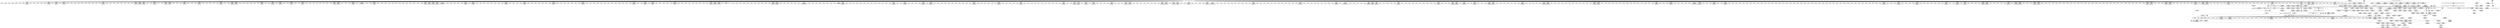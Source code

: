 digraph {
	CE0x4d8d480 [shape=record,shape=Mrecord,label="{CE0x4d8d480|1216:_i8*,_:_CRE_36,37_}"]
	CE0x4d9eef0 [shape=record,shape=Mrecord,label="{CE0x4d9eef0|1216:_i8*,_:_CRE_381,382_}"]
	CE0x4da8020 [shape=record,shape=Mrecord,label="{CE0x4da8020|1216:_i8*,_:_CRE_200,201_}"]
	CE0x4d98850 [shape=record,shape=Mrecord,label="{CE0x4d98850|1216:_i8*,_:_CRE_224,225_}"]
	CE0x4db4050 [shape=record,shape=Mrecord,label="{CE0x4db4050|1216:_i8*,_:_CRE_582,583_}"]
	CE0x4de7460 [shape=record,shape=Mrecord,label="{CE0x4de7460|1216:_i8*,_:_CRE_1232,1240_|*MultipleSource*|*LoadInst*|security/selinux/hooks.c,4293|security/selinux/hooks.c,4293}"]
	CE0x4dbe7f0 [shape=record,shape=Mrecord,label="{CE0x4dbe7f0|1216:_i8*,_:_CRE_356,357_}"]
	CE0x4ddb4b0 [shape=record,shape=Mrecord,label="{CE0x4ddb4b0|1216:_i8*,_:_CRE_752,760_|*MultipleSource*|*LoadInst*|security/selinux/hooks.c,4293|security/selinux/hooks.c,4293}"]
	CE0x4db5e10 [shape=record,shape=Mrecord,label="{CE0x4db5e10|1216:_i8*,_:_CRE_612,616_|*MultipleSource*|*LoadInst*|security/selinux/hooks.c,4293|security/selinux/hooks.c,4293}"]
	"CONST[source:1(input),value:2(dynamic)][purpose:{subject}][SrcIdx:1]"
	CE0x468e050 [shape=record,shape=Mrecord,label="{CE0x468e050|selinux_socket_unix_may_send:tmp4|*LoadInst*|security/selinux/hooks.c,4293|*SummSource*}"]
	CE0x4e26440 [shape=record,shape=Mrecord,label="{CE0x4e26440|selinux_socket_unix_may_send:tmp15|security/selinux/hooks.c,4302}"]
	CE0x4db6870 [shape=record,shape=Mrecord,label="{CE0x4db6870|1216:_i8*,_:_CRE_650,651_}"]
	CE0x4e325e0 [shape=record,shape=Mrecord,label="{CE0x4e325e0|8:_%struct.sock*,_:_SCME_20,22_|*MultipleSource*|security/selinux/hooks.c,4296|security/selinux/hooks.c,4296|security/selinux/hooks.c, 4296}"]
	CE0x4d9a030 [shape=record,shape=Mrecord,label="{CE0x4d9a030|1216:_i8*,_:_CRE_162,163_}"]
	CE0x4d92800 [shape=record,shape=Mrecord,label="{CE0x4d92800|1216:_i8*,_:_CRE_92,93_}"]
	CE0x4ddfd80 [shape=record,shape=Mrecord,label="{CE0x4ddfd80|1216:_i8*,_:_CRE_861,862_}"]
	CE0x4de59d0 [shape=record,shape=Mrecord,label="{CE0x4de59d0|1216:_i8*,_:_CRE_1157,1158_}"]
	CE0x4e25640 [shape=record,shape=Mrecord,label="{CE0x4e25640|selinux_socket_unix_may_send:sid8|security/selinux/hooks.c,4302|*SummSink*}"]
	CE0x4da29c0 [shape=record,shape=Mrecord,label="{CE0x4da29c0|1216:_i8*,_:_CRE_468,472_|*MultipleSource*|*LoadInst*|security/selinux/hooks.c,4293|security/selinux/hooks.c,4293}"]
	CE0x4dde840 [shape=record,shape=Mrecord,label="{CE0x4dde840|1216:_i8*,_:_CRE_841,842_}"]
	CE0x4d8fc00 [shape=record,shape=Mrecord,label="{CE0x4d8fc00|1216:_i8*,_:_CRE_67,68_}"]
	CE0x4e1e820 [shape=record,shape=Mrecord,label="{CE0x4e1e820|avc_has_perm:ssid|Function::avc_has_perm&Arg::ssid::|*SummSink*}"]
	CE0x4dbac00 [shape=record,shape=Mrecord,label="{CE0x4dbac00|selinux_socket_unix_may_send:sk1|security/selinux/hooks.c,4294|*SummSink*}"]
	CE0x4d99210 [shape=record,shape=Mrecord,label="{CE0x4d99210|1216:_i8*,_:_CRE_242,243_}"]
	CE0x4dde2f0 [shape=record,shape=Mrecord,label="{CE0x4dde2f0|1216:_i8*,_:_CRE_836,837_}"]
	CE0x4db38e0 [shape=record,shape=Mrecord,label="{CE0x4db38e0|1216:_i8*,_:_CRE_575,576_}"]
	CE0x4ddd960 [shape=record,shape=Mrecord,label="{CE0x4ddd960|1216:_i8*,_:_CRE_827,828_}"]
	CE0x4db4160 [shape=record,shape=Mrecord,label="{CE0x4db4160|1216:_i8*,_:_CRE_583,584_}"]
	CE0x4d9a890 [shape=record,shape=Mrecord,label="{CE0x4d9a890|1216:_i8*,_:_CRE_172,173_}"]
	CE0x4d8d9f0 [shape=record,shape=Mrecord,label="{CE0x4d8d9f0|1216:_i8*,_:_CRE_72,73_}"]
	CE0x4dbb8f0 [shape=record,shape=Mrecord,label="{CE0x4dbb8f0|1216:_i8*,_:_CRE_690,691_}"]
	CE0x4e34330 [shape=record,shape=Mrecord,label="{CE0x4e34330|8:_%struct.sock*,_:_SCME_49,50_}"]
	CE0x4e33e70 [shape=record,shape=Mrecord,label="{CE0x4e33e70|8:_%struct.sock*,_:_SCME_45,46_}"]
	CE0x4d893a0 [shape=record,shape=Mrecord,label="{CE0x4d893a0|1216:_i8*,_:_CRE_16,18_|*MultipleSource*|*LoadInst*|security/selinux/hooks.c,4293|security/selinux/hooks.c,4293}"]
	CE0x4d97c50 [shape=record,shape=Mrecord,label="{CE0x4d97c50|1216:_i8*,_:_CRE_29,30_}"]
	CE0x4db99a0 [shape=record,shape=Mrecord,label="{CE0x4db99a0|1216:_i8*,_:_CRE_711,712_}"]
	CE0x4da8350 [shape=record,shape=Mrecord,label="{CE0x4da8350|1216:_i8*,_:_CRE_203,204_}"]
	CE0x4e1efb0 [shape=record,shape=Mrecord,label="{CE0x4e1efb0|avc_has_perm:tclass|Function::avc_has_perm&Arg::tclass::|*SummSink*}"]
	CE0x4d9a670 [shape=record,shape=Mrecord,label="{CE0x4d9a670|1216:_i8*,_:_CRE_170,171_}"]
	CE0x4e205d0 [shape=record,shape=Mrecord,label="{CE0x4e205d0|selinux_socket_unix_may_send:tmp12|*LoadInst*|security/selinux/hooks.c,4300}"]
	CE0x4db3170 [shape=record,shape=Mrecord,label="{CE0x4db3170|1216:_i8*,_:_CRE_568,569_}"]
	CE0x4e340d0 [shape=record,shape=Mrecord,label="{CE0x4e340d0|8:_%struct.sock*,_:_SCME_47,48_}"]
	CE0x4de3cc0 [shape=record,shape=Mrecord,label="{CE0x4de3cc0|1216:_i8*,_:_CRE_1040,1048_|*MultipleSource*|*LoadInst*|security/selinux/hooks.c,4293|security/selinux/hooks.c,4293}"]
	CE0x4de0820 [shape=record,shape=Mrecord,label="{CE0x4de0820|1216:_i8*,_:_CRE_871,872_}"]
	CE0x4de3e90 [shape=record,shape=Mrecord,label="{CE0x4de3e90|1216:_i8*,_:_CRE_1048,1056_|*MultipleSource*|*LoadInst*|security/selinux/hooks.c,4293|security/selinux/hooks.c,4293}"]
	CE0x4e23410 [shape=record,shape=Mrecord,label="{CE0x4e23410|i32_2|*Constant*}"]
	CE0x4da77d0 [shape=record,shape=Mrecord,label="{CE0x4da77d0|1216:_i8*,_:_CRE_235,236_}"]
	CE0x4dbadd0 [shape=record,shape=Mrecord,label="{CE0x4dbadd0|32:_%struct.sock*,_:_CRE_0,4_|*MultipleSource*|Function::selinux_socket_unix_may_send&Arg::other::|security/selinux/hooks.c,4294}"]
	CE0x4ddaf10 [shape=record,shape=Mrecord,label="{CE0x4ddaf10|1216:_i8*,_:_CRE_732,736_|*MultipleSource*|*LoadInst*|security/selinux/hooks.c,4293|security/selinux/hooks.c,4293}"]
	CE0x4db37d0 [shape=record,shape=Mrecord,label="{CE0x4db37d0|1216:_i8*,_:_CRE_574,575_}"]
	CE0x4e34de0 [shape=record,shape=Mrecord,label="{CE0x4e34de0|i64_56|*Constant*|*SummSink*}"]
	CE0x4dddeb0 [shape=record,shape=Mrecord,label="{CE0x4dddeb0|1216:_i8*,_:_CRE_832,833_}"]
	CE0x4dde400 [shape=record,shape=Mrecord,label="{CE0x4dde400|1216:_i8*,_:_CRE_837,838_}"]
	CE0x4d87190 [shape=record,shape=Mrecord,label="{CE0x4d87190|_call_void_mcount()_#3|*SummSource*}"]
	CE0x4e1f810 [shape=record,shape=Mrecord,label="{CE0x4e1f810|avc_has_perm:requested|Function::avc_has_perm&Arg::requested::|*SummSource*}"]
	CE0x4dada30 [shape=record,shape=Mrecord,label="{CE0x4dada30|1216:_i8*,_:_CRE_81,82_}"]
	CE0x4d95000 [shape=record,shape=Mrecord,label="{CE0x4d95000|selinux_socket_unix_may_send:tmp4|*LoadInst*|security/selinux/hooks.c,4293}"]
	CE0x4db3390 [shape=record,shape=Mrecord,label="{CE0x4db3390|1216:_i8*,_:_CRE_570,571_}"]
	CE0x4e23660 [shape=record,shape=Mrecord,label="{CE0x4e23660|i32_2|*Constant*|*SummSource*}"]
	CE0x4d94670 [shape=record,shape=Mrecord,label="{CE0x4d94670|selinux_socket_unix_may_send:sk_security|security/selinux/hooks.c,4293|*SummSink*}"]
	CE0x4db58c0 [shape=record,shape=Mrecord,label="{CE0x4db58c0|1216:_i8*,_:_CRE_605,606_}"]
	CE0x4d98730 [shape=record,shape=Mrecord,label="{CE0x4d98730|selinux_socket_unix_may_send:tmp2|*SummSource*}"]
	CE0x4d944a0 [shape=record,shape=Mrecord,label="{CE0x4d944a0|i32_5|*Constant*|*SummSource*}"]
	CE0x4dbbd30 [shape=record,shape=Mrecord,label="{CE0x4dbbd30|1216:_i8*,_:_CRE_694,695_}"]
	CE0x4db7d20 [shape=record,shape=Mrecord,label="{CE0x4db7d20|1216:_i8*,_:_CRE_669,670_}"]
	CE0x4dbd360 [shape=record,shape=Mrecord,label="{CE0x4dbd360|1216:_i8*,_:_CRE_259,260_}"]
	CE0x4dc79a0 [shape=record,shape=Mrecord,label="{CE0x4dc79a0|1216:_i8*,_:_CRE_4,5_}"]
	CE0x4e2ab20 [shape=record,shape=Mrecord,label="{CE0x4e2ab20|i32_(i32,_i32,_i16,_i32,_%struct.common_audit_data*)*_bitcast_(i32_(i32,_i32,_i16,_i32,_%struct.common_audit_data.495*)*_avc_has_perm_to_i32_(i32,_i32,_i16,_i32,_%struct.common_audit_data*)*)|*Constant*|*SummSink*}"]
	CE0x4ddb850 [shape=record,shape=Mrecord,label="{CE0x4ddb850|1216:_i8*,_:_CRE_764,768_|*MultipleSource*|*LoadInst*|security/selinux/hooks.c,4293|security/selinux/hooks.c,4293}"]
	CE0x4ddd0e0 [shape=record,shape=Mrecord,label="{CE0x4ddd0e0|1216:_i8*,_:_CRE_819,820_}"]
	CE0x4d8b4f0 [shape=record,shape=Mrecord,label="{CE0x4d8b4f0|i32_1|*Constant*|*SummSink*}"]
	CE0x4db2030 [shape=record,shape=Mrecord,label="{CE0x4db2030|1216:_i8*,_:_CRE_164,165_}"]
	CE0x4dae480 [shape=record,shape=Mrecord,label="{CE0x4dae480|1216:_i8*,_:_CRE_214,215_}"]
	CE0x4db77d0 [shape=record,shape=Mrecord,label="{CE0x4db77d0|1216:_i8*,_:_CRE_664,665_}"]
	CE0x5aaf8c0 [shape=record,shape=Mrecord,label="{CE0x5aaf8c0|1216:_i8*,_:_CRE_112,113_}"]
	CE0x4e3c460 [shape=record,shape=Mrecord,label="{CE0x4e3c460|i8_0|*Constant*|*SummSource*}"]
	CE0x4d90fc0 [shape=record,shape=Mrecord,label="{CE0x4d90fc0|1216:_i8*,_:_CRE_147,148_}"]
	CE0x4da9100 [shape=record,shape=Mrecord,label="{CE0x4da9100|1216:_i8*,_:_CRE_89,90_}"]
	CE0x4e1df80 [shape=record,shape=Mrecord,label="{CE0x4e1df80|avc_has_perm:entry|*SummSource*}"]
	CE0x4db9150 [shape=record,shape=Mrecord,label="{CE0x4db9150|1216:_i8*,_:_CRE_688,689_}"]
	CE0x4de4400 [shape=record,shape=Mrecord,label="{CE0x4de4400|1216:_i8*,_:_CRE_1072,1076_|*MultipleSource*|*LoadInst*|security/selinux/hooks.c,4293|security/selinux/hooks.c,4293}"]
	CE0x4dbdc30 [shape=record,shape=Mrecord,label="{CE0x4dbdc30|1216:_i8*,_:_CRE_280,288_|*MultipleSource*|*LoadInst*|security/selinux/hooks.c,4293|security/selinux/hooks.c,4293}"]
	CE0x4dbe2c0 [shape=record,shape=Mrecord,label="{CE0x4dbe2c0|1216:_i8*,_:_CRE_328,336_|*MultipleSource*|*LoadInst*|security/selinux/hooks.c,4293|security/selinux/hooks.c,4293}"]
	CE0x4db76c0 [shape=record,shape=Mrecord,label="{CE0x4db76c0|1216:_i8*,_:_CRE_663,664_}"]
	CE0x4daec60 [shape=record,shape=Mrecord,label="{CE0x4daec60|1216:_i8*,_:_CRE_56,57_}"]
	CE0x4de67b0 [shape=record,shape=Mrecord,label="{CE0x4de67b0|1216:_i8*,_:_CRE_1196,1200_|*MultipleSource*|*LoadInst*|security/selinux/hooks.c,4293|security/selinux/hooks.c,4293}"]
	CE0x4de0710 [shape=record,shape=Mrecord,label="{CE0x4de0710|1216:_i8*,_:_CRE_870,871_}"]
	CE0x4d8b0c0 [shape=record,shape=Mrecord,label="{CE0x4d8b0c0|i64*_getelementptr_inbounds_(_2_x_i64_,_2_x_i64_*___llvm_gcov_ctr340,_i64_0,_i64_1)|*Constant*|*SummSource*}"]
	CE0x4ddc500 [shape=record,shape=Mrecord,label="{CE0x4ddc500|1216:_i8*,_:_CRE_809,810_}"]
	CE0x4de1c60 [shape=record,shape=Mrecord,label="{CE0x4de1c60|1216:_i8*,_:_CRE_912,920_|*MultipleSource*|*LoadInst*|security/selinux/hooks.c,4293|security/selinux/hooks.c,4293}"]
	CE0x4dfee80 [shape=record,shape=Mrecord,label="{CE0x4dfee80|selinux_socket_unix_may_send:sk_security2|security/selinux/hooks.c,4294}"]
	CE0x4de2530 [shape=record,shape=Mrecord,label="{CE0x4de2530|1216:_i8*,_:_CRE_960,964_|*MultipleSource*|*LoadInst*|security/selinux/hooks.c,4293|security/selinux/hooks.c,4293}"]
	CE0x4e2a8d0 [shape=record,shape=Mrecord,label="{CE0x4e2a8d0|i32_(i32,_i32,_i16,_i32,_%struct.common_audit_data*)*_bitcast_(i32_(i32,_i32,_i16,_i32,_%struct.common_audit_data.495*)*_avc_has_perm_to_i32_(i32,_i32,_i16,_i32,_%struct.common_audit_data*)*)|*Constant*|*SummSource*}"]
	CE0x4db46b0 [shape=record,shape=Mrecord,label="{CE0x4db46b0|1216:_i8*,_:_CRE_588,589_}"]
	CE0x4ddf500 [shape=record,shape=Mrecord,label="{CE0x4ddf500|1216:_i8*,_:_CRE_853,854_}"]
	CE0x4da1a80 [shape=record,shape=Mrecord,label="{CE0x4da1a80|1216:_i8*,_:_CRE_422,423_}"]
	CE0x4da2db0 [shape=record,shape=Mrecord,label="{CE0x4da2db0|1216:_i8*,_:_CRE_480,488_|*MultipleSource*|*LoadInst*|security/selinux/hooks.c,4293|security/selinux/hooks.c,4293}"]
	CE0x4e2f500 [shape=record,shape=Mrecord,label="{CE0x4e2f500|selinux_socket_unix_may_send:tmp17|security/selinux/hooks.c,4304|*SummSource*}"]
	CE0x4db9cd0 [shape=record,shape=Mrecord,label="{CE0x4db9cd0|1216:_i8*,_:_CRE_714,715_}"]
	CE0x4dbf450 [shape=record,shape=Mrecord,label="{CE0x4dbf450|1216:_i8*,_:_CRE_368,369_}"]
	CE0x4dde1e0 [shape=record,shape=Mrecord,label="{CE0x4dde1e0|1216:_i8*,_:_CRE_835,836_}"]
	CE0x4e25510 [shape=record,shape=Mrecord,label="{CE0x4e25510|selinux_socket_unix_may_send:sid8|security/selinux/hooks.c,4302|*SummSource*}"]
	CE0x4de7630 [shape=record,shape=Mrecord,label="{CE0x4de7630|1216:_i8*,_:_CRE_1240,1248_|*MultipleSource*|*LoadInst*|security/selinux/hooks.c,4293|security/selinux/hooks.c,4293}"]
	CE0x4de8110 [shape=record,shape=Mrecord,label="{CE0x4de8110|selinux_socket_unix_may_send:tmp5|security/selinux/hooks.c,4293|*SummSource*}"]
	CE0x4d99540 [shape=record,shape=Mrecord,label="{CE0x4d99540|1216:_i8*,_:_CRE_245,246_}"]
	CE0x4db2e40 [shape=record,shape=Mrecord,label="{CE0x4db2e40|1216:_i8*,_:_CRE_565,566_}"]
	CE0x4e31e20 [shape=record,shape=Mrecord,label="{CE0x4e31e20|8:_%struct.sock*,_:_SCME_8,16_|*MultipleSource*|security/selinux/hooks.c,4296|security/selinux/hooks.c,4296|security/selinux/hooks.c, 4296}"]
	CE0x4e1f470 [shape=record,shape=Mrecord,label="{CE0x4e1f470|i32_262144|*Constant*|*SummSink*}"]
	CE0x4db3e30 [shape=record,shape=Mrecord,label="{CE0x4db3e30|1216:_i8*,_:_CRE_580,581_}"]
	CE0x4e1e8e0 [shape=record,shape=Mrecord,label="{CE0x4e1e8e0|avc_has_perm:tsid|Function::avc_has_perm&Arg::tsid::}"]
	CE0x4db2370 [shape=record,shape=Mrecord,label="{CE0x4db2370|1216:_i8*,_:_CRE_168,169_}"]
	CE0x4e1e2b0 [shape=record,shape=Mrecord,label="{CE0x4e1e2b0|avc_has_perm:entry|*SummSink*}"]
	CE0x4d928d0 [shape=record,shape=Mrecord,label="{CE0x4d928d0|1216:_i8*,_:_CRE_94,95_}"]
	CE0x4de4230 [shape=record,shape=Mrecord,label="{CE0x4de4230|1216:_i8*,_:_CRE_1064,1072_|*MultipleSource*|*LoadInst*|security/selinux/hooks.c,4293|security/selinux/hooks.c,4293}"]
	CE0x4da0dc0 [shape=record,shape=Mrecord,label="{CE0x4da0dc0|1216:_i8*,_:_CRE_410,411_}"]
	CE0x4da5150 [shape=record,shape=Mrecord,label="{CE0x4da5150|1216:_i8*,_:_CRE_208,209_}"]
	CE0x4da2720 [shape=record,shape=Mrecord,label="{CE0x4da2720|1216:_i8*,_:_CRE_460,464_|*MultipleSource*|*LoadInst*|security/selinux/hooks.c,4293|security/selinux/hooks.c,4293}"]
	CE0x4da2020 [shape=record,shape=Mrecord,label="{CE0x4da2020|1216:_i8*,_:_CRE_432,440_|*MultipleSource*|*LoadInst*|security/selinux/hooks.c,4293|security/selinux/hooks.c,4293}"]
	CE0x4db2580 [shape=record,shape=Mrecord,label="{CE0x4db2580|1216:_i8*,_:_CRE_557,558_}"]
	CE0x4d9fee0 [shape=record,shape=Mrecord,label="{CE0x4d9fee0|1216:_i8*,_:_CRE_396,397_}"]
	CE0x4e290f0 [shape=record,shape=Mrecord,label="{CE0x4e290f0|selinux_socket_unix_may_send:sclass|security/selinux/hooks.c,4302|*SummSink*}"]
	CE0x4ddd850 [shape=record,shape=Mrecord,label="{CE0x4ddd850|1216:_i8*,_:_CRE_826,827_}"]
	CE0x4d8d280 [shape=record,shape=Mrecord,label="{CE0x4d8d280|selinux_socket_unix_may_send:tmp2}"]
	CE0x4da48b0 [shape=record,shape=Mrecord,label="{CE0x4da48b0|1216:_i8*,_:_CRE_555,556_}"]
	CE0x4dbce10 [shape=record,shape=Mrecord,label="{CE0x4dbce10|1216:_i8*,_:_CRE_254,255_}"]
	CE0x4da5260 [shape=record,shape=Mrecord,label="{CE0x4da5260|1216:_i8*,_:_CRE_209,210_}"]
	CE0x4de47a0 [shape=record,shape=Mrecord,label="{CE0x4de47a0|1216:_i8*,_:_CRE_1080,1088_|*MultipleSource*|*LoadInst*|security/selinux/hooks.c,4293|security/selinux/hooks.c,4293}"]
	CE0x4ddca80 [shape=record,shape=Mrecord,label="{CE0x4ddca80|1216:_i8*,_:_CRE_813,814_}"]
	CE0x4dc5550 [shape=record,shape=Mrecord,label="{CE0x4dc5550|1216:_i8*,_:_CRE_24,25_}"]
	CE0x4da1ec0 [shape=record,shape=Mrecord,label="{CE0x4da1ec0|1216:_i8*,_:_CRE_428,432_|*MultipleSource*|*LoadInst*|security/selinux/hooks.c,4293|security/selinux/hooks.c,4293}"]
	CE0x4dbb7a0 [shape=record,shape=Mrecord,label="{CE0x4dbb7a0|1216:_i8*,_:_CRE_689,690_}"]
	CE0x4de6210 [shape=record,shape=Mrecord,label="{CE0x4de6210|1216:_i8*,_:_CRE_1176,1184_|*MultipleSource*|*LoadInst*|security/selinux/hooks.c,4293|security/selinux/hooks.c,4293}"]
	CE0x4da4470 [shape=record,shape=Mrecord,label="{CE0x4da4470|1216:_i8*,_:_CRE_551,552_}"]
	CE0x4daa550 [shape=record,shape=Mrecord,label="{CE0x4daa550|1216:_i8*,_:_CRE_115,116_}"]
	CE0x4ddc330 [shape=record,shape=Mrecord,label="{CE0x4ddc330|1216:_i8*,_:_CRE_800,804_|*MultipleSource*|*LoadInst*|security/selinux/hooks.c,4293|security/selinux/hooks.c,4293}"]
	CE0x4da36e0 [shape=record,shape=Mrecord,label="{CE0x4da36e0|1216:_i8*,_:_CRE_538,539_}"]
	CE0x4d99e90 [shape=record,shape=Mrecord,label="{CE0x4d99e90|1216:_i8*,_:_CRE_160,161_}"]
	CE0x4dc3040 [shape=record,shape=Mrecord,label="{CE0x4dc3040|1216:_i8*,_:_CRE_19,20_|*MultipleSource*|*LoadInst*|security/selinux/hooks.c,4293|security/selinux/hooks.c,4293}"]
	CE0x4d89cd0 [shape=record,shape=Mrecord,label="{CE0x4d89cd0|selinux_socket_unix_may_send:tmp1|*SummSink*}"]
	CE0x4e2aca0 [shape=record,shape=Mrecord,label="{CE0x4e2aca0|avc_has_perm:entry}"]
	CE0x4de8270 [shape=record,shape=Mrecord,label="{CE0x4de8270|selinux_socket_unix_may_send:tmp6|security/selinux/hooks.c,4293}"]
	CE0x4db5370 [shape=record,shape=Mrecord,label="{CE0x4db5370|1216:_i8*,_:_CRE_600,601_}"]
	CE0x4da3e10 [shape=record,shape=Mrecord,label="{CE0x4da3e10|1216:_i8*,_:_CRE_545,546_}"]
	CE0x4d96f90 [shape=record,shape=Mrecord,label="{CE0x4d96f90|1216:_i8*,_:_CRE_196,197_}"]
	CE0x4d8add0 [shape=record,shape=Mrecord,label="{CE0x4d8add0|selinux_socket_unix_may_send:entry|*SummSink*}"]
	CE0x4dc53d0 [shape=record,shape=Mrecord,label="{CE0x4dc53d0|1216:_i8*,_:_CRE_6,7_}"]
	CE0x4d97e00 [shape=record,shape=Mrecord,label="{CE0x4d97e00|1216:_i8*,_:_CRE_27,28_}"]
	CE0x4d9b770 [shape=record,shape=Mrecord,label="{CE0x4d9b770|selinux_socket_unix_may_send:sk_security|security/selinux/hooks.c,4293}"]
	CE0x4daacf0 [shape=record,shape=Mrecord,label="{CE0x4daacf0|1216:_i8*,_:_CRE_63,64_}"]
	CE0x4da0650 [shape=record,shape=Mrecord,label="{CE0x4da0650|1216:_i8*,_:_CRE_403,404_}"]
	CE0x4da8240 [shape=record,shape=Mrecord,label="{CE0x4da8240|1216:_i8*,_:_CRE_202,203_}"]
	CE0x4dc4230 [shape=record,shape=Mrecord,label="{CE0x4dc4230|1216:_i8*,_:_CRE_12,16_|*MultipleSource*|*LoadInst*|security/selinux/hooks.c,4293|security/selinux/hooks.c,4293}"]
	CE0x4de12c0 [shape=record,shape=Mrecord,label="{CE0x4de12c0|1216:_i8*,_:_CRE_880,888_|*MultipleSource*|*LoadInst*|security/selinux/hooks.c,4293|security/selinux/hooks.c,4293}"]
	CE0x4dbc6c0 [shape=record,shape=Mrecord,label="{CE0x4dbc6c0|1216:_i8*,_:_CRE_703,704_}"]
	CE0x4db5040 [shape=record,shape=Mrecord,label="{CE0x4db5040|1216:_i8*,_:_CRE_597,598_}"]
	CE0x4ddfa50 [shape=record,shape=Mrecord,label="{CE0x4ddfa50|1216:_i8*,_:_CRE_858,859_}"]
	CE0x4de2e40 [shape=record,shape=Mrecord,label="{CE0x4de2e40|1216:_i8*,_:_CRE_976,980_|*MultipleSource*|*LoadInst*|security/selinux/hooks.c,4293|security/selinux/hooks.c,4293}"]
	CE0x4e21430 [shape=record,shape=Mrecord,label="{CE0x4e21430|selinux_socket_unix_may_send:tmp12|*LoadInst*|security/selinux/hooks.c,4300|*SummSink*}"]
	CE0x4d933b0 [shape=record,shape=Mrecord,label="{CE0x4d933b0|1216:_i8*,_:_CRE_25,26_}"]
	CE0x4d950e0 [shape=record,shape=Mrecord,label="{CE0x4d950e0|32:_%struct.sock*,_:_CRE_0,4_|*MultipleSource*|security/selinux/hooks.c,4293|Function::selinux_socket_unix_may_send&Arg::sock::}"]
	CE0x4d9f770 [shape=record,shape=Mrecord,label="{CE0x4d9f770|1216:_i8*,_:_CRE_389,390_}"]
	CE0x4d8b860 [shape=record,shape=Mrecord,label="{CE0x4d8b860|selinux_socket_unix_may_send:tmp|*SummSink*}"]
	CE0x4e3c5f0 [shape=record,shape=Mrecord,label="{CE0x4e3c5f0|i8_0|*Constant*|*SummSink*}"]
	CE0x4db5590 [shape=record,shape=Mrecord,label="{CE0x4db5590|1216:_i8*,_:_CRE_602,603_}"]
	CE0x4dbe560 [shape=record,shape=Mrecord,label="{CE0x4dbe560|1216:_i8*,_:_CRE_344,348_|*MultipleSource*|*LoadInst*|security/selinux/hooks.c,4293|security/selinux/hooks.c,4293}"]
	CE0x4db3060 [shape=record,shape=Mrecord,label="{CE0x4db3060|1216:_i8*,_:_CRE_567,568_}"]
	CE0x4de57f0 [shape=record,shape=Mrecord,label="{CE0x4de57f0|1216:_i8*,_:_CRE_1155,1156_}"]
	CE0x4da4690 [shape=record,shape=Mrecord,label="{CE0x4da4690|1216:_i8*,_:_CRE_553,554_}"]
	CE0x4d9f330 [shape=record,shape=Mrecord,label="{CE0x4d9f330|1216:_i8*,_:_CRE_385,386_}"]
	CE0x62a1e10 [shape=record,shape=Mrecord,label="{CE0x62a1e10|selinux_socket_unix_may_send:tmp3|*SummSink*}"]
	CE0x4e339b0 [shape=record,shape=Mrecord,label="{CE0x4e339b0|8:_%struct.sock*,_:_SCME_41,42_}"]
	CE0x4d96860 [shape=record,shape=Mrecord,label="{CE0x4d96860|1216:_i8*,_:_CRE_58,59_}"]
	CE0x4daf6f0 [shape=record,shape=Mrecord,label="{CE0x4daf6f0|1216:_i8*,_:_CRE_219,220_}"]
	CE0x4d8fa60 [shape=record,shape=Mrecord,label="{CE0x4d8fa60|1216:_i8*,_:_CRE_65,66_}"]
	CE0x4dbbb10 [shape=record,shape=Mrecord,label="{CE0x4dbbb10|1216:_i8*,_:_CRE_692,693_}"]
	CE0x4dbfbc0 [shape=record,shape=Mrecord,label="{CE0x4dbfbc0|1216:_i8*,_:_CRE_375,376_}"]
	CE0x4e33880 [shape=record,shape=Mrecord,label="{CE0x4e33880|8:_%struct.sock*,_:_SCME_40,41_}"]
	CE0x4e29360 [shape=record,shape=Mrecord,label="{CE0x4e29360|selinux_socket_unix_may_send:tmp16|security/selinux/hooks.c,4302|*SummSource*}"]
	CE0x4e26720 [shape=record,shape=Mrecord,label="{CE0x4e26720|selinux_socket_unix_may_send:tmp15|security/selinux/hooks.c,4302|*SummSink*}"]
	CE0x4d9f000 [shape=record,shape=Mrecord,label="{CE0x4d9f000|1216:_i8*,_:_CRE_382,383_}"]
	CE0x4da4360 [shape=record,shape=Mrecord,label="{CE0x4da4360|1216:_i8*,_:_CRE_550,551_}"]
	CE0x4de5450 [shape=record,shape=Mrecord,label="{CE0x4de5450|1216:_i8*,_:_CRE_1153,1154_}"]
	CE0x4db69d0 [shape=record,shape=Mrecord,label="{CE0x4db69d0|1216:_i8*,_:_CRE_652,653_}"]
	CE0x4ddad80 [shape=record,shape=Mrecord,label="{CE0x4ddad80|1216:_i8*,_:_CRE_728,732_|*MultipleSource*|*LoadInst*|security/selinux/hooks.c,4293|security/selinux/hooks.c,4293}"]
	CE0x4db5f70 [shape=record,shape=Mrecord,label="{CE0x4db5f70|1216:_i8*,_:_CRE_616,620_|*MultipleSource*|*LoadInst*|security/selinux/hooks.c,4293|security/selinux/hooks.c,4293}"]
	CE0x4db6100 [shape=record,shape=Mrecord,label="{CE0x4db6100|1216:_i8*,_:_CRE_624,632_|*MultipleSource*|*LoadInst*|security/selinux/hooks.c,4293|security/selinux/hooks.c,4293}"]
	CE0x4dbd9c0 [shape=record,shape=Mrecord,label="{CE0x4dbd9c0|1216:_i8*,_:_CRE_264,272_|*MultipleSource*|*LoadInst*|security/selinux/hooks.c,4293|security/selinux/hooks.c,4293}"]
	CE0x4dc67a0 [shape=record,shape=Mrecord,label="{CE0x4dc67a0|32:_%struct.sock*,_:_CRE_40,48_|*MultipleSource*|security/selinux/hooks.c,4293|Function::selinux_socket_unix_may_send&Arg::sock::}"]
	CE0x4dbebd0 [shape=record,shape=Mrecord,label="{CE0x4dbebd0|1216:_i8*,_:_CRE_360,361_}"]
	CE0x4d99650 [shape=record,shape=Mrecord,label="{CE0x4d99650|1216:_i8*,_:_CRE_246,247_}"]
	CE0x4dab260 [shape=record,shape=Mrecord,label="{CE0x4dab260|1216:_i8*,_:_CRE_99,100_}"]
	CE0x4db2f50 [shape=record,shape=Mrecord,label="{CE0x4db2f50|1216:_i8*,_:_CRE_566,567_}"]
	CE0x4d98070 [shape=record,shape=Mrecord,label="{CE0x4d98070|selinux_socket_unix_may_send:tmp3|*SummSource*}"]
	CE0x4db8d10 [shape=record,shape=Mrecord,label="{CE0x4db8d10|1216:_i8*,_:_CRE_684,685_}"]
	CE0x4de2c70 [shape=record,shape=Mrecord,label="{CE0x4de2c70|1216:_i8*,_:_CRE_972,976_|*MultipleSource*|*LoadInst*|security/selinux/hooks.c,4293|security/selinux/hooks.c,4293}"]
	CE0x4d97520 [shape=record,shape=Mrecord,label="{CE0x4d97520|1216:_i8*,_:_CRE_130,131_}"]
	CE0x4ddb110 [shape=record,shape=Mrecord,label="{CE0x4ddb110|1216:_i8*,_:_CRE_736,740_|*MultipleSource*|*LoadInst*|security/selinux/hooks.c,4293|security/selinux/hooks.c,4293}"]
	CE0x4d91230 [shape=record,shape=Mrecord,label="{CE0x4d91230|1216:_i8*,_:_CRE_150,151_}"]
	CE0x4da8aa0 [shape=record,shape=Mrecord,label="{CE0x4da8aa0|1216:_i8*,_:_CRE_124,125_}"]
	CE0x4dbece0 [shape=record,shape=Mrecord,label="{CE0x4dbece0|1216:_i8*,_:_CRE_361,362_}"]
	CE0x4e32700 [shape=record,shape=Mrecord,label="{CE0x4e32700|8:_%struct.sock*,_:_SCME_24,25_}"]
	CE0x4d99100 [shape=record,shape=Mrecord,label="{CE0x4d99100|1216:_i8*,_:_CRE_241,242_}"]
	CE0x4da1640 [shape=record,shape=Mrecord,label="{CE0x4da1640|1216:_i8*,_:_CRE_418,419_}"]
	CE0x4db9de0 [shape=record,shape=Mrecord,label="{CE0x4db9de0|1216:_i8*,_:_CRE_715,716_}"]
	CE0x4d9ede0 [shape=record,shape=Mrecord,label="{CE0x4d9ede0|1216:_i8*,_:_CRE_380,381_}"]
	CE0x4d97450 [shape=record,shape=Mrecord,label="{CE0x4d97450|1216:_i8*,_:_CRE_129,130_}"]
	CE0x4de6080 [shape=record,shape=Mrecord,label="{CE0x4de6080|1216:_i8*,_:_CRE_1168,1176_|*MultipleSource*|*LoadInst*|security/selinux/hooks.c,4293|security/selinux/hooks.c,4293}"]
	CE0x4d975f0 [shape=record,shape=Mrecord,label="{CE0x4d975f0|1216:_i8*,_:_CRE_131,132_}"]
	CE0x4dafb30 [shape=record,shape=Mrecord,label="{CE0x4dafb30|1216:_i8*,_:_CRE_223,224_}"]
	CE0x4d90ef0 [shape=record,shape=Mrecord,label="{CE0x4d90ef0|1216:_i8*,_:_CRE_146,147_}"]
	CE0x4dae070 [shape=record,shape=Mrecord,label="{CE0x4dae070|1216:_i8*,_:_CRE_210,211_}"]
	CE0x4d9a360 [shape=record,shape=Mrecord,label="{CE0x4d9a360|1216:_i8*,_:_CRE_18,19_|*MultipleSource*|*LoadInst*|security/selinux/hooks.c,4293|security/selinux/hooks.c,4293}"]
	CE0x4da0430 [shape=record,shape=Mrecord,label="{CE0x4da0430|1216:_i8*,_:_CRE_401,402_}"]
	CE0x4db9ab0 [shape=record,shape=Mrecord,label="{CE0x4db9ab0|1216:_i8*,_:_CRE_712,713_}"]
	CE0x4dad960 [shape=record,shape=Mrecord,label="{CE0x4dad960|1216:_i8*,_:_CRE_80,81_}"]
	CE0x4de0e80 [shape=record,shape=Mrecord,label="{CE0x4de0e80|1216:_i8*,_:_CRE_877,878_}"]
	CE0x4da47a0 [shape=record,shape=Mrecord,label="{CE0x4da47a0|1216:_i8*,_:_CRE_554,555_}"]
	CE0x4db8050 [shape=record,shape=Mrecord,label="{CE0x4db8050|1216:_i8*,_:_CRE_672,673_}"]
	CE0x4e22a20 [shape=record,shape=Mrecord,label="{CE0x4e22a20|selinux_socket_unix_may_send:tmp13|security/selinux/hooks.c,4300|*SummSink*}"]
	CE0x4d9b700 [shape=record,shape=Mrecord,label="{CE0x4d9b700|i32_59|*Constant*|*SummSink*}"]
	CE0x4dbcf20 [shape=record,shape=Mrecord,label="{CE0x4dbcf20|1216:_i8*,_:_CRE_255,256_}"]
	CE0x4de7800 [shape=record,shape=Mrecord,label="{CE0x4de7800|1216:_i8*,_:_CRE_1248,1256_|*MultipleSource*|*LoadInst*|security/selinux/hooks.c,4293|security/selinux/hooks.c,4293}"]
	CE0x4d982d0 [shape=record,shape=Mrecord,label="{CE0x4d982d0|selinux_socket_unix_may_send:tmp3}"]
	CE0x4daf5e0 [shape=record,shape=Mrecord,label="{CE0x4daf5e0|1216:_i8*,_:_CRE_218,219_}"]
	CE0x4e1b520 [shape=record,shape=Mrecord,label="{CE0x4e1b520|selinux_socket_unix_may_send:tmp8|security/selinux/hooks.c,4294}"]
	CE0x4dbb560 [shape=record,shape=Mrecord,label="{CE0x4dbb560|32:_%struct.sock*,_:_CRE_8,16_|*MultipleSource*|Function::selinux_socket_unix_may_send&Arg::other::|security/selinux/hooks.c,4294}"]
	CE0x4dbe780 [shape=record,shape=Mrecord,label="{CE0x4dbe780|1216:_i8*,_:_CRE_357,358_}"]
	CE0x4d9c200 [shape=record,shape=Mrecord,label="{CE0x4d9c200|1216:_i8*,_:_CRE_141,142_}"]
	CE0x4db8270 [shape=record,shape=Mrecord,label="{CE0x4db8270|1216:_i8*,_:_CRE_674,675_}"]
	CE0x4dbad60 [shape=record,shape=Mrecord,label="{CE0x4dbad60|selinux_socket_unix_may_send:tmp7|*LoadInst*|security/selinux/hooks.c,4294}"]
	CE0x4d976c0 [shape=record,shape=Mrecord,label="{CE0x4d976c0|1216:_i8*,_:_CRE_132,133_}"]
	CE0x4de0a40 [shape=record,shape=Mrecord,label="{CE0x4de0a40|1216:_i8*,_:_CRE_873,874_}"]
	CE0x4db2b10 [shape=record,shape=Mrecord,label="{CE0x4db2b10|1216:_i8*,_:_CRE_562,563_}"]
	CE0x4da2870 [shape=record,shape=Mrecord,label="{CE0x4da2870|1216:_i8*,_:_CRE_464,468_|*MultipleSource*|*LoadInst*|security/selinux/hooks.c,4293|security/selinux/hooks.c,4293}"]
	CE0x4ddfb60 [shape=record,shape=Mrecord,label="{CE0x4ddfb60|1216:_i8*,_:_CRE_859,860_}"]
	CE0x4d9ecd0 [shape=record,shape=Mrecord,label="{CE0x4d9ecd0|1216:_i8*,_:_CRE_379,380_}"]
	CE0x4e32a90 [shape=record,shape=Mrecord,label="{CE0x4e32a90|8:_%struct.sock*,_:_SCME_27,28_}"]
	CE0x4db28f0 [shape=record,shape=Mrecord,label="{CE0x4db28f0|1216:_i8*,_:_CRE_560,561_}"]
	CE0x6adc800 [shape=record,shape=Mrecord,label="{CE0x6adc800|i32_59|*Constant*|*SummSource*}"]
	CE0x4d99dc0 [shape=record,shape=Mrecord,label="{CE0x4d99dc0|1216:_i8*,_:_CRE_159,160_}"]
	CE0x4db8380 [shape=record,shape=Mrecord,label="{CE0x4db8380|1216:_i8*,_:_CRE_675,676_}"]
	CE0x4e346c0 [shape=record,shape=Mrecord,label="{CE0x4e346c0|8:_%struct.sock*,_:_SCME_52,53_}"]
	CE0x4e32910 [shape=record,shape=Mrecord,label="{CE0x4e32910|8:_%struct.sock*,_:_SCME_26,27_}"]
	CE0x4e333c0 [shape=record,shape=Mrecord,label="{CE0x4e333c0|8:_%struct.sock*,_:_SCME_36,37_}"]
	CE0x4da75b0 [shape=record,shape=Mrecord,label="{CE0x4da75b0|1216:_i8*,_:_CRE_233,234_}"]
	CE0x4d8f7a0 [shape=record,shape=Mrecord,label="{CE0x4d8f7a0|selinux_socket_unix_may_send:net|security/selinux/hooks.c, 4296}"]
	CE0x4e334f0 [shape=record,shape=Mrecord,label="{CE0x4e334f0|8:_%struct.sock*,_:_SCME_37,38_}"]
	CE0x4da7160 [shape=record,shape=Mrecord,label="{CE0x4da7160|1216:_i8*,_:_CRE_229,230_}"]
	CE0x4daf4d0 [shape=record,shape=Mrecord,label="{CE0x4daf4d0|1216:_i8*,_:_CRE_217,218_}"]
	CE0x4ddcec0 [shape=record,shape=Mrecord,label="{CE0x4ddcec0|1216:_i8*,_:_CRE_817,818_}"]
	CE0x4d99cf0 [shape=record,shape=Mrecord,label="{CE0x4d99cf0|1216:_i8*,_:_CRE_158,159_}"]
	CE0x4dabb00 [shape=record,shape=Mrecord,label="{CE0x4dabb00|1216:_i8*,_:_CRE_178,179_}"]
	CE0x4d8c620 [shape=record,shape=Mrecord,label="{CE0x4d8c620|selinux_socket_unix_may_send:sock|Function::selinux_socket_unix_may_send&Arg::sock::}"]
	CE0x4de0d70 [shape=record,shape=Mrecord,label="{CE0x4de0d70|1216:_i8*,_:_CRE_876,877_}"]
	CE0x4da74a0 [shape=record,shape=Mrecord,label="{CE0x4da74a0|1216:_i8*,_:_CRE_232,233_}"]
	CE0x4de33b0 [shape=record,shape=Mrecord,label="{CE0x4de33b0|1216:_i8*,_:_CRE_1000,1008_|*MultipleSource*|*LoadInst*|security/selinux/hooks.c,4293|security/selinux/hooks.c,4293}"]
	CE0x4da8930 [shape=record,shape=Mrecord,label="{CE0x4da8930|1216:_i8*,_:_CRE_122,123_}"]
	CE0x4db9780 [shape=record,shape=Mrecord,label="{CE0x4db9780|1216:_i8*,_:_CRE_709,710_}"]
	CE0x4e1f390 [shape=record,shape=Mrecord,label="{CE0x4e1f390|i32_262144|*Constant*|*SummSource*}"]
	CE0x4e34200 [shape=record,shape=Mrecord,label="{CE0x4e34200|8:_%struct.sock*,_:_SCME_48,49_}"]
	CE0x4dbdfe0 [shape=record,shape=Mrecord,label="{CE0x4dbdfe0|1216:_i8*,_:_CRE_312,316_|*MultipleSource*|*LoadInst*|security/selinux/hooks.c,4293|security/selinux/hooks.c,4293}"]
	CE0x4d95d00 [shape=record,shape=Mrecord,label="{CE0x4d95d00|i32_0|*Constant*|*SummSource*}"]
	CE0x4d99760 [shape=record,shape=Mrecord,label="{CE0x4d99760|1216:_i8*,_:_CRE_247,248_}"]
	CE0x4de3af0 [shape=record,shape=Mrecord,label="{CE0x4de3af0|1216:_i8*,_:_CRE_1032,1040_|*MultipleSource*|*LoadInst*|security/selinux/hooks.c,4293|security/selinux/hooks.c,4293}"]
	CE0x4d8a5c0 [shape=record,shape=Mrecord,label="{CE0x4d8a5c0|selinux_socket_unix_may_send:bb}"]
	CE0x4ddcfd0 [shape=record,shape=Mrecord,label="{CE0x4ddcfd0|1216:_i8*,_:_CRE_818,819_}"]
	CE0x4e20380 [shape=record,shape=Mrecord,label="{CE0x4e20380|selinux_socket_unix_may_send:net3|security/selinux/hooks.c,4299|*SummSink*}"]
	CE0x4e36020 [shape=record,shape=Mrecord,label="{CE0x4e36020|selinux_socket_unix_may_send:type|security/selinux/hooks.c,4298}"]
	CE0x4ddefb0 [shape=record,shape=Mrecord,label="{CE0x4ddefb0|1216:_i8*,_:_CRE_848,849_}"]
	CE0x4d9a520 [shape=record,shape=Mrecord,label="{CE0x4d9a520|1216:_i8*,_:_CRE_169,170_}"]
	CE0x4db4f30 [shape=record,shape=Mrecord,label="{CE0x4db4f30|1216:_i8*,_:_CRE_596,597_}"]
	CE0x4d9c060 [shape=record,shape=Mrecord,label="{CE0x4d9c060|1216:_i8*,_:_CRE_139,140_}"]
	CE0x4de3920 [shape=record,shape=Mrecord,label="{CE0x4de3920|1216:_i8*,_:_CRE_1024,1032_|*MultipleSource*|*LoadInst*|security/selinux/hooks.c,4293|security/selinux/hooks.c,4293}"]
	CE0x4db7280 [shape=record,shape=Mrecord,label="{CE0x4db7280|1216:_i8*,_:_CRE_659,660_}"]
	CE0x4dbe600 [shape=record,shape=Mrecord,label="{CE0x4dbe600|1216:_i8*,_:_CRE_354,355_}"]
	CE0x4ddeb70 [shape=record,shape=Mrecord,label="{CE0x4ddeb70|1216:_i8*,_:_CRE_844,845_}"]
	CE0x4da1310 [shape=record,shape=Mrecord,label="{CE0x4da1310|1216:_i8*,_:_CRE_415,416_}"]
	CE0x4e32ca0 [shape=record,shape=Mrecord,label="{CE0x4e32ca0|8:_%struct.sock*,_:_SCME_30,31_}"]
	CE0x4dfece0 [shape=record,shape=Mrecord,label="{CE0x4dfece0|selinux_socket_unix_may_send:tmp7|*LoadInst*|security/selinux/hooks.c,4294|*SummSink*}"]
	CE0x4e32380 [shape=record,shape=Mrecord,label="{CE0x4e32380|8:_%struct.sock*,_:_SCME_18,20_|*MultipleSource*|security/selinux/hooks.c,4296|security/selinux/hooks.c,4296|security/selinux/hooks.c, 4296}"]
	CE0x4dbbc20 [shape=record,shape=Mrecord,label="{CE0x4dbbc20|1216:_i8*,_:_CRE_693,694_}"]
	CE0x4d8d3b0 [shape=record,shape=Mrecord,label="{CE0x4d8d3b0|1216:_i8*,_:_CRE_35,36_}"]
	CE0x4d9c2d0 [shape=record,shape=Mrecord,label="{CE0x4d9c2d0|1216:_i8*,_:_CRE_142,143_}"]
	CE0x4db2c20 [shape=record,shape=Mrecord,label="{CE0x4db2c20|1216:_i8*,_:_CRE_563,564_}"]
	CE0x4e1ee80 [shape=record,shape=Mrecord,label="{CE0x4e1ee80|avc_has_perm:tclass|Function::avc_has_perm&Arg::tclass::|*SummSource*}"]
	CE0x4d96d10 [shape=record,shape=Mrecord,label="{CE0x4d96d10|1216:_i8*,_:_CRE_193,194_}"]
	CE0x4de6d20 [shape=record,shape=Mrecord,label="{CE0x4de6d20|1216:_i8*,_:_CRE_1212,1216_|*MultipleSource*|*LoadInst*|security/selinux/hooks.c,4293|security/selinux/hooks.c,4293}"]
	CE0x4da21b0 [shape=record,shape=Mrecord,label="{CE0x4da21b0|1216:_i8*,_:_CRE_440,448_|*MultipleSource*|*LoadInst*|security/selinux/hooks.c,4293|security/selinux/hooks.c,4293}"]
	CE0x4ddba20 [shape=record,shape=Mrecord,label="{CE0x4ddba20|1216:_i8*,_:_CRE_768,770_|*MultipleSource*|*LoadInst*|security/selinux/hooks.c,4293|security/selinux/hooks.c,4293}"]
	CE0x4e20e40 [shape=record,shape=Mrecord,label="{CE0x4e20e40|selinux_socket_unix_may_send:sk4|security/selinux/hooks.c,4300|*SummSink*}"]
	CE0x4e1ece0 [shape=record,shape=Mrecord,label="{CE0x4e1ece0|avc_has_perm:tclass|Function::avc_has_perm&Arg::tclass::}"]
	CE0x6d10ac0 [shape=record,shape=Mrecord,label="{CE0x6d10ac0|32:_%struct.sock*,_:_CRE_32,40_|*MultipleSource*|security/selinux/hooks.c,4293|Function::selinux_socket_unix_may_send&Arg::sock::}"]
	CE0x4e24f00 [shape=record,shape=Mrecord,label="{CE0x4e24f00|selinux_socket_unix_may_send:tmp14|security/selinux/hooks.c,4302|*SummSource*}"]
	CE0x4dfd990 [shape=record,shape=Mrecord,label="{CE0x4dfd990|i8_2|*Constant*|*SummSource*}"]
	CE0x4e22670 [shape=record,shape=Mrecord,label="{CE0x4e22670|selinux_socket_unix_may_send:sid|security/selinux/hooks.c,4302|*SummSource*}"]
	CE0x4dbf010 [shape=record,shape=Mrecord,label="{CE0x4dbf010|1216:_i8*,_:_CRE_364,365_}"]
	CE0x4db4270 [shape=record,shape=Mrecord,label="{CE0x4db4270|1216:_i8*,_:_CRE_584,585_}"]
	CE0x4dab680 [shape=record,shape=Mrecord,label="{CE0x4dab680|1216:_i8*,_:_CRE_174,175_}"]
	CE0x4e2fa60 [shape=record,shape=Mrecord,label="{CE0x4e2fa60|_ret_i32_%call,_!dbg_!27738|security/selinux/hooks.c,4304|*SummSink*}"]
	CE0x4de5d00 [shape=record,shape=Mrecord,label="{CE0x4de5d00|selinux_socket_unix_may_send:tmp5|security/selinux/hooks.c,4293}"]
	CE0x4daa5f0 [shape=record,shape=Mrecord,label="{CE0x4daa5f0|1216:_i8*,_:_CRE_133,134_}"]
	CE0x4da7390 [shape=record,shape=Mrecord,label="{CE0x4da7390|1216:_i8*,_:_CRE_231,232_}"]
	CE0x4da37c0 [shape=record,shape=Mrecord,label="{CE0x4da37c0|1216:_i8*,_:_CRE_540,541_}"]
	CE0x4d8bde0 [shape=record,shape=Mrecord,label="{CE0x4d8bde0|i32_1|*Constant*|*SummSource*}"]
	CE0x4db4d10 [shape=record,shape=Mrecord,label="{CE0x4db4d10|1216:_i8*,_:_CRE_594,595_}"]
	CE0x4dfdad0 [shape=record,shape=Mrecord,label="{CE0x4dfdad0|selinux_socket_unix_may_send:u|security/selinux/hooks.c,4299|*SummSource*}"]
	CE0x4dbfab0 [shape=record,shape=Mrecord,label="{CE0x4dbfab0|1216:_i8*,_:_CRE_374,375_}"]
	CE0x4d9f550 [shape=record,shape=Mrecord,label="{CE0x4d9f550|1216:_i8*,_:_CRE_387,388_}"]
	CE0x4d96360 [shape=record,shape=Mrecord,label="{CE0x4d96360|0:_i8,_8:_%struct.lsm_network_audit*,_24:_%struct.selinux_audit_data*,_:_SCMRE_0,1_|*MultipleSource*|security/selinux/hooks.c,4298|security/selinux/hooks.c, 4295}"]
	CE0x4daf910 [shape=record,shape=Mrecord,label="{CE0x4daf910|1216:_i8*,_:_CRE_221,222_}"]
	CE0x4d9f660 [shape=record,shape=Mrecord,label="{CE0x4d9f660|1216:_i8*,_:_CRE_388,389_}"]
	CE0x4da32f0 [shape=record,shape=Mrecord,label="{CE0x4da32f0|1216:_i8*,_:_CRE_520,528_|*MultipleSource*|*LoadInst*|security/selinux/hooks.c,4293|security/selinux/hooks.c,4293}"]
	CE0x4de7d70 [shape=record,shape=Mrecord,label="{CE0x4de7d70|1216:_i8*,_:_CRE_1272,1280_|*MultipleSource*|*LoadInst*|security/selinux/hooks.c,4293|security/selinux/hooks.c,4293}"]
	CE0x4daf320 [shape=record,shape=Mrecord,label="{CE0x4daf320|1216:_i8*,_:_CRE_156,157_}"]
	CE0x4dde0d0 [shape=record,shape=Mrecord,label="{CE0x4dde0d0|1216:_i8*,_:_CRE_834,835_}"]
	CE0x4d99f60 [shape=record,shape=Mrecord,label="{CE0x4d99f60|1216:_i8*,_:_CRE_161,162_}"]
	CE0x4d8d850 [shape=record,shape=Mrecord,label="{CE0x4d8d850|1216:_i8*,_:_CRE_70,71_}"]
	CE0x4db4e20 [shape=record,shape=Mrecord,label="{CE0x4db4e20|1216:_i8*,_:_CRE_595,596_}"]
	CE0x4de5780 [shape=record,shape=Mrecord,label="{CE0x4de5780|1216:_i8*,_:_CRE_1156,1157_}"]
	CE0x644a290 [shape=record,shape=Mrecord,label="{CE0x644a290|32:_%struct.sock*,_:_CRE_16,24_|*MultipleSource*|security/selinux/hooks.c,4293|Function::selinux_socket_unix_may_send&Arg::sock::}"]
	CE0x4dddfc0 [shape=record,shape=Mrecord,label="{CE0x4dddfc0|1216:_i8*,_:_CRE_833,834_}"]
	CE0x5aaf7f0 [shape=record,shape=Mrecord,label="{CE0x5aaf7f0|1216:_i8*,_:_CRE_103,104_}"]
	CE0x4d8e540 [shape=record,shape=Mrecord,label="{CE0x4d8e540|i32_4|*Constant*|*SummSink*}"]
	CE0x4e34460 [shape=record,shape=Mrecord,label="{CE0x4e34460|8:_%struct.sock*,_:_SCME_50,51_}"]
	CE0x4d91160 [shape=record,shape=Mrecord,label="{CE0x4d91160|1216:_i8*,_:_CRE_149,150_}"]
	CE0x4db56a0 [shape=record,shape=Mrecord,label="{CE0x4db56a0|1216:_i8*,_:_CRE_603,604_}"]
	CE0x4dbe970 [shape=record,shape=Mrecord,label="{CE0x4dbe970|1216:_i8*,_:_CRE_358,359_}"]
	CE0x4db85a0 [shape=record,shape=Mrecord,label="{CE0x4db85a0|1216:_i8*,_:_CRE_677,678_}"]
	CE0x4d86000 [shape=record,shape=Mrecord,label="{CE0x4d86000|i64*_getelementptr_inbounds_(_2_x_i64_,_2_x_i64_*___llvm_gcov_ctr340,_i64_0,_i64_0)|*Constant*|*SummSource*}"]
	CE0x4d8cfc0 [shape=record,shape=Mrecord,label="{CE0x4d8cfc0|i64_1|*Constant*|*SummSource*}"]
	CE0x4e33d40 [shape=record,shape=Mrecord,label="{CE0x4e33d40|8:_%struct.sock*,_:_SCME_44,45_}"]
	CE0x4dbd030 [shape=record,shape=Mrecord,label="{CE0x4dbd030|1216:_i8*,_:_CRE_256,257_}"]
	CE0x4da7f10 [shape=record,shape=Mrecord,label="{CE0x4da7f10|1216:_i8*,_:_CRE_227,228_}"]
	CE0x4d8f850 [shape=record,shape=Mrecord,label="{CE0x4d8f850|selinux_socket_unix_may_send:sock|Function::selinux_socket_unix_may_send&Arg::sock::|*SummSource*}"]
	CE0x4db5d00 [shape=record,shape=Mrecord,label="{CE0x4db5d00|1216:_i8*,_:_CRE_608,612_|*MultipleSource*|*LoadInst*|security/selinux/hooks.c,4293|security/selinux/hooks.c,4293}"]
	CE0x4e20640 [shape=record,shape=Mrecord,label="{CE0x4e20640|selinux_socket_unix_may_send:tmp12|*LoadInst*|security/selinux/hooks.c,4300|*SummSource*}"]
	CE0x4db74a0 [shape=record,shape=Mrecord,label="{CE0x4db74a0|1216:_i8*,_:_CRE_661,662_}"]
	CE0x4dc5490 [shape=record,shape=Mrecord,label="{CE0x4dc5490|1216:_i8*,_:_CRE_7,8_}"]
	CE0x4de01c0 [shape=record,shape=Mrecord,label="{CE0x4de01c0|1216:_i8*,_:_CRE_865,866_}"]
	CE0x4d90430 [shape=record,shape=Mrecord,label="{CE0x4d90430|1216:_i8*,_:_CRE_179,180_}"]
	CE0x4db66a0 [shape=record,shape=Mrecord,label="{CE0x4db66a0|1216:_i8*,_:_CRE_649,650_}"]
	CE0x4d9f880 [shape=record,shape=Mrecord,label="{CE0x4d9f880|1216:_i8*,_:_CRE_390,391_}"]
	CE0x4da1860 [shape=record,shape=Mrecord,label="{CE0x4da1860|1216:_i8*,_:_CRE_420,421_}"]
	CE0x4dbaa80 [shape=record,shape=Mrecord,label="{CE0x4dbaa80|selinux_socket_unix_may_send:sk1|security/selinux/hooks.c,4294}"]
	CE0x4da5040 [shape=record,shape=Mrecord,label="{CE0x4da5040|1216:_i8*,_:_CRE_207,208_}"]
	CE0x4de5bf0 [shape=record,shape=Mrecord,label="{CE0x4de5bf0|1216:_i8*,_:_CRE_1159,1160_}"]
	CE0x4de04f0 [shape=record,shape=Mrecord,label="{CE0x4de04f0|1216:_i8*,_:_CRE_868,869_}"]
	CE0x4e20ad0 [shape=record,shape=Mrecord,label="{CE0x4e20ad0|selinux_socket_unix_may_send:sk4|security/selinux/hooks.c,4300}"]
	CE0x4db1f60 [shape=record,shape=Mrecord,label="{CE0x4db1f60|1216:_i8*,_:_CRE_163,164_}"]
	CE0x4dde730 [shape=record,shape=Mrecord,label="{CE0x4dde730|1216:_i8*,_:_CRE_840,841_}"]
	CE0x4dbd580 [shape=record,shape=Mrecord,label="{CE0x4dbd580|1216:_i8*,_:_CRE_261,262_}"]
	CE0x4daee00 [shape=record,shape=Mrecord,label="{CE0x4daee00|1216:_i8*,_:_CRE_48,56_|*MultipleSource*|*LoadInst*|security/selinux/hooks.c,4293|security/selinux/hooks.c,4293}"]
	CE0x4da0210 [shape=record,shape=Mrecord,label="{CE0x4da0210|1216:_i8*,_:_CRE_399,400_}"]
	CE0x4e3ba50 [shape=record,shape=Mrecord,label="{CE0x4e3ba50|selinux_socket_unix_may_send:tmp10|security/selinux/hooks.c,4296|*SummSource*}"]
	CE0x4ddf1d0 [shape=record,shape=Mrecord,label="{CE0x4ddf1d0|1216:_i8*,_:_CRE_850,851_}"]
	CE0x4d9da60 [shape=record,shape=Mrecord,label="{CE0x4d9da60|i32_1|*Constant*}"]
	CE0x4de7290 [shape=record,shape=Mrecord,label="{CE0x4de7290|1216:_i8*,_:_CRE_1228,1232_|*MultipleSource*|*LoadInst*|security/selinux/hooks.c,4293|security/selinux/hooks.c,4293}"]
	CE0x4da1b90 [shape=record,shape=Mrecord,label="{CE0x4da1b90|1216:_i8*,_:_CRE_423,424_}"]
	CE0x4db2a00 [shape=record,shape=Mrecord,label="{CE0x4db2a00|1216:_i8*,_:_CRE_561,562_}"]
	CE0x4da76c0 [shape=record,shape=Mrecord,label="{CE0x4da76c0|1216:_i8*,_:_CRE_234,235_}"]
	CE0x4ddf940 [shape=record,shape=Mrecord,label="{CE0x4ddf940|1216:_i8*,_:_CRE_857,858_}"]
	CE0x4de70c0 [shape=record,shape=Mrecord,label="{CE0x4de70c0|1216:_i8*,_:_CRE_1224,1228_|*MultipleSource*|*LoadInst*|security/selinux/hooks.c,4293|security/selinux/hooks.c,4293}"]
	CE0x4ddc6d0 [shape=record,shape=Mrecord,label="{CE0x4ddc6d0|1216:_i8*,_:_CRE_810,811_}"]
	CE0x4dbddc0 [shape=record,shape=Mrecord,label="{CE0x4dbddc0|1216:_i8*,_:_CRE_288,304_|*MultipleSource*|*LoadInst*|security/selinux/hooks.c,4293|security/selinux/hooks.c,4293}"]
	CE0x4dbc4a0 [shape=record,shape=Mrecord,label="{CE0x4dbc4a0|1216:_i8*,_:_CRE_701,702_}"]
	CE0x4e25e70 [shape=record,shape=Mrecord,label="{CE0x4e25e70|i32_4|*Constant*}"]
	CE0x4de84b0 [shape=record,shape=Mrecord,label="{CE0x4de84b0|selinux_socket_unix_may_send:tmp6|security/selinux/hooks.c,4293|*SummSource*}"]
	CE0x4e35d50 [shape=record,shape=Mrecord,label="{CE0x4e35d50|i32_8|*Constant*}"]
	CE0x4e1f750 [shape=record,shape=Mrecord,label="{CE0x4e1f750|avc_has_perm:requested|Function::avc_has_perm&Arg::requested::}"]
	CE0x4db5260 [shape=record,shape=Mrecord,label="{CE0x4db5260|1216:_i8*,_:_CRE_599,600_}"]
	CE0x4db9230 [shape=record,shape=Mrecord,label="{CE0x4db9230|1216:_i8*,_:_CRE_704,705_}"]
	CE0x4d8d780 [shape=record,shape=Mrecord,label="{CE0x4d8d780|1216:_i8*,_:_CRE_69,70_}"]
	CE0x4e1da90 [shape=record,shape=Mrecord,label="{CE0x4e1da90|selinux_socket_unix_may_send:tmp9|security/selinux/hooks.c,4294}"]
	CE0x4daa4e0 [shape=record,shape=Mrecord,label="{CE0x4daa4e0|1216:_i8*,_:_CRE_114,115_}"]
	CE0x4e20c90 [shape=record,shape=Mrecord,label="{CE0x4e20c90|selinux_socket_unix_may_send:sk4|security/selinux/hooks.c,4300|*SummSource*}"]
	CE0x4d8fb30 [shape=record,shape=Mrecord,label="{CE0x4d8fb30|1216:_i8*,_:_CRE_66,67_}"]
	CE0x4db86b0 [shape=record,shape=Mrecord,label="{CE0x4db86b0|1216:_i8*,_:_CRE_678,679_}"]
	CE0x4ddf830 [shape=record,shape=Mrecord,label="{CE0x4ddf830|1216:_i8*,_:_CRE_856,857_}"]
	CE0x4d9f220 [shape=record,shape=Mrecord,label="{CE0x4d9f220|1216:_i8*,_:_CRE_384,385_}"]
	CE0x4d9faa0 [shape=record,shape=Mrecord,label="{CE0x4d9faa0|1216:_i8*,_:_CRE_392,393_}"]
	CE0x4dab330 [shape=record,shape=Mrecord,label="{CE0x4dab330|1216:_i8*,_:_CRE_100,101_}"]
	CE0x4e1f120 [shape=record,shape=Mrecord,label="{CE0x4e1f120|i32_262144|*Constant*}"]
	CE0x4ddc160 [shape=record,shape=Mrecord,label="{CE0x4ddc160|1216:_i8*,_:_CRE_792,800_|*MultipleSource*|*LoadInst*|security/selinux/hooks.c,4293|security/selinux/hooks.c,4293}"]
	CE0x4d9fdd0 [shape=record,shape=Mrecord,label="{CE0x4d9fdd0|1216:_i8*,_:_CRE_395,396_}"]
	CE0x4d96990 [shape=record,shape=Mrecord,label="{CE0x4d96990|1216:_i8*,_:_CRE_59,60_}"]
	CE0x4da8c40 [shape=record,shape=Mrecord,label="{CE0x4da8c40|1216:_i8*,_:_CRE_126,127_}"]
	CE0x4db3280 [shape=record,shape=Mrecord,label="{CE0x4db3280|1216:_i8*,_:_CRE_569,570_}"]
	CE0x4e1f5e0 [shape=record,shape=Mrecord,label="{CE0x4e1f5e0|avc_has_perm:requested|Function::avc_has_perm&Arg::requested::|*SummSink*}"]
	CE0x4e3c2b0 [shape=record,shape=Mrecord,label="{CE0x4e3c2b0|i8_0|*Constant*}"]
	CE0x4db6f50 [shape=record,shape=Mrecord,label="{CE0x4db6f50|1216:_i8*,_:_CRE_656,657_}"]
	CE0x4dc7900 [shape=record,shape=Mrecord,label="{CE0x4dc7900|1216:_i8*,_:_CRE_5,6_}"]
	CE0x4e34a50 [shape=record,shape=Mrecord,label="{CE0x4e34a50|8:_%struct.sock*,_:_SCME_55,56_}"]
	CE0x4da2e50 [shape=record,shape=Mrecord,label="{CE0x4da2e50|1216:_i8*,_:_CRE_488,496_|*MultipleSource*|*LoadInst*|security/selinux/hooks.c,4293|security/selinux/hooks.c,4293}"]
	CE0x4dbc9d0 [shape=record,shape=Mrecord,label="{CE0x4dbc9d0|1216:_i8*,_:_CRE_250,251_}"]
	CE0x4dbcae0 [shape=record,shape=Mrecord,label="{CE0x4dbcae0|1216:_i8*,_:_CRE_251,252_}"]
	CE0x4db3b00 [shape=record,shape=Mrecord,label="{CE0x4db3b00|1216:_i8*,_:_CRE_577,578_}"]
	CE0x4dab9f0 [shape=record,shape=Mrecord,label="{CE0x4dab9f0|1216:_i8*,_:_CRE_177,178_}"]
	CE0x4db5480 [shape=record,shape=Mrecord,label="{CE0x4db5480|1216:_i8*,_:_CRE_601,602_}"]
	CE0x4de4060 [shape=record,shape=Mrecord,label="{CE0x4de4060|1216:_i8*,_:_CRE_1056,1064_|*MultipleSource*|*LoadInst*|security/selinux/hooks.c,4293|security/selinux/hooks.c,4293}"]
	CE0x4db7f40 [shape=record,shape=Mrecord,label="{CE0x4db7f40|1216:_i8*,_:_CRE_671,672_}"]
	CE0x4da7f80 [shape=record,shape=Mrecord,label="{CE0x4da7f80|1216:_i8*,_:_CRE_199,200_}"]
	CE0x4dadca0 [shape=record,shape=Mrecord,label="{CE0x4dadca0|1216:_i8*,_:_CRE_84,85_}"]
	CE0x4d967f0 [shape=record,shape=Mrecord,label="{CE0x4d967f0|1216:_i8*,_:_CRE_61,62_}"]
	CE0x4dc7890 [shape=record,shape=Mrecord,label="{CE0x4dc7890|1216:_i8*,_:_CRE_3,4_}"]
	CE0x4dbd690 [shape=record,shape=Mrecord,label="{CE0x4dbd690|1216:_i8*,_:_CRE_262,263_}"]
	"CONST[source:0(mediator),value:2(dynamic)][purpose:{subject}]"
	CE0x4d96ab0 [shape=record,shape=Mrecord,label="{CE0x4d96ab0|1216:_i8*,_:_CRE_192,193_}"]
	CE0x4db8c00 [shape=record,shape=Mrecord,label="{CE0x4db8c00|1216:_i8*,_:_CRE_683,684_}"]
	CE0x4db9670 [shape=record,shape=Mrecord,label="{CE0x4db9670|1216:_i8*,_:_CRE_708,709_}"]
	CE0x4d926f0 [shape=record,shape=Mrecord,label="{CE0x4d926f0|i64_1|*Constant*|*SummSink*}"]
	CE0x4dafa20 [shape=record,shape=Mrecord,label="{CE0x4dafa20|1216:_i8*,_:_CRE_222,223_}"]
	CE0x4dba110 [shape=record,shape=Mrecord,label="{CE0x4dba110|1216:_i8*,_:_CRE_718,719_}"]
	CE0x4dc41c0 [shape=record,shape=Mrecord,label="{CE0x4dc41c0|1216:_i8*,_:_CRE_8,12_|*MultipleSource*|*LoadInst*|security/selinux/hooks.c,4293|security/selinux/hooks.c,4293}"]
	CE0x4d89f90 [shape=record,shape=Mrecord,label="{CE0x4d89f90|selinux_socket_unix_may_send:bb|*SummSource*}"]
	CE0x4d94510 [shape=record,shape=Mrecord,label="{CE0x4d94510|i32_5|*Constant*|*SummSink*}"]
	CE0x4db22a0 [shape=record,shape=Mrecord,label="{CE0x4db22a0|1216:_i8*,_:_CRE_167,168_}"]
	CE0x4e2a310 [shape=record,shape=Mrecord,label="{CE0x4e2a310|selinux_socket_unix_may_send:call|security/selinux/hooks.c,4302|*SummSource*}"]
	CE0x4d9dc10 [shape=record,shape=Mrecord,label="{CE0x4d9dc10|1216:_i8*,_:_CRE_88,89_}"]
	CE0x4ddbbf0 [shape=record,shape=Mrecord,label="{CE0x4ddbbf0|1216:_i8*,_:_CRE_772,776_|*MultipleSource*|*LoadInst*|security/selinux/hooks.c,4293|security/selinux/hooks.c,4293}"]
	CE0x4de4b40 [shape=record,shape=Mrecord,label="{CE0x4de4b40|1216:_i8*,_:_CRE_1104,1112_|*MultipleSource*|*LoadInst*|security/selinux/hooks.c,4293|security/selinux/hooks.c,4293}"]
	CE0x4da84c0 [shape=record,shape=Mrecord,label="{CE0x4da84c0|1216:_i8*,_:_CRE_117,118_}"]
	CE0x4dfee10 [shape=record,shape=Mrecord,label="{CE0x4dfee10|selinux_socket_unix_may_send:sk_security2|security/selinux/hooks.c,4294|*SummSource*}"]
	CE0x4de7ba0 [shape=record,shape=Mrecord,label="{CE0x4de7ba0|1216:_i8*,_:_CRE_1264,1272_|*MultipleSource*|*LoadInst*|security/selinux/hooks.c,4293|security/selinux/hooks.c,4293}"]
	CE0x4ddffa0 [shape=record,shape=Mrecord,label="{CE0x4ddffa0|1216:_i8*,_:_CRE_863,864_}"]
	CE0x4da31a0 [shape=record,shape=Mrecord,label="{CE0x4da31a0|1216:_i8*,_:_CRE_512,520_|*MultipleSource*|*LoadInst*|security/selinux/hooks.c,4293|security/selinux/hooks.c,4293}"]
	CE0x4d9de60 [shape=record,shape=Mrecord,label="{CE0x4d9de60|1216:_i8*,_:_CRE_79,80_}"]
	CE0x4dba220 [shape=record,shape=Mrecord,label="{CE0x4dba220|1216:_i8*,_:_CRE_719,720_}"]
	CE0x4da4250 [shape=record,shape=Mrecord,label="{CE0x4da4250|1216:_i8*,_:_CRE_549,550_}"]
	CE0x4e2ef70 [shape=record,shape=Mrecord,label="{CE0x4e2ef70|_ret_i32_%retval.0,_!dbg_!27728|security/selinux/avc.c,775|*SummSink*}"]
	CE0x4e33750 [shape=record,shape=Mrecord,label="{CE0x4e33750|8:_%struct.sock*,_:_SCME_39,40_}"]
	CE0x4e1eb70 [shape=record,shape=Mrecord,label="{CE0x4e1eb70|avc_has_perm:tsid|Function::avc_has_perm&Arg::tsid::|*SummSink*}"]
	CE0x4db47c0 [shape=record,shape=Mrecord,label="{CE0x4db47c0|1216:_i8*,_:_CRE_589,590_}"]
	CE0x4e32bf0 [shape=record,shape=Mrecord,label="{CE0x4e32bf0|8:_%struct.sock*,_:_SCME_29,30_}"]
	CE0x4e360f0 [shape=record,shape=Mrecord,label="{CE0x4e360f0|selinux_socket_unix_may_send:type|security/selinux/hooks.c,4298|*SummSource*}"]
	CE0x4de13d0 [shape=record,shape=Mrecord,label="{CE0x4de13d0|1216:_i8*,_:_CRE_888,892_|*MultipleSource*|*LoadInst*|security/selinux/hooks.c,4293|security/selinux/hooks.c,4293}"]
	CE0x4e327f0 [shape=record,shape=Mrecord,label="{CE0x4e327f0|8:_%struct.sock*,_:_SCME_25,26_}"]
	CE0x4d85d40 [shape=record,shape=Mrecord,label="{CE0x4d85d40|1216:_i8*,_:_CRE_0,1_}"]
	CE0x4e062f0 [shape=record,shape=Mrecord,label="{CE0x4e062f0|selinux_socket_unix_may_send:other|Function::selinux_socket_unix_may_send&Arg::other::|*SummSource*}"]
	CE0x4dba330 [shape=record,shape=Mrecord,label="{CE0x4dba330|1216:_i8*,_:_CRE_808,809_}"]
	CE0x4d93c80 [shape=record,shape=Mrecord,label="{CE0x4d93c80|1216:_i8*,_:_CRE_135,136_}"]
	CE0x4da2b10 [shape=record,shape=Mrecord,label="{CE0x4da2b10|1216:_i8*,_:_CRE_472,476_|*MultipleSource*|*LoadInst*|security/selinux/hooks.c,4293|security/selinux/hooks.c,4293}"]
	CE0x4e22ba0 [shape=record,shape=Mrecord,label="{CE0x4e22ba0|selinux_socket_unix_may_send:sk7|security/selinux/hooks.c,4300}"]
	CE0x4da25d0 [shape=record,shape=Mrecord,label="{CE0x4da25d0|1216:_i8*,_:_CRE_456,458_|*MultipleSource*|*LoadInst*|security/selinux/hooks.c,4293|security/selinux/hooks.c,4293}"]
	CE0x4db79f0 [shape=record,shape=Mrecord,label="{CE0x4db79f0|1216:_i8*,_:_CRE_666,667_}"]
	CE0x4d9fff0 [shape=record,shape=Mrecord,label="{CE0x4d9fff0|1216:_i8*,_:_CRE_397,398_}"]
	CE0x4db9ef0 [shape=record,shape=Mrecord,label="{CE0x4db9ef0|1216:_i8*,_:_CRE_716,717_}"]
	CE0x4ddcb90 [shape=record,shape=Mrecord,label="{CE0x4ddcb90|1216:_i8*,_:_CRE_814,815_}"]
	CE0x4ddd520 [shape=record,shape=Mrecord,label="{CE0x4ddd520|1216:_i8*,_:_CRE_823,824_}"]
	CE0x4d9db70 [shape=record,shape=Mrecord,label="{CE0x4d9db70|1216:_i8*,_:_CRE_74,75_}"]
	CE0x4db3f40 [shape=record,shape=Mrecord,label="{CE0x4db3f40|1216:_i8*,_:_CRE_581,582_}"]
	CE0x4d96710 [shape=record,shape=Mrecord,label="{CE0x4d96710|1216:_i8*,_:_CRE_57,58_}"]
	CE0x4dbe410 [shape=record,shape=Mrecord,label="{CE0x4dbe410|1216:_i8*,_:_CRE_336,344_|*MultipleSource*|*LoadInst*|security/selinux/hooks.c,4293|security/selinux/hooks.c,4293}"]
	CE0x4de1e30 [shape=record,shape=Mrecord,label="{CE0x4de1e30|1216:_i8*,_:_CRE_920,936_|*MultipleSource*|*LoadInst*|security/selinux/hooks.c,4293|security/selinux/hooks.c,4293}"]
	CE0x4da7e70 [shape=record,shape=Mrecord,label="{CE0x4da7e70|1216:_i8*,_:_CRE_198,199_}"]
	CE0x4e21bd0 [shape=record,shape=Mrecord,label="{CE0x4e21bd0|selinux_socket_unix_may_send:u5|security/selinux/hooks.c,4300}"]
	CE0x4db64d0 [shape=record,shape=Mrecord,label="{CE0x4db64d0|1216:_i8*,_:_CRE_640,644_|*MultipleSource*|*LoadInst*|security/selinux/hooks.c,4293|security/selinux/hooks.c,4293}"]
	CE0x4d8bf40 [shape=record,shape=Mrecord,label="{CE0x4d8bf40|i64_1|*Constant*}"]
	CE0x4e2f6a0 [shape=record,shape=Mrecord,label="{CE0x4e2f6a0|selinux_socket_unix_may_send:tmp17|security/selinux/hooks.c,4304|*SummSink*}"]
	CE0x4de5e10 [shape=record,shape=Mrecord,label="{CE0x4de5e10|1216:_i8*,_:_CRE_1160,1162_|*MultipleSource*|*LoadInst*|security/selinux/hooks.c,4293|security/selinux/hooks.c,4293}"]
	CE0x4dbc170 [shape=record,shape=Mrecord,label="{CE0x4dbc170|1216:_i8*,_:_CRE_698,699_}"]
	CE0x4dbf340 [shape=record,shape=Mrecord,label="{CE0x4dbf340|1216:_i8*,_:_CRE_367,368_}"]
	CE0x4de2360 [shape=record,shape=Mrecord,label="{CE0x4de2360|1216:_i8*,_:_CRE_952,960_|*MultipleSource*|*LoadInst*|security/selinux/hooks.c,4293|security/selinux/hooks.c,4293}"]
	CE0x4d87040 [shape=record,shape=Mrecord,label="{CE0x4d87040|_call_void_mcount()_#3}"]
	CE0x4e2f300 [shape=record,shape=Mrecord,label="{CE0x4e2f300|selinux_socket_unix_may_send:tmp17|security/selinux/hooks.c,4304}"]
	CE0x4db5150 [shape=record,shape=Mrecord,label="{CE0x4db5150|1216:_i8*,_:_CRE_598,599_}"]
	CE0x4dfdc80 [shape=record,shape=Mrecord,label="{CE0x4dfdc80|selinux_socket_unix_may_send:u|security/selinux/hooks.c,4299}"]
	CE0x4ddd300 [shape=record,shape=Mrecord,label="{CE0x4ddd300|1216:_i8*,_:_CRE_821,822_}"]
	CE0x4db4490 [shape=record,shape=Mrecord,label="{CE0x4db4490|1216:_i8*,_:_CRE_586,587_}"]
	CE0x4d93ef0 [shape=record,shape=Mrecord,label="{CE0x4d93ef0|1216:_i8*,_:_CRE_138,139_}"]
	CE0x4d8f070 [shape=record,shape=Mrecord,label="{CE0x4d8f070|selinux_socket_unix_may_send:sk|security/selinux/hooks.c,4293|*SummSource*}"]
	CE0x4d935c0 [shape=record,shape=Mrecord,label="{CE0x4d935c0|selinux_socket_unix_may_send:ad|security/selinux/hooks.c, 4295}"]
	CE0x4da5420 [shape=record,shape=Mrecord,label="{CE0x4da5420|selinux_socket_unix_may_send:net|security/selinux/hooks.c, 4296|*SummSink*}"]
	CE0x4da2330 [shape=record,shape=Mrecord,label="{CE0x4da2330|1216:_i8*,_:_CRE_448,452_|*MultipleSource*|*LoadInst*|security/selinux/hooks.c,4293|security/selinux/hooks.c,4293}"]
	CE0x4da6820 [shape=record,shape=Mrecord,label="{CE0x4da6820|32:_%struct.sock*,_:_CRE_4,6_|*MultipleSource*|security/selinux/hooks.c,4293|Function::selinux_socket_unix_may_send&Arg::sock::}"]
	CE0x4da8130 [shape=record,shape=Mrecord,label="{CE0x4da8130|1216:_i8*,_:_CRE_201,202_}"]
	CE0x4dbcbf0 [shape=record,shape=Mrecord,label="{CE0x4dbcbf0|1216:_i8*,_:_CRE_252,253_}"]
	CE0x4da3830 [shape=record,shape=Mrecord,label="{CE0x4da3830|1216:_i8*,_:_CRE_539,540_}"]
	CE0x4dbedf0 [shape=record,shape=Mrecord,label="{CE0x4dbedf0|1216:_i8*,_:_CRE_362,363_}"]
	CE0x4dab190 [shape=record,shape=Mrecord,label="{CE0x4dab190|1216:_i8*,_:_CRE_98,99_}"]
	CE0x4e32dd0 [shape=record,shape=Mrecord,label="{CE0x4e32dd0|8:_%struct.sock*,_:_SCME_31,32_}"]
	CE0x4d97d90 [shape=record,shape=Mrecord,label="{CE0x4d97d90|1216:_i8*,_:_CRE_28,29_}"]
	CE0x4de5ae0 [shape=record,shape=Mrecord,label="{CE0x4de5ae0|1216:_i8*,_:_CRE_1158,1159_}"]
	CE0x4dde510 [shape=record,shape=Mrecord,label="{CE0x4dde510|1216:_i8*,_:_CRE_838,839_}"]
	CE0x4d9f110 [shape=record,shape=Mrecord,label="{CE0x4d9f110|1216:_i8*,_:_CRE_383,384_}"]
	CE0x4daac80 [shape=record,shape=Mrecord,label="{CE0x4daac80|1216:_i8*,_:_CRE_75,76_}"]
	CE0x4e33fa0 [shape=record,shape=Mrecord,label="{CE0x4e33fa0|8:_%struct.sock*,_:_SCME_46,47_}"]
	CE0x4db6300 [shape=record,shape=Mrecord,label="{CE0x4db6300|1216:_i8*,_:_CRE_632,640_|*MultipleSource*|*LoadInst*|security/selinux/hooks.c,4293|security/selinux/hooks.c,4293}"]
	CE0x4dbab90 [shape=record,shape=Mrecord,label="{CE0x4dbab90|selinux_socket_unix_may_send:sk1|security/selinux/hooks.c,4294|*SummSource*}"]
	CE0x4d88930 [shape=record,shape=Mrecord,label="{CE0x4d88930|selinux_socket_unix_may_send:entry}"]
	CE0x4db6e40 [shape=record,shape=Mrecord,label="{CE0x4db6e40|1216:_i8*,_:_CRE_655,656_}"]
	CE0x4da1530 [shape=record,shape=Mrecord,label="{CE0x4da1530|1216:_i8*,_:_CRE_417,418_}"]
	CE0x4e33620 [shape=record,shape=Mrecord,label="{CE0x4e33620|8:_%struct.sock*,_:_SCME_38,39_}"]
	CE0x4e33c10 [shape=record,shape=Mrecord,label="{CE0x4e33c10|8:_%struct.sock*,_:_SCME_43,44_}"]
	CE0x4dbe670 [shape=record,shape=Mrecord,label="{CE0x4dbe670|1216:_i8*,_:_CRE_353,354_}"]
	CE0x4dbf230 [shape=record,shape=Mrecord,label="{CE0x4dbf230|1216:_i8*,_:_CRE_366,367_}"]
	CE0x4e1db00 [shape=record,shape=Mrecord,label="{CE0x4e1db00|selinux_socket_unix_may_send:tmp8|security/selinux/hooks.c,4294|*SummSink*}"]
	CE0x4da4030 [shape=record,shape=Mrecord,label="{CE0x4da4030|1216:_i8*,_:_CRE_547,548_}"]
	CE0x4e25cf0 [shape=record,shape=Mrecord,label="{CE0x4e25cf0|16:_i32,_24:_i16,_:_CRE_16,20_|*MultipleSource*|security/selinux/hooks.c,4294|security/selinux/hooks.c,4294|security/selinux/hooks.c,4302}"]
	CE0x4e237e0 [shape=record,shape=Mrecord,label="{CE0x4e237e0|i32_2|*Constant*|*SummSink*}"]
	CE0x4d8c360 [shape=record,shape=Mrecord,label="{CE0x4d8c360|i64*_getelementptr_inbounds_(_2_x_i64_,_2_x_i64_*___llvm_gcov_ctr340,_i64_0,_i64_0)|*Constant*}"]
	CE0x4da1970 [shape=record,shape=Mrecord,label="{CE0x4da1970|1216:_i8*,_:_CRE_421,422_}"]
	CE0x4e2ee40 [shape=record,shape=Mrecord,label="{CE0x4e2ee40|avc_has_perm:auditdata|Function::avc_has_perm&Arg::auditdata::|*SummSink*}"]
	CE0x4e34cb0 [shape=record,shape=Mrecord,label="{CE0x4e34cb0|i64_56|*Constant*|*SummSource*}"]
	CE0x4d8fcd0 [shape=record,shape=Mrecord,label="{CE0x4d8fcd0|1216:_i8*,_:_CRE_68,69_}"]
	CE0x4db27e0 [shape=record,shape=Mrecord,label="{CE0x4db27e0|1216:_i8*,_:_CRE_559,560_}"]
	CE0x4db35b0 [shape=record,shape=Mrecord,label="{CE0x4db35b0|1216:_i8*,_:_CRE_572,573_}"]
	CE0x4dac5a0 [shape=record,shape=Mrecord,label="{CE0x4dac5a0|1216:_i8*,_:_CRE_34,35_}"]
	CE0x4dbef00 [shape=record,shape=Mrecord,label="{CE0x4dbef00|1216:_i8*,_:_CRE_363,364_}"]
	CE0x4dddc90 [shape=record,shape=Mrecord,label="{CE0x4dddc90|1216:_i8*,_:_CRE_830,831_}"]
	CE0x4de6410 [shape=record,shape=Mrecord,label="{CE0x4de6410|1216:_i8*,_:_CRE_1184,1192_|*MultipleSource*|*LoadInst*|security/selinux/hooks.c,4293|security/selinux/hooks.c,4293}"]
	CE0x4daf0b0 [shape=record,shape=Mrecord,label="{CE0x4daf0b0|1216:_i8*,_:_CRE_153,154_}"]
	CE0x4d96f20 [shape=record,shape=Mrecord,label="{CE0x4d96f20|1216:_i8*,_:_CRE_197,198_}"]
	CE0x4db9450 [shape=record,shape=Mrecord,label="{CE0x4db9450|1216:_i8*,_:_CRE_706,707_}"]
	CE0x4e1fc00 [shape=record,shape=Mrecord,label="{CE0x4e1fc00|_ret_i32_%retval.0,_!dbg_!27728|security/selinux/avc.c,775|*SummSource*}"]
	CE0x4d9d7a0 [shape=record,shape=Mrecord,label="{CE0x4d9d7a0|i32_0|*Constant*}"]
	CE0x4daad90 [shape=record,shape=Mrecord,label="{CE0x4daad90|1216:_i8*,_:_CRE_64,65_}"]
	"CONST[source:0(mediator),value:2(dynamic)][purpose:{object}]"
	CE0x4d9dd90 [shape=record,shape=Mrecord,label="{CE0x4d9dd90|1216:_i8*,_:_CRE_78,79_}"]
	CE0x4de8440 [shape=record,shape=Mrecord,label="{CE0x4de8440|selinux_socket_unix_may_send:tmp6|security/selinux/hooks.c,4293|*SummSink*}"]
	CE0x4d85a80 [shape=record,shape=Mrecord,label="{CE0x4d85a80|selinux_socket_unix_may_send:ad|security/selinux/hooks.c, 4295|*SummSink*}"]
	CE0x6adc6d0 [shape=record,shape=Mrecord,label="{CE0x6adc6d0|selinux_socket_unix_may_send:tmp4|*LoadInst*|security/selinux/hooks.c,4293|*SummSink*}"]
	CE0x4e31db0 [shape=record,shape=Mrecord,label="{CE0x4e31db0|8:_%struct.sock*,_:_SCME_0,4_|*MultipleSource*|security/selinux/hooks.c,4296|security/selinux/hooks.c,4296|security/selinux/hooks.c, 4296}"]
	CE0x4da0870 [shape=record,shape=Mrecord,label="{CE0x4da0870|1216:_i8*,_:_CRE_405,406_}"]
	CE0x4da1200 [shape=record,shape=Mrecord,label="{CE0x4da1200|1216:_i8*,_:_CRE_414,415_}"]
	CE0x4db59d0 [shape=record,shape=Mrecord,label="{CE0x4db59d0|1216:_i8*,_:_CRE_606,607_}"]
	CE0x4db4c00 [shape=record,shape=Mrecord,label="{CE0x4db4c00|1216:_i8*,_:_CRE_593,594_}"]
	CE0x4de4d10 [shape=record,shape=Mrecord,label="{CE0x4de4d10|1216:_i8*,_:_CRE_1112,1128_|*MultipleSource*|*LoadInst*|security/selinux/hooks.c,4293|security/selinux/hooks.c,4293}"]
	CE0x4dbcd00 [shape=record,shape=Mrecord,label="{CE0x4dbcd00|1216:_i8*,_:_CRE_253,254_}"]
	CE0x6d10990 [shape=record,shape=Mrecord,label="{CE0x6d10990|32:_%struct.sock*,_:_CRE_24,32_|*MultipleSource*|security/selinux/hooks.c,4293|Function::selinux_socket_unix_may_send&Arg::sock::}"]
	CE0x4db8e20 [shape=record,shape=Mrecord,label="{CE0x4db8e20|1216:_i8*,_:_CRE_685,686_}"]
	CE0x4e20280 [shape=record,shape=Mrecord,label="{CE0x4e20280|selinux_socket_unix_may_send:net3|security/selinux/hooks.c,4299|*SummSource*}"]
	CE0x4d9d6c0 [shape=record,shape=Mrecord,label="{CE0x4d9d6c0|_call_void_mcount()_#3|*SummSink*}"]
	CE0x4da0760 [shape=record,shape=Mrecord,label="{CE0x4da0760|1216:_i8*,_:_CRE_404,405_}"]
	CE0x4da8730 [shape=record,shape=Mrecord,label="{CE0x4da8730|1216:_i8*,_:_CRE_120,121_}"]
	CE0x4d8b180 [shape=record,shape=Mrecord,label="{CE0x4d8b180|selinux_socket_unix_may_send:tmp|*SummSource*}"]
	CE0x4dae260 [shape=record,shape=Mrecord,label="{CE0x4dae260|1216:_i8*,_:_CRE_212,213_}"]
	CE0x4d8f140 [shape=record,shape=Mrecord,label="{CE0x4d8f140|selinux_socket_unix_may_send:sk|security/selinux/hooks.c,4293|*SummSink*}"]
	CE0x4db75b0 [shape=record,shape=Mrecord,label="{CE0x4db75b0|1216:_i8*,_:_CRE_662,663_}"]
	CE0x4de2190 [shape=record,shape=Mrecord,label="{CE0x4de2190|1216:_i8*,_:_CRE_944,948_|*MultipleSource*|*LoadInst*|security/selinux/hooks.c,4293|security/selinux/hooks.c,4293}"]
	CE0x4de2000 [shape=record,shape=Mrecord,label="{CE0x4de2000|1216:_i8*,_:_CRE_936,944_|*MultipleSource*|*LoadInst*|security/selinux/hooks.c,4293|security/selinux/hooks.c,4293}"]
	CE0x4da2480 [shape=record,shape=Mrecord,label="{CE0x4da2480|1216:_i8*,_:_CRE_452,456_|*MultipleSource*|*LoadInst*|security/selinux/hooks.c,4293|security/selinux/hooks.c,4293}"]
	CE0x4ddfe90 [shape=record,shape=Mrecord,label="{CE0x4ddfe90|1216:_i8*,_:_CRE_862,863_}"]
	CE0x4d96e70 [shape=record,shape=Mrecord,label="{CE0x4d96e70|1216:_i8*,_:_CRE_194,195_}"]
	CE0x4dbb250 [shape=record,shape=Mrecord,label="{CE0x4dbb250|32:_%struct.sock*,_:_CRE_4,6_|*MultipleSource*|Function::selinux_socket_unix_may_send&Arg::other::|security/selinux/hooks.c,4294}"]
	CE0x4da4bd0 [shape=record,shape=Mrecord,label="{CE0x4da4bd0|selinux_socket_unix_may_send:sock|Function::selinux_socket_unix_may_send&Arg::sock::|*SummSink*}"]
	CE0x4e26560 [shape=record,shape=Mrecord,label="{CE0x4e26560|selinux_socket_unix_may_send:tmp15|security/selinux/hooks.c,4302|*SummSource*}"]
	CE0x4da3d00 [shape=record,shape=Mrecord,label="{CE0x4da3d00|1216:_i8*,_:_CRE_544,545_}"]
	CE0x4d93e20 [shape=record,shape=Mrecord,label="{CE0x4d93e20|1216:_i8*,_:_CRE_137,138_}"]
	CE0x4e33ae0 [shape=record,shape=Mrecord,label="{CE0x4e33ae0|8:_%struct.sock*,_:_SCME_42,43_}"]
	CE0x4dff6c0 [shape=record,shape=Mrecord,label="{CE0x4dff6c0|selinux_socket_unix_may_send:sk_security2|security/selinux/hooks.c,4294|*SummSink*}"]
	CE0x4de0600 [shape=record,shape=Mrecord,label="{CE0x4de0600|1216:_i8*,_:_CRE_869,870_}"]
	CE0x4de18c0 [shape=record,shape=Mrecord,label="{CE0x4de18c0|1216:_i8*,_:_CRE_900,904_|*MultipleSource*|*LoadInst*|security/selinux/hooks.c,4293|security/selinux/hooks.c,4293}"]
	CE0x4d8f430 [shape=record,shape=Mrecord,label="{CE0x4d8f430|selinux_socket_unix_may_send:tmp1}"]
	CE0x4dbc390 [shape=record,shape=Mrecord,label="{CE0x4dbc390|1216:_i8*,_:_CRE_700,701_}"]
	CE0x4da3bf0 [shape=record,shape=Mrecord,label="{CE0x4da3bf0|1216:_i8*,_:_CRE_543,544_}"]
	CE0x4dab400 [shape=record,shape=Mrecord,label="{CE0x4dab400|1216:_i8*,_:_CRE_101,102_}"]
	CE0x4daf800 [shape=record,shape=Mrecord,label="{CE0x4daf800|1216:_i8*,_:_CRE_220,221_}"]
	CE0x4d97ea0 [shape=record,shape=Mrecord,label="{CE0x4d97ea0|1216:_i8*,_:_CRE_31,32_}"]
	CE0x4da1750 [shape=record,shape=Mrecord,label="{CE0x4da1750|1216:_i8*,_:_CRE_419,420_}"]
	CE0x4daefe0 [shape=record,shape=Mrecord,label="{CE0x4daefe0|1216:_i8*,_:_CRE_152,153_}"]
	CE0x4da4e20 [shape=record,shape=Mrecord,label="{CE0x4da4e20|1216:_i8*,_:_CRE_205,206_}"]
	CE0x4db45a0 [shape=record,shape=Mrecord,label="{CE0x4db45a0|1216:_i8*,_:_CRE_587,588_}"]
	CE0x4db6c20 [shape=record,shape=Mrecord,label="{CE0x4db6c20|1216:_i8*,_:_CRE_653,654_}"]
	CE0x4ddb2e0 [shape=record,shape=Mrecord,label="{CE0x4ddb2e0|1216:_i8*,_:_CRE_744,752_|*MultipleSource*|*LoadInst*|security/selinux/hooks.c,4293|security/selinux/hooks.c,4293}"]
	CE0x4dadbd0 [shape=record,shape=Mrecord,label="{CE0x4dadbd0|1216:_i8*,_:_CRE_83,84_}"]
	CE0x4dab4d0 [shape=record,shape=Mrecord,label="{CE0x4dab4d0|1216:_i8*,_:_CRE_102,103_}"]
	CE0x4e1ea40 [shape=record,shape=Mrecord,label="{CE0x4e1ea40|avc_has_perm:tsid|Function::avc_has_perm&Arg::tsid::|*SummSource*}"]
	CE0x4dac2f0 [shape=record,shape=Mrecord,label="{CE0x4dac2f0|1216:_i8*,_:_CRE_30,31_}"]
	CE0x4dc3150 [shape=record,shape=Mrecord,label="{CE0x4dc3150|1216:_i8*,_:_CRE_20,24_|*MultipleSource*|*LoadInst*|security/selinux/hooks.c,4293|security/selinux/hooks.c,4293}"]
	CE0x4de31e0 [shape=record,shape=Mrecord,label="{CE0x4de31e0|1216:_i8*,_:_CRE_992,1000_|*MultipleSource*|*LoadInst*|security/selinux/hooks.c,4293|security/selinux/hooks.c,4293}"]
	CE0x4db9040 [shape=record,shape=Mrecord,label="{CE0x4db9040|1216:_i8*,_:_CRE_687,688_}"]
	CE0x4dbe050 [shape=record,shape=Mrecord,label="{CE0x4dbe050|1216:_i8*,_:_CRE_320,328_|*MultipleSource*|*LoadInst*|security/selinux/hooks.c,4293|security/selinux/hooks.c,4293}"]
	CE0x4dac4d0 [shape=record,shape=Mrecord,label="{CE0x4dac4d0|1216:_i8*,_:_CRE_33,34_}"]
	CE0x4d929b0 [shape=record,shape=Mrecord,label="{CE0x4d929b0|1216:_i8*,_:_CRE_95,96_}"]
	CE0x4e1fab0 [shape=record,shape=Mrecord,label="{CE0x4e1fab0|avc_has_perm:auditdata|Function::avc_has_perm&Arg::auditdata::|*SummSource*}"]
	CE0x4dba550 [shape=record,shape=Mrecord,label="{CE0x4dba550|1216:_i8*,_:_CRE_724,728_|*MultipleSource*|*LoadInst*|security/selinux/hooks.c,4293|security/selinux/hooks.c,4293}"]
	CE0x4dfe9d0 [shape=record,shape=Mrecord,label="{CE0x4dfe9d0|32:_%struct.sock*,_:_CRE_40,48_|*MultipleSource*|Function::selinux_socket_unix_may_send&Arg::other::|security/selinux/hooks.c,4294}"]
	CE0x4e3c7a0 [shape=record,shape=Mrecord,label="{CE0x4e3c7a0|selinux_socket_unix_may_send:type|security/selinux/hooks.c,4298|*SummSink*}"]
	CE0x4d9dc80 [shape=record,shape=Mrecord,label="{CE0x4d9dc80|1216:_i8*,_:_CRE_76,77_}"]
	CE0x4e29010 [shape=record,shape=Mrecord,label="{CE0x4e29010|selinux_socket_unix_may_send:sclass|security/selinux/hooks.c,4302}"]
	CE0x4e3c100 [shape=record,shape=Mrecord,label="{CE0x4e3c100|selinux_socket_unix_may_send:tmp11|security/selinux/hooks.c,4296|*SummSink*}"]
	CE0x4db21d0 [shape=record,shape=Mrecord,label="{CE0x4db21d0|1216:_i8*,_:_CRE_166,167_}"]
	CE0x4db9340 [shape=record,shape=Mrecord,label="{CE0x4db9340|1216:_i8*,_:_CRE_705,706_}"]
	CE0x4de3750 [shape=record,shape=Mrecord,label="{CE0x4de3750|1216:_i8*,_:_CRE_1016,1024_|*MultipleSource*|*LoadInst*|security/selinux/hooks.c,4293|security/selinux/hooks.c,4293}"]
	CE0x4ddbdc0 [shape=record,shape=Mrecord,label="{CE0x4ddbdc0|1216:_i8*,_:_CRE_776,784_|*MultipleSource*|*LoadInst*|security/selinux/hooks.c,4293|security/selinux/hooks.c,4293}"]
	CE0x4e24d60 [shape=record,shape=Mrecord,label="{CE0x4e24d60|selinux_socket_unix_may_send:tmp14|security/selinux/hooks.c,4302}"]
	CE0x4dbba00 [shape=record,shape=Mrecord,label="{CE0x4dbba00|1216:_i8*,_:_CRE_691,692_}"]
	CE0x4da4140 [shape=record,shape=Mrecord,label="{CE0x4da4140|1216:_i8*,_:_CRE_548,549_}"]
	CE0x4db2d30 [shape=record,shape=Mrecord,label="{CE0x4db2d30|1216:_i8*,_:_CRE_564,565_}"]
	CE0x4db7060 [shape=record,shape=Mrecord,label="{CE0x4db7060|1216:_i8*,_:_CRE_657,658_}"]
	CE0x4db78e0 [shape=record,shape=Mrecord,label="{CE0x4db78e0|1216:_i8*,_:_CRE_665,666_}"]
	CE0x4d93d50 [shape=record,shape=Mrecord,label="{CE0x4d93d50|1216:_i8*,_:_CRE_136,137_}"]
	CE0x4e22860 [shape=record,shape=Mrecord,label="{CE0x4e22860|selinux_socket_unix_may_send:tmp13|security/selinux/hooks.c,4300|*SummSource*}"]
	CE0x4de0c60 [shape=record,shape=Mrecord,label="{CE0x4de0c60|1216:_i8*,_:_CRE_875,876_}"]
	CE0x4de6b50 [shape=record,shape=Mrecord,label="{CE0x4de6b50|1216:_i8*,_:_CRE_1208,1212_|*MultipleSource*|*LoadInst*|security/selinux/hooks.c,4293|security/selinux/hooks.c,4293}"]
	CE0x4e1f6e0 [shape=record,shape=Mrecord,label="{CE0x4e1f6e0|_ret_i32_%retval.0,_!dbg_!27728|security/selinux/avc.c,775}"]
	CE0x4db7390 [shape=record,shape=Mrecord,label="{CE0x4db7390|1216:_i8*,_:_CRE_660,661_}"]
	CE0x4de02d0 [shape=record,shape=Mrecord,label="{CE0x4de02d0|1216:_i8*,_:_CRE_866,867_}"]
	CE0x4d9d950 [shape=record,shape=Mrecord,label="{CE0x4d9d950|1216:_i8*,_:_CRE_1,2_}"]
	CE0x4dbc060 [shape=record,shape=Mrecord,label="{CE0x4dbc060|1216:_i8*,_:_CRE_697,698_}"]
	CE0x4e1fa40 [shape=record,shape=Mrecord,label="{CE0x4e1fa40|avc_has_perm:auditdata|Function::avc_has_perm&Arg::auditdata::}"]
	CE0x4da0ba0 [shape=record,shape=Mrecord,label="{CE0x4da0ba0|1216:_i8*,_:_CRE_408,409_}"]
	CE0x4d96c00 [shape=record,shape=Mrecord,label="{CE0x4d96c00|1216:_i8*,_:_CRE_184,188_|*MultipleSource*|*LoadInst*|security/selinux/hooks.c,4293|security/selinux/hooks.c,4293}"]
	CE0x4de3580 [shape=record,shape=Mrecord,label="{CE0x4de3580|1216:_i8*,_:_CRE_1008,1016_|*MultipleSource*|*LoadInst*|security/selinux/hooks.c,4293|security/selinux/hooks.c,4293}"]
	CE0x4da8d10 [shape=record,shape=Mrecord,label="{CE0x4da8d10|1216:_i8*,_:_CRE_127,128_}"]
	CE0x4d9eab0 [shape=record,shape=Mrecord,label="{CE0x4d9eab0|1216:_i8*,_:_CRE_377,378_}"]
	CE0x4ddf3f0 [shape=record,shape=Mrecord,label="{CE0x4ddf3f0|1216:_i8*,_:_CRE_852,853_}"]
	CE0x4d8caf0 [shape=record,shape=Mrecord,label="{CE0x4d8caf0|selinux_socket_unix_may_send:bb|*SummSink*}"]
	CE0x4db6a40 [shape=record,shape=Mrecord,label="{CE0x4db6a40|1216:_i8*,_:_CRE_651,652_}"]
	CE0x4e223f0 [shape=record,shape=Mrecord,label="{CE0x4e223f0|selinux_socket_unix_may_send:net6|security/selinux/hooks.c,4300|*SummSink*}"]
	CE0x4db48d0 [shape=record,shape=Mrecord,label="{CE0x4db48d0|1216:_i8*,_:_CRE_590,591_}"]
	CE0x4daac10 [shape=record,shape=Mrecord,label="{CE0x4daac10|1216:_i8*,_:_CRE_62,63_}"]
	CE0x4e29eb0 [shape=record,shape=Mrecord,label="{CE0x4e29eb0|selinux_socket_unix_may_send:call|security/selinux/hooks.c,4302}"]
	CE0x4d9c3a0 [shape=record,shape=Mrecord,label="{CE0x4d9c3a0|1216:_i8*,_:_CRE_143,144_}"]
	CE0x4db8490 [shape=record,shape=Mrecord,label="{CE0x4db8490|1216:_i8*,_:_CRE_676,677_}"]
	CE0x4d97860 [shape=record,shape=Mrecord,label="{CE0x4d97860|1216:_i8*,_:_CRE_2,3_}"]
	CE0x4dbf780 [shape=record,shape=Mrecord,label="{CE0x4dbf780|1216:_i8*,_:_CRE_371,372_}"]
	CE0x4ddd740 [shape=record,shape=Mrecord,label="{CE0x4ddd740|1216:_i8*,_:_CRE_825,826_}"]
	CE0x4d9c130 [shape=record,shape=Mrecord,label="{CE0x4d9c130|1216:_i8*,_:_CRE_140,141_}"]
	CE0x4de5f20 [shape=record,shape=Mrecord,label="{CE0x4de5f20|1216:_i8*,_:_CRE_1164,1168_|*MultipleSource*|*LoadInst*|security/selinux/hooks.c,4293|security/selinux/hooks.c,4293}"]
	CE0x4da69d0 [shape=record,shape=Mrecord,label="{CE0x4da69d0|8:_%struct.sock*,_:_SCME_16,18_|*MultipleSource*|security/selinux/hooks.c,4296|security/selinux/hooks.c,4296|security/selinux/hooks.c, 4296}"]
	CE0x4de1530 [shape=record,shape=Mrecord,label="{CE0x4de1530|1216:_i8*,_:_CRE_892,896_|*MultipleSource*|*LoadInst*|security/selinux/hooks.c,4293|security/selinux/hooks.c,4293}"]
	CE0x4da0320 [shape=record,shape=Mrecord,label="{CE0x4da0320|1216:_i8*,_:_CRE_400,401_}"]
	CE0x4ddf2e0 [shape=record,shape=Mrecord,label="{CE0x4ddf2e0|1216:_i8*,_:_CRE_851,852_}"]
	CE0x4db87c0 [shape=record,shape=Mrecord,label="{CE0x4db87c0|1216:_i8*,_:_CRE_679,680_}"]
	CE0x4db7170 [shape=record,shape=Mrecord,label="{CE0x4db7170|1216:_i8*,_:_CRE_658,659_}"]
	CE0x4dbc8c0 [shape=record,shape=Mrecord,label="{CE0x4dbc8c0|1216:_i8*,_:_CRE_249,250_}"]
	CE0x4d98960 [shape=record,shape=Mrecord,label="{CE0x4d98960|1216:_i8*,_:_CRE_225,226_}"]
	CE0x4dfe660 [shape=record,shape=Mrecord,label="{CE0x4dfe660|32:_%struct.sock*,_:_CRE_24,32_|*MultipleSource*|Function::selinux_socket_unix_may_send&Arg::other::|security/selinux/hooks.c,4294}"]
	CE0x4dac400 [shape=record,shape=Mrecord,label="{CE0x4dac400|1216:_i8*,_:_CRE_32,33_}"]
	CE0x4ddf610 [shape=record,shape=Mrecord,label="{CE0x4ddf610|1216:_i8*,_:_CRE_854,855_}"]
	CE0x4dbd7a0 [shape=record,shape=Mrecord,label="{CE0x4dbd7a0|1216:_i8*,_:_CRE_263,264_}"]
	CE0x4de00b0 [shape=record,shape=Mrecord,label="{CE0x4de00b0|1216:_i8*,_:_CRE_864,865_}"]
	CE0x4db7e30 [shape=record,shape=Mrecord,label="{CE0x4db7e30|1216:_i8*,_:_CRE_670,671_}"]
	CE0x4d97380 [shape=record,shape=Mrecord,label="{CE0x4d97380|1216:_i8*,_:_CRE_128,129_}"]
	CE0x4d85230 [shape=record,shape=Mrecord,label="{CE0x4d85230|selinux_socket_unix_may_send:tmp}"]
	CE0x4e33030 [shape=record,shape=Mrecord,label="{CE0x4e33030|8:_%struct.sock*,_:_SCME_33,34_}"]
	CE0x4d907a0 [shape=record,shape=Mrecord,label="{CE0x4d907a0|1216:_i8*,_:_CRE_182,183_}"]
	CE0x4dba000 [shape=record,shape=Mrecord,label="{CE0x4dba000|1216:_i8*,_:_CRE_717,718_}"]
	CE0x4db49e0 [shape=record,shape=Mrecord,label="{CE0x4db49e0|1216:_i8*,_:_CRE_591,592_}"]
	CE0x4de7f40 [shape=record,shape=Mrecord,label="{CE0x4de7f40|1216:_i8*,_:_CRE_1280,1288_|*MultipleSource*|*LoadInst*|security/selinux/hooks.c,4293|security/selinux/hooks.c,4293}"]
	CE0x4daeb90 [shape=record,shape=Mrecord,label="{CE0x4daeb90|1216:_i8*,_:_CRE_39,40_}"]
	CE0x4ddcca0 [shape=record,shape=Mrecord,label="{CE0x4ddcca0|1216:_i8*,_:_CRE_815,816_}"]
	CE0x4e2a650 [shape=record,shape=Mrecord,label="{CE0x4e2a650|i32_(i32,_i32,_i16,_i32,_%struct.common_audit_data*)*_bitcast_(i32_(i32,_i32,_i16,_i32,_%struct.common_audit_data.495*)*_avc_has_perm_to_i32_(i32,_i32,_i16,_i32,_%struct.common_audit_data*)*)|*Constant*}"]
	CE0x4d9fcc0 [shape=record,shape=Mrecord,label="{CE0x4d9fcc0|1216:_i8*,_:_CRE_394,395_}"]
	CE0x4de5280 [shape=record,shape=Mrecord,label="{CE0x4de5280|1216:_i8*,_:_CRE_1144,1152_|*MultipleSource*|*LoadInst*|security/selinux/hooks.c,4293|security/selinux/hooks.c,4293}"]
	CE0x4db8f30 [shape=record,shape=Mrecord,label="{CE0x4db8f30|1216:_i8*,_:_CRE_686,687_}"]
	CE0x4d98bb0 [shape=record,shape=Mrecord,label="{CE0x4d98bb0|1216:_i8*,_:_CRE_236,237_}"]
	CE0x4d8a300 [shape=record,shape=Mrecord,label="{CE0x4d8a300|selinux_socket_unix_may_send:ad|security/selinux/hooks.c, 4295|*SummSource*}"]
	CE0x4da7280 [shape=record,shape=Mrecord,label="{CE0x4da7280|1216:_i8*,_:_CRE_230,231_}"]
	CE0x4dde950 [shape=record,shape=Mrecord,label="{CE0x4dde950|1216:_i8*,_:_CRE_842,843_}"]
	CE0x4da3590 [shape=record,shape=Mrecord,label="{CE0x4da3590|1216:_i8*,_:_CRE_537,538_}"]
	CE0x644a220 [shape=record,shape=Mrecord,label="{CE0x644a220|32:_%struct.sock*,_:_CRE_8,16_|*MultipleSource*|security/selinux/hooks.c,4293|Function::selinux_socket_unix_may_send&Arg::sock::}"]
	CE0x4e1e780 [shape=record,shape=Mrecord,label="{CE0x4e1e780|avc_has_perm:ssid|Function::avc_has_perm&Arg::ssid::|*SummSource*}"]
	CE0x4de45d0 [shape=record,shape=Mrecord,label="{CE0x4de45d0|1216:_i8*,_:_CRE_1076,1080_|*MultipleSource*|*LoadInst*|security/selinux/hooks.c,4293|security/selinux/hooks.c,4293}"]
	CE0x4d91090 [shape=record,shape=Mrecord,label="{CE0x4d91090|1216:_i8*,_:_CRE_148,149_}"]
	CE0x4dfe490 [shape=record,shape=Mrecord,label="{CE0x4dfe490|selinux_socket_unix_may_send:u|security/selinux/hooks.c,4299|*SummSink*}"]
	CE0x4d97cc0 [shape=record,shape=Mrecord,label="{CE0x4d97cc0|1216:_i8*,_:_CRE_26,27_}"]
	CE0x4db4af0 [shape=record,shape=Mrecord,label="{CE0x4db4af0|1216:_i8*,_:_CRE_592,593_}"]
	CE0x4de79d0 [shape=record,shape=Mrecord,label="{CE0x4de79d0|1216:_i8*,_:_CRE_1256,1264_|*MultipleSource*|*LoadInst*|security/selinux/hooks.c,4293|security/selinux/hooks.c,4293}"]
	CE0x4e35e80 [shape=record,shape=Mrecord,label="{CE0x4e35e80|i32_8|*Constant*|*SummSink*}"]
	CE0x4d9f990 [shape=record,shape=Mrecord,label="{CE0x4d9f990|1216:_i8*,_:_CRE_391,392_}"]
	CE0x4e3bfa0 [shape=record,shape=Mrecord,label="{CE0x4e3bfa0|selinux_socket_unix_may_send:tmp11|security/selinux/hooks.c,4296|*SummSource*}"]
	CE0x4daf180 [shape=record,shape=Mrecord,label="{CE0x4daf180|1216:_i8*,_:_CRE_154,155_}"]
	CE0x4dba440 [shape=record,shape=Mrecord,label="{CE0x4dba440|1216:_i8*,_:_CRE_720,724_|*MultipleSource*|*LoadInst*|security/selinux/hooks.c,4293|security/selinux/hooks.c,4293}"]
	CE0x4d99320 [shape=record,shape=Mrecord,label="{CE0x4d99320|1216:_i8*,_:_CRE_243,244_}"]
	CE0x4db34a0 [shape=record,shape=Mrecord,label="{CE0x4db34a0|1216:_i8*,_:_CRE_571,572_}"]
	CE0x4dbd470 [shape=record,shape=Mrecord,label="{CE0x4dbd470|1216:_i8*,_:_CRE_260,261_}"]
	CE0x4e22d50 [shape=record,shape=Mrecord,label="{CE0x4e22d50|selinux_socket_unix_may_send:sk7|security/selinux/hooks.c,4300|*SummSource*}"]
	CE0x4d90580 [shape=record,shape=Mrecord,label="{CE0x4d90580|1216:_i8*,_:_CRE_180,181_}"]
	CE0x4d8c830 [shape=record,shape=Mrecord,label="{CE0x4d8c830|COLLAPSED:_GCMRE___llvm_gcov_ctr340_internal_global_2_x_i64_zeroinitializer:_elem_0:default:}"]
	CE0x4d98ff0 [shape=record,shape=Mrecord,label="{CE0x4d98ff0|1216:_i8*,_:_CRE_240,241_}"]
	CE0x4d8a250 [shape=record,shape=Mrecord,label="{CE0x4d8a250|i64*_getelementptr_inbounds_(_2_x_i64_,_2_x_i64_*___llvm_gcov_ctr340,_i64_0,_i64_0)|*Constant*|*SummSink*}"]
	CE0x4d9ebc0 [shape=record,shape=Mrecord,label="{CE0x4d9ebc0|1216:_i8*,_:_CRE_378,379_}"]
	CE0x4dae150 [shape=record,shape=Mrecord,label="{CE0x4dae150|1216:_i8*,_:_CRE_211,212_}"]
	CE0x4dab7d0 [shape=record,shape=Mrecord,label="{CE0x4dab7d0|1216:_i8*,_:_CRE_175,176_}"]
	CE0x4db3c10 [shape=record,shape=Mrecord,label="{CE0x4db3c10|1216:_i8*,_:_CRE_578,579_}"]
	CE0x4dae6a0 [shape=record,shape=Mrecord,label="{CE0x4dae6a0|1216:_i8*,_:_CRE_216,217_}"]
	CE0x4da8660 [shape=record,shape=Mrecord,label="{CE0x4da8660|1216:_i8*,_:_CRE_119,120_}"]
	CE0x4de0b50 [shape=record,shape=Mrecord,label="{CE0x4de0b50|1216:_i8*,_:_CRE_874,875_}"]
	CE0x4dba7f0 [shape=record,shape=Mrecord,label="{CE0x4dba7f0|selinux_socket_unix_may_send:other|Function::selinux_socket_unix_may_send&Arg::other::|*SummSink*}"]
	CE0x4da78d0 [shape=record,shape=Mrecord,label="{CE0x4da78d0|1216:_i8*,_:_CRE_93,94_}"]
	CE0x4de0f90 [shape=record,shape=Mrecord,label="{CE0x4de0f90|1216:_i8*,_:_CRE_878,879_}"]
	CE0x4daa470 [shape=record,shape=Mrecord,label="{CE0x4daa470|1216:_i8*,_:_CRE_116,117_}"]
	CE0x4d9c470 [shape=record,shape=Mrecord,label="{CE0x4d9c470|1216:_i8*,_:_CRE_144,145_}"]
	CE0x4d93bb0 [shape=record,shape=Mrecord,label="{CE0x4d93bb0|1216:_i8*,_:_CRE_134,135_}"]
	CE0x4d99430 [shape=record,shape=Mrecord,label="{CE0x4d99430|1216:_i8*,_:_CRE_244,245_}"]
	CE0x4e26320 [shape=record,shape=Mrecord,label="{CE0x4e26320|16:_i32,_24:_i16,_:_CRE_24,26_|*MultipleSource*|security/selinux/hooks.c,4294|security/selinux/hooks.c,4294|security/selinux/hooks.c,4302}"]
	CE0x4ddeea0 [shape=record,shape=Mrecord,label="{CE0x4ddeea0|1216:_i8*,_:_CRE_847,848_}"]
	CE0x4d98a70 [shape=record,shape=Mrecord,label="{CE0x4d98a70|1216:_i8*,_:_CRE_226,227_}"]
	CE0x4ddd630 [shape=record,shape=Mrecord,label="{CE0x4ddd630|1216:_i8*,_:_CRE_824,825_}"]
	CE0x4db4380 [shape=record,shape=Mrecord,label="{CE0x4db4380|1216:_i8*,_:_CRE_585,586_}"]
	"CONST[source:1(input),value:2(dynamic)][purpose:{object}][SrcIdx:0]"
	CE0x4e1dc60 [shape=record,shape=Mrecord,label="{CE0x4e1dc60|selinux_socket_unix_may_send:tmp9|security/selinux/hooks.c,4294|*SummSink*}"]
	CE0x4da1420 [shape=record,shape=Mrecord,label="{CE0x4da1420|1216:_i8*,_:_CRE_416,417_}"]
	CE0x4db6d30 [shape=record,shape=Mrecord,label="{CE0x4db6d30|1216:_i8*,_:_CRE_654,655_}"]
	CE0x4d90e20 [shape=record,shape=Mrecord,label="{CE0x4d90e20|1216:_i8*,_:_CRE_145,146_}"]
	CE0x4db1e90 [shape=record,shape=Mrecord,label="{CE0x4db1e90|i32_0|*Constant*|*SummSink*}"]
	CE0x4da10f0 [shape=record,shape=Mrecord,label="{CE0x4da10f0|1216:_i8*,_:_CRE_413,414_}"]
	CE0x4da3f20 [shape=record,shape=Mrecord,label="{CE0x4da3f20|1216:_i8*,_:_CRE_546,547_}"]
	CE0x4d8d620 [shape=record,shape=Mrecord,label="{CE0x4d8d620|1216:_i8*,_:_CRE_38,39_}"]
	CE0x4d8b230 [shape=record,shape=Mrecord,label="{CE0x4d8b230|selinux_socket_unix_may_send:sk|security/selinux/hooks.c,4293}"]
	CE0x4db57b0 [shape=record,shape=Mrecord,label="{CE0x4db57b0|1216:_i8*,_:_CRE_604,605_}"]
	CE0x4d8dac0 [shape=record,shape=Mrecord,label="{CE0x4d8dac0|1216:_i8*,_:_CRE_73,74_}"]
	CE0x4d98ee0 [shape=record,shape=Mrecord,label="{CE0x4d98ee0|1216:_i8*,_:_CRE_239,240_}"]
	CE0x4da8800 [shape=record,shape=Mrecord,label="{CE0x4da8800|1216:_i8*,_:_CRE_121,122_}"]
	CE0x4de0930 [shape=record,shape=Mrecord,label="{CE0x4de0930|1216:_i8*,_:_CRE_872,873_}"]
	CE0x4e34590 [shape=record,shape=Mrecord,label="{CE0x4e34590|8:_%struct.sock*,_:_SCME_51,52_}"]
	CE0x4dde620 [shape=record,shape=Mrecord,label="{CE0x4dde620|1216:_i8*,_:_CRE_839,840_}"]
	CE0x4da70c0 [shape=record,shape=Mrecord,label="{CE0x4da70c0|1216:_i8*,_:_CRE_228,229_}"]
	CE0x4dbbf50 [shape=record,shape=Mrecord,label="{CE0x4dbbf50|1216:_i8*,_:_CRE_696,697_}"]
	CE0x4db7b00 [shape=record,shape=Mrecord,label="{CE0x4db7b00|1216:_i8*,_:_CRE_667,668_}"]
	CE0x4dbf890 [shape=record,shape=Mrecord,label="{CE0x4dbf890|1216:_i8*,_:_CRE_372,373_}"]
	CE0x4dbfcd0 [shape=record,shape=Mrecord,label="{CE0x4dbfcd0|1216:_i8*,_:_CRE_376,377_}"]
	CE0x4da8de0 [shape=record,shape=Mrecord,label="{CE0x4da8de0|1216:_i8*,_:_CRE_85,86_}"]
	CE0x4d8d550 [shape=record,shape=Mrecord,label="{CE0x4d8d550|1216:_i8*,_:_CRE_37,38_}"]
	CE0x4ddea60 [shape=record,shape=Mrecord,label="{CE0x4ddea60|1216:_i8*,_:_CRE_843,844_}"]
	CE0x4e24610 [shape=record,shape=Mrecord,label="{CE0x4e24610|16:_i32,_:_CRE_16,20_|*MultipleSource*|security/selinux/hooks.c,4293|security/selinux/hooks.c,4293|security/selinux/hooks.c,4302}"]
	CE0x4dbc280 [shape=record,shape=Mrecord,label="{CE0x4dbc280|1216:_i8*,_:_CRE_699,700_}"]
	CE0x4de16c0 [shape=record,shape=Mrecord,label="{CE0x4de16c0|1216:_i8*,_:_CRE_896,900_|*MultipleSource*|*LoadInst*|security/selinux/hooks.c,4293|security/selinux/hooks.c,4293}"]
	CE0x4ddd410 [shape=record,shape=Mrecord,label="{CE0x4ddd410|1216:_i8*,_:_CRE_822,823_}"]
	CE0x4de03e0 [shape=record,shape=Mrecord,label="{CE0x4de03e0|1216:_i8*,_:_CRE_867,868_}"]
	CE0x4ddc8a0 [shape=record,shape=Mrecord,label="{CE0x4ddc8a0|1216:_i8*,_:_CRE_811,812_}"]
	CE0x4de3010 [shape=record,shape=Mrecord,label="{CE0x4de3010|1216:_i8*,_:_CRE_984,992_|*MultipleSource*|*LoadInst*|security/selinux/hooks.c,4293|security/selinux/hooks.c,4293}"]
	CE0x4daf250 [shape=record,shape=Mrecord,label="{CE0x4daf250|1216:_i8*,_:_CRE_155,156_}"]
	CE0x4ddf720 [shape=record,shape=Mrecord,label="{CE0x4ddf720|1216:_i8*,_:_CRE_855,856_}"]
	CE0x4dbbe40 [shape=record,shape=Mrecord,label="{CE0x4dbbe40|1216:_i8*,_:_CRE_695,696_}"]
	CE0x6adc870 [shape=record,shape=Mrecord,label="{CE0x6adc870|i32_59|*Constant*}"]
	CE0x4e22570 [shape=record,shape=Mrecord,label="{CE0x4e22570|selinux_socket_unix_may_send:tmp13|security/selinux/hooks.c,4300}"]
	CE0x4da3ae0 [shape=record,shape=Mrecord,label="{CE0x4da3ae0|1216:_i8*,_:_CRE_542,543_}"]
	CE0x4dbdf40 [shape=record,shape=Mrecord,label="{CE0x4dbdf40|1216:_i8*,_:_CRE_304,312_|*MultipleSource*|*LoadInst*|security/selinux/hooks.c,4293|security/selinux/hooks.c,4293}"]
	CE0x4e33290 [shape=record,shape=Mrecord,label="{CE0x4e33290|8:_%struct.sock*,_:_SCME_35,36_}"]
	CE0x4db2100 [shape=record,shape=Mrecord,label="{CE0x4db2100|1216:_i8*,_:_CRE_165,166_}"]
	CE0x4da8eb0 [shape=record,shape=Mrecord,label="{CE0x4da8eb0|1216:_i8*,_:_CRE_86,87_}"]
	CE0x4dae590 [shape=record,shape=Mrecord,label="{CE0x4dae590|1216:_i8*,_:_CRE_215,216_}"]
	CE0x4d9a9a0 [shape=record,shape=Mrecord,label="{CE0x4d9a9a0|1216:_i8*,_:_CRE_173,174_}"]
	CE0x4ddec80 [shape=record,shape=Mrecord,label="{CE0x4ddec80|1216:_i8*,_:_CRE_845,846_}"]
	CE0x4db26d0 [shape=record,shape=Mrecord,label="{CE0x4db26d0|1216:_i8*,_:_CRE_558,559_}"]
	CE0x4e1d930 [shape=record,shape=Mrecord,label="{CE0x4e1d930|selinux_socket_unix_may_send:tmp8|security/selinux/hooks.c,4294|*SummSource*}"]
	CE0x4dbc5b0 [shape=record,shape=Mrecord,label="{CE0x4dbc5b0|1216:_i8*,_:_CRE_702,703_}"]
	CE0x4dbdad0 [shape=record,shape=Mrecord,label="{CE0x4dbdad0|1216:_i8*,_:_CRE_272,280_|*MultipleSource*|*LoadInst*|security/selinux/hooks.c,4293|security/selinux/hooks.c,4293}"]
	CE0x4da0980 [shape=record,shape=Mrecord,label="{CE0x4da0980|1216:_i8*,_:_CRE_406,407_}"]
	CE0x4db8af0 [shape=record,shape=Mrecord,label="{CE0x4db8af0|1216:_i8*,_:_CRE_682,683_}"]
	CE0x4da3440 [shape=record,shape=Mrecord,label="{CE0x4da3440|1216:_i8*,_:_CRE_528,536_|*MultipleSource*|*LoadInst*|security/selinux/hooks.c,4293|security/selinux/hooks.c,4293}"]
	CE0x4dbc7b0 [shape=record,shape=Mrecord,label="{CE0x4dbc7b0|1216:_i8*,_:_CRE_248,249_}"]
	CE0x4de2700 [shape=record,shape=Mrecord,label="{CE0x4de2700|1216:_i8*,_:_CRE_964,968_|*MultipleSource*|*LoadInst*|security/selinux/hooks.c,4293|security/selinux/hooks.c,4293}"]
	CE0x4e29520 [shape=record,shape=Mrecord,label="{CE0x4e29520|selinux_socket_unix_may_send:tmp16|security/selinux/hooks.c,4302|*SummSink*}"]
	CE0x4d92b20 [shape=record,shape=Mrecord,label="{CE0x4d92b20|1216:_i8*,_:_CRE_97,98_}"]
	CE0x4ddf0c0 [shape=record,shape=Mrecord,label="{CE0x4ddf0c0|1216:_i8*,_:_CRE_849,850_}"]
	CE0x4daef10 [shape=record,shape=Mrecord,label="{CE0x4daef10|1216:_i8*,_:_CRE_151,152_}"]
	CE0x4ddc830 [shape=record,shape=Mrecord,label="{CE0x4ddc830|1216:_i8*,_:_CRE_812,813_}"]
	CE0x4de28d0 [shape=record,shape=Mrecord,label="{CE0x4de28d0|1216:_i8*,_:_CRE_968,970_|*MultipleSource*|*LoadInst*|security/selinux/hooks.c,4293|security/selinux/hooks.c,4293}"]
	"CONST[source:0(mediator),value:0(static)][purpose:{operation}]"
	CE0x4daed30 [shape=record,shape=Mrecord,label="{CE0x4daed30|1216:_i8*,_:_CRE_40,48_|*MultipleSource*|*LoadInst*|security/selinux/hooks.c,4293|security/selinux/hooks.c,4293}"]
	CE0x4de82e0 [shape=record,shape=Mrecord,label="{CE0x4de82e0|selinux_socket_unix_may_send:tmp5|security/selinux/hooks.c,4293|*SummSink*}"]
	CE0x4e2f900 [shape=record,shape=Mrecord,label="{CE0x4e2f900|_ret_i32_%call,_!dbg_!27738|security/selinux/hooks.c,4304|*SummSource*}"]
	CE0x4d908b0 [shape=record,shape=Mrecord,label="{CE0x4d908b0|1216:_i8*,_:_CRE_183,184_}"]
	CE0x4de10a0 [shape=record,shape=Mrecord,label="{CE0x4de10a0|1216:_i8*,_:_CRE_879,880_}"]
	CE0x4dfde50 [shape=record,shape=Mrecord,label="{CE0x4dfde50|selinux_socket_unix_may_send:sid|security/selinux/hooks.c,4302}"]
	CE0x4da7860 [shape=record,shape=Mrecord,label="{CE0x4da7860|1216:_i8*,_:_CRE_90,91_}"]
	CE0x4dbf9a0 [shape=record,shape=Mrecord,label="{CE0x4dbf9a0|1216:_i8*,_:_CRE_373,374_}"]
	CE0x4d92a50 [shape=record,shape=Mrecord,label="{CE0x4d92a50|1216:_i8*,_:_CRE_96,97_}"]
	CE0x4e21d20 [shape=record,shape=Mrecord,label="{CE0x4e21d20|selinux_socket_unix_may_send:net6|security/selinux/hooks.c,4300}"]
	CE0x4da3050 [shape=record,shape=Mrecord,label="{CE0x4da3050|1216:_i8*,_:_CRE_496,512_|*MultipleSource*|*LoadInst*|security/selinux/hooks.c,4293|security/selinux/hooks.c,4293}"]
	CE0x4e34b80 [shape=record,shape=Mrecord,label="{CE0x4e34b80|i64_56|*Constant*}"]
	CE0x4e21cb0 [shape=record,shape=Mrecord,label="{CE0x4e21cb0|selinux_socket_unix_may_send:u5|security/selinux/hooks.c,4300|*SummSink*}"]
	CE0x4da4f30 [shape=record,shape=Mrecord,label="{CE0x4da4f30|1216:_i8*,_:_CRE_206,207_}"]
	CE0x4de1a90 [shape=record,shape=Mrecord,label="{CE0x4de1a90|1216:_i8*,_:_CRE_904,912_|*MultipleSource*|*LoadInst*|security/selinux/hooks.c,4293|security/selinux/hooks.c,4293}"]
	CE0x4de4970 [shape=record,shape=Mrecord,label="{CE0x4de4970|1216:_i8*,_:_CRE_1088,1104_|*MultipleSource*|*LoadInst*|security/selinux/hooks.c,4293|security/selinux/hooks.c,4293}"]
	CE0x4e24800 [shape=record,shape=Mrecord,label="{CE0x4e24800|selinux_socket_unix_may_send:sid8|security/selinux/hooks.c,4302}"]
	CE0x4ddcdb0 [shape=record,shape=Mrecord,label="{CE0x4ddcdb0|1216:_i8*,_:_CRE_816,817_}"]
	CE0x4dfdb40 [shape=record,shape=Mrecord,label="{CE0x4dfdb40|i8_2|*Constant*|*SummSink*}"]
	CE0x4ddd1f0 [shape=record,shape=Mrecord,label="{CE0x4ddd1f0|1216:_i8*,_:_CRE_820,821_}"]
	CE0x4dbf120 [shape=record,shape=Mrecord,label="{CE0x4dbf120|1216:_i8*,_:_CRE_365,366_}"]
	CE0x4d96500 [shape=record,shape=Mrecord,label="{CE0x4d96500|i8_2|*Constant*}"]
	CE0x4e28700 [shape=record,shape=Mrecord,label="{CE0x4e28700|selinux_socket_unix_may_send:tmp16|security/selinux/hooks.c,4302}"]
	CE0x4ddbf90 [shape=record,shape=Mrecord,label="{CE0x4ddbf90|1216:_i8*,_:_CRE_784,792_|*MultipleSource*|*LoadInst*|security/selinux/hooks.c,4293|security/selinux/hooks.c,4293}"]
	CE0x4de65e0 [shape=record,shape=Mrecord,label="{CE0x4de65e0|1216:_i8*,_:_CRE_1192,1196_|*MultipleSource*|*LoadInst*|security/selinux/hooks.c,4293|security/selinux/hooks.c,4293}"]
	CE0x4dfeb40 [shape=record,shape=Mrecord,label="{CE0x4dfeb40|selinux_socket_unix_may_send:tmp7|*LoadInst*|security/selinux/hooks.c,4294|*SummSource*}"]
	CE0x4e238e0 [shape=record,shape=Mrecord,label="{CE0x4e238e0|selinux_socket_unix_may_send:sid|security/selinux/hooks.c,4302|*SummSink*}"]
	CE0x4dbd250 [shape=record,shape=Mrecord,label="{CE0x4dbd250|1216:_i8*,_:_CRE_258,259_}"]
	CE0x4dddda0 [shape=record,shape=Mrecord,label="{CE0x4dddda0|1216:_i8*,_:_CRE_831,832_}"]
	CE0x4d97000 [shape=record,shape=Mrecord,label="{CE0x4d97000|1216:_i8*,_:_CRE_195,196_}"]
	CE0x4dadb00 [shape=record,shape=Mrecord,label="{CE0x4dadb00|1216:_i8*,_:_CRE_82,83_}"]
	CE0x4dbd8b0 [shape=record,shape=Mrecord,label="{CE0x4dbd8b0|1216:_i8*,_:_CRE_352,353_}"]
	CE0x4d99c20 [shape=record,shape=Mrecord,label="{CE0x4d99c20|1216:_i8*,_:_CRE_157,158_}"]
	CE0x4da49c0 [shape=record,shape=Mrecord,label="{CE0x4da49c0|1216:_i8*,_:_CRE_556,557_}"]
	CE0x4dbeac0 [shape=record,shape=Mrecord,label="{CE0x4dbeac0|1216:_i8*,_:_CRE_359,360_}"]
	CE0x4ddfc70 [shape=record,shape=Mrecord,label="{CE0x4ddfc70|1216:_i8*,_:_CRE_860,861_}"]
	CE0x4db9890 [shape=record,shape=Mrecord,label="{CE0x4db9890|1216:_i8*,_:_CRE_710,711_}"]
	CE0x4dfe830 [shape=record,shape=Mrecord,label="{CE0x4dfe830|32:_%struct.sock*,_:_CRE_32,40_|*MultipleSource*|Function::selinux_socket_unix_may_send&Arg::other::|security/selinux/hooks.c,4294}"]
	CE0x4da8f80 [shape=record,shape=Mrecord,label="{CE0x4da8f80|1216:_i8*,_:_CRE_87,88_}"]
	CE0x4db9560 [shape=record,shape=Mrecord,label="{CE0x4db9560|1216:_i8*,_:_CRE_707,708_}"]
	CE0x4da0a90 [shape=record,shape=Mrecord,label="{CE0x4da0a90|1216:_i8*,_:_CRE_407,408_}"]
	CE0x4e1dcd0 [shape=record,shape=Mrecord,label="{CE0x4e1dcd0|selinux_socket_unix_may_send:tmp9|security/selinux/hooks.c,4294|*SummSource*}"]
	CE0x4db9bc0 [shape=record,shape=Mrecord,label="{CE0x4db9bc0|1216:_i8*,_:_CRE_713,714_}"]
	CE0x4dded90 [shape=record,shape=Mrecord,label="{CE0x4dded90|1216:_i8*,_:_CRE_846,847_}"]
	CE0x4da0100 [shape=record,shape=Mrecord,label="{CE0x4da0100|1216:_i8*,_:_CRE_398,399_}"]
	CE0x4e35e10 [shape=record,shape=Mrecord,label="{CE0x4e35e10|i32_8|*Constant*|*SummSource*}"]
	CE0x4e20210 [shape=record,shape=Mrecord,label="{CE0x4e20210|selinux_socket_unix_may_send:net3|security/selinux/hooks.c,4299}"]
	CE0x4dab8e0 [shape=record,shape=Mrecord,label="{CE0x4dab8e0|1216:_i8*,_:_CRE_176,177_}"]
	CE0x4da39d0 [shape=record,shape=Mrecord,label="{CE0x4da39d0|1216:_i8*,_:_CRE_541,542_}"]
	CE0x4da4c40 [shape=record,shape=Mrecord,label="{CE0x4da4c40|i32_5|*Constant*}"]
	CE0x4e32b40 [shape=record,shape=Mrecord,label="{CE0x4e32b40|8:_%struct.sock*,_:_SCME_28,29_}"]
	CE0x4e2a4d0 [shape=record,shape=Mrecord,label="{CE0x4e2a4d0|selinux_socket_unix_may_send:call|security/selinux/hooks.c,4302|*SummSink*}"]
	CE0x4db89e0 [shape=record,shape=Mrecord,label="{CE0x4db89e0|1216:_i8*,_:_CRE_681,682_}"]
	CE0x4dbf670 [shape=record,shape=Mrecord,label="{CE0x4dbf670|1216:_i8*,_:_CRE_370,371_}"]
	CE0x4e29080 [shape=record,shape=Mrecord,label="{CE0x4e29080|selinux_socket_unix_may_send:sclass|security/selinux/hooks.c,4302|*SummSource*}"]
	CE0x4e2f150 [shape=record,shape=Mrecord,label="{CE0x4e2f150|_ret_i32_%call,_!dbg_!27738|security/selinux/hooks.c,4304}"]
	CE0x4d9fbb0 [shape=record,shape=Mrecord,label="{CE0x4d9fbb0|1216:_i8*,_:_CRE_393,394_}"]
	CE0x4da0540 [shape=record,shape=Mrecord,label="{CE0x4da0540|1216:_i8*,_:_CRE_402,403_}"]
	CE0x4de11b0 [shape=record,shape=Mrecord,label="{CE0x4de11b0|1216:_i8*,_:_CRE_1152,1153_}"]
	CE0x4db7c10 [shape=record,shape=Mrecord,label="{CE0x4db7c10|1216:_i8*,_:_CRE_668,669_}"]
	CE0x4e1c710 [shape=record,shape=Mrecord,label="{CE0x4e1c710|1216:_i8*,_:_CRE_1216,1224_|*MultipleSource*|*LoadInst*|security/selinux/hooks.c,4294|security/selinux/hooks.c,4294}"]
	CE0x4dae370 [shape=record,shape=Mrecord,label="{CE0x4dae370|1216:_i8*,_:_CRE_213,214_}"]
	CE0x4e21c40 [shape=record,shape=Mrecord,label="{CE0x4e21c40|selinux_socket_unix_may_send:u5|security/selinux/hooks.c,4300|*SummSource*}"]
	CE0x4e1e500 [shape=record,shape=Mrecord,label="{CE0x4e1e500|avc_has_perm:ssid|Function::avc_has_perm&Arg::ssid::}"]
	CE0x4da8b70 [shape=record,shape=Mrecord,label="{CE0x4da8b70|1216:_i8*,_:_CRE_125,126_}"]
	CE0x4da4580 [shape=record,shape=Mrecord,label="{CE0x4da4580|1216:_i8*,_:_CRE_552,553_}"]
	CE0x4db3d20 [shape=record,shape=Mrecord,label="{CE0x4db3d20|1216:_i8*,_:_CRE_579,580_}"]
	CE0x4d8b050 [shape=record,shape=Mrecord,label="{CE0x4d8b050|i64*_getelementptr_inbounds_(_2_x_i64_,_2_x_i64_*___llvm_gcov_ctr340,_i64_0,_i64_1)|*Constant*}"]
	CE0x4db5bf0 [shape=record,shape=Mrecord,label="{CE0x4db5bf0|1216:_i8*,_:_CRE_648,649_}"]
	CE0x4de6980 [shape=record,shape=Mrecord,label="{CE0x4de6980|1216:_i8*,_:_CRE_1200,1208_|*MultipleSource*|*LoadInst*|security/selinux/hooks.c,4293|security/selinux/hooks.c,4293}"]
	CE0x4da1db0 [shape=record,shape=Mrecord,label="{CE0x4da1db0|1216:_i8*,_:_CRE_424,428_|*MultipleSource*|*LoadInst*|security/selinux/hooks.c,4293|security/selinux/hooks.c,4293}"]
	CE0x4db39f0 [shape=record,shape=Mrecord,label="{CE0x4db39f0|1216:_i8*,_:_CRE_576,577_}"]
	CE0x4db88d0 [shape=record,shape=Mrecord,label="{CE0x4db88d0|1216:_i8*,_:_CRE_680,681_}"]
	CE0x4ddda70 [shape=record,shape=Mrecord,label="{CE0x4ddda70|1216:_i8*,_:_CRE_828,829_}"]
	CE0x4d85350 [shape=record,shape=Mrecord,label="{CE0x4d85350|i64*_getelementptr_inbounds_(_2_x_i64_,_2_x_i64_*___llvm_gcov_ctr340,_i64_0,_i64_1)|*Constant*|*SummSink*}"]
	CE0x5aaf990 [shape=record,shape=Mrecord,label="{CE0x5aaf990|1216:_i8*,_:_CRE_104,108_|*MultipleSource*|*LoadInst*|security/selinux/hooks.c,4293|security/selinux/hooks.c,4293}"]
	CE0x4da2c60 [shape=record,shape=Mrecord,label="{CE0x4da2c60|1216:_i8*,_:_CRE_476,480_|*MultipleSource*|*LoadInst*|security/selinux/hooks.c,4293|security/selinux/hooks.c,4293}"]
	CE0x4dbb6b0 [shape=record,shape=Mrecord,label="{CE0x4dbb6b0|32:_%struct.sock*,_:_CRE_16,24_|*MultipleSource*|Function::selinux_socket_unix_may_send&Arg::other::|security/selinux/hooks.c,4294}"]
	CE0x4da0cb0 [shape=record,shape=Mrecord,label="{CE0x4da0cb0|1216:_i8*,_:_CRE_409,410_}"]
	CE0x4d9f440 [shape=record,shape=Mrecord,label="{CE0x4d9f440|1216:_i8*,_:_CRE_386,387_}"]
	CE0x4da89d0 [shape=record,shape=Mrecord,label="{CE0x4da89d0|1216:_i8*,_:_CRE_123,124_}"]
	CE0x4e3b810 [shape=record,shape=Mrecord,label="{CE0x4e3b810|selinux_socket_unix_may_send:tmp10|security/selinux/hooks.c,4296}"]
	CE0x4d8c570 [shape=record,shape=Mrecord,label="{CE0x4d8c570|selinux_socket_unix_may_send:tmp1|*SummSource*}"]
	CE0x4e3bc10 [shape=record,shape=Mrecord,label="{CE0x4e3bc10|selinux_socket_unix_may_send:tmp10|security/selinux/hooks.c,4296|*SummSink*}"]
	CE0x4da1ca0 [shape=record,shape=Mrecord,label="{CE0x4da1ca0|1216:_i8*,_:_CRE_536,537_}"]
	CE0x4da7940 [shape=record,shape=Mrecord,label="{CE0x4da7940|1216:_i8*,_:_CRE_91,92_}"]
	CE0x4e32f00 [shape=record,shape=Mrecord,label="{CE0x4e32f00|8:_%struct.sock*,_:_SCME_32,33_}"]
	CE0x4dbf560 [shape=record,shape=Mrecord,label="{CE0x4dbf560|1216:_i8*,_:_CRE_369,370_}"]
	CE0x5aafa60 [shape=record,shape=Mrecord,label="{CE0x5aafa60|1216:_i8*,_:_CRE_108,112_|*MultipleSource*|*LoadInst*|security/selinux/hooks.c,4293|security/selinux/hooks.c,4293}"]
	CE0x4dbd140 [shape=record,shape=Mrecord,label="{CE0x4dbd140|1216:_i8*,_:_CRE_257,258_}"]
	CE0x4de4ee0 [shape=record,shape=Mrecord,label="{CE0x4de4ee0|1216:_i8*,_:_CRE_1128,1136_|*MultipleSource*|*LoadInst*|security/selinux/hooks.c,4293|security/selinux/hooks.c,4293}"]
	CE0x4de2aa0 [shape=record,shape=Mrecord,label="{CE0x4de2aa0|1216:_i8*,_:_CRE_970,972_|*MultipleSource*|*LoadInst*|security/selinux/hooks.c,4293|security/selinux/hooks.c,4293}"]
	CE0x4da0fe0 [shape=record,shape=Mrecord,label="{CE0x4da0fe0|1216:_i8*,_:_CRE_412,413_}"]
	CE0x4daab40 [shape=record,shape=Mrecord,label="{CE0x4daab40|1216:_i8*,_:_CRE_60,61_}"]
	CE0x4dddb80 [shape=record,shape=Mrecord,label="{CE0x4dddb80|1216:_i8*,_:_CRE_829,830_}"]
	CE0x4d986c0 [shape=record,shape=Mrecord,label="{CE0x4d986c0|selinux_socket_unix_may_send:tmp2|*SummSink*}"]
	CE0x4d9dcf0 [shape=record,shape=Mrecord,label="{CE0x4d9dcf0|1216:_i8*,_:_CRE_77,78_}"]
	CE0x4da4d40 [shape=record,shape=Mrecord,label="{CE0x4da4d40|1216:_i8*,_:_CRE_204,205_}"]
	CE0x4e22200 [shape=record,shape=Mrecord,label="{CE0x4e22200|selinux_socket_unix_may_send:net6|security/selinux/hooks.c,4300|*SummSource*}"]
	CE0x4de50b0 [shape=record,shape=Mrecord,label="{CE0x4de50b0|1216:_i8*,_:_CRE_1136,1140_|*MultipleSource*|*LoadInst*|security/selinux/hooks.c,4293|security/selinux/hooks.c,4293}"]
	CE0x4d98dd0 [shape=record,shape=Mrecord,label="{CE0x4d98dd0|1216:_i8*,_:_CRE_238,239_}"]
	CE0x4e33160 [shape=record,shape=Mrecord,label="{CE0x4e33160|8:_%struct.sock*,_:_SCME_34,35_}"]
	CE0x4de6ef0 [shape=record,shape=Mrecord,label="{CE0x4de6ef0|1216:_i8*,_:_CRE_1216,1224_|*MultipleSource*|*LoadInst*|security/selinux/hooks.c,4293|security/selinux/hooks.c,4293}"]
	CE0x4da8590 [shape=record,shape=Mrecord,label="{CE0x4da8590|1216:_i8*,_:_CRE_118,119_}"]
	CE0x4d8b910 [shape=record,shape=Mrecord,label="{CE0x4d8b910|selinux_socket_unix_may_send:sk_security|security/selinux/hooks.c,4293|*SummSource*}"]
	CE0x4e3bdc0 [shape=record,shape=Mrecord,label="{CE0x4e3bdc0|selinux_socket_unix_may_send:tmp11|security/selinux/hooks.c,4296}"]
	CE0x4d8d920 [shape=record,shape=Mrecord,label="{CE0x4d8d920|1216:_i8*,_:_CRE_71,72_}"]
	CE0x4d90690 [shape=record,shape=Mrecord,label="{CE0x4d90690|1216:_i8*,_:_CRE_181,182_}"]
	CE0x4d9a780 [shape=record,shape=Mrecord,label="{CE0x4d9a780|1216:_i8*,_:_CRE_171,172_}"]
	CE0x4d8dbc0 [shape=record,shape=Mrecord,label="{CE0x4d8dbc0|i32_4|*Constant*|*SummSource*}"]
	CE0x4e34920 [shape=record,shape=Mrecord,label="{CE0x4e34920|8:_%struct.sock*,_:_SCME_54,55_}"]
	CE0x4db8160 [shape=record,shape=Mrecord,label="{CE0x4db8160|1216:_i8*,_:_CRE_673,674_}"]
	CE0x4de5620 [shape=record,shape=Mrecord,label="{CE0x4de5620|1216:_i8*,_:_CRE_1154,1155_}"]
	CE0x4daa3a0 [shape=record,shape=Mrecord,label="{CE0x4daa3a0|1216:_i8*,_:_CRE_113,114_}"]
	CE0x4dabcf0 [shape=record,shape=Mrecord,label="{CE0x4dabcf0|selinux_socket_unix_may_send:net|security/selinux/hooks.c, 4296|*SummSource*}"]
	CE0x4dbe860 [shape=record,shape=Mrecord,label="{CE0x4dbe860|1216:_i8*,_:_CRE_355,356_}"]
	CE0x4db5ae0 [shape=record,shape=Mrecord,label="{CE0x4db5ae0|1216:_i8*,_:_CRE_607,608_}"]
	CE0x4e347f0 [shape=record,shape=Mrecord,label="{CE0x4e347f0|8:_%struct.sock*,_:_SCME_53,54_}"]
	CE0x4e250a0 [shape=record,shape=Mrecord,label="{CE0x4e250a0|selinux_socket_unix_may_send:tmp14|security/selinux/hooks.c,4302|*SummSink*}"]
	CE0x4da0ed0 [shape=record,shape=Mrecord,label="{CE0x4da0ed0|1216:_i8*,_:_CRE_411,412_}"]
	CE0x4ddb680 [shape=record,shape=Mrecord,label="{CE0x4ddb680|1216:_i8*,_:_CRE_760,764_|*MultipleSource*|*LoadInst*|security/selinux/hooks.c,4293|security/selinux/hooks.c,4293}"]
	CE0x4e06130 [shape=record,shape=Mrecord,label="{CE0x4e06130|selinux_socket_unix_may_send:other|Function::selinux_socket_unix_may_send&Arg::other::}"]
	CE0x4d98cc0 [shape=record,shape=Mrecord,label="{CE0x4d98cc0|1216:_i8*,_:_CRE_237,238_}"]
	CE0x4db36c0 [shape=record,shape=Mrecord,label="{CE0x4db36c0|1216:_i8*,_:_CRE_573,574_}"]
	CE0x4e22e80 [shape=record,shape=Mrecord,label="{CE0x4e22e80|selinux_socket_unix_may_send:sk7|security/selinux/hooks.c,4300|*SummSink*}"]
	CE0x4d88a00 [shape=record,shape=Mrecord,label="{CE0x4d88a00|selinux_socket_unix_may_send:entry|*SummSource*}"]
	"CONST[source:1(input),value:2(dynamic)][purpose:{subject}][SrcIdx:1]" -> CE0x4db2370
	CE0x4d8a5c0 -> CE0x4de8270
	"CONST[source:1(input),value:2(dynamic)][purpose:{subject}][SrcIdx:1]" -> CE0x4dde2f0
	CE0x4e3bdc0 -> CE0x4e3c100
	CE0x4e360f0 -> CE0x4e36020
	"CONST[source:1(input),value:2(dynamic)][purpose:{subject}][SrcIdx:1]" -> CE0x4de0b50
	"CONST[source:1(input),value:2(dynamic)][purpose:{subject}][SrcIdx:1]" -> CE0x4db88d0
	CE0x4d8a5c0 -> CE0x4dbad60
	"CONST[source:1(input),value:2(dynamic)][purpose:{subject}][SrcIdx:1]" -> CE0x4da89d0
	"CONST[source:1(input),value:2(dynamic)][purpose:{subject}][SrcIdx:1]" -> CE0x4db47c0
	"CONST[source:1(input),value:2(dynamic)][purpose:{subject}][SrcIdx:1]" -> CE0x4daed30
	CE0x4e22d50 -> CE0x4e22ba0
	"CONST[source:1(input),value:2(dynamic)][purpose:{subject}][SrcIdx:1]" -> CE0x4d8fa60
	"CONST[source:1(input),value:2(dynamic)][purpose:{subject}][SrcIdx:1]" -> CE0x4dbd030
	"CONST[source:1(input),value:2(dynamic)][purpose:{subject}][SrcIdx:1]" -> CE0x4da1a80
	"CONST[source:1(input),value:2(dynamic)][purpose:{subject}][SrcIdx:1]" -> CE0x4db8d10
	"CONST[source:1(input),value:2(dynamic)][purpose:{subject}][SrcIdx:1]" -> CE0x4de0f90
	"CONST[source:1(input),value:2(dynamic)][purpose:{subject}][SrcIdx:1]" -> CE0x4de2360
	"CONST[source:1(input),value:2(dynamic)][purpose:{subject}][SrcIdx:1]" -> CE0x4d96c00
	"CONST[source:1(input),value:2(dynamic)][purpose:{subject}][SrcIdx:1]" -> CE0x4dba440
	CE0x4d944a0 -> CE0x4da4c40
	CE0x4d8b050 -> CE0x4d8d280
	"CONST[source:1(input),value:2(dynamic)][purpose:{subject}][SrcIdx:1]" -> CE0x4db8490
	"CONST[source:1(input),value:2(dynamic)][purpose:{object}][SrcIdx:0]" -> CE0x4e062f0
	CE0x4d935c0 -> CE0x4e36020
	CE0x4e2a650 -> CE0x4e2aca0
	CE0x4e28700 -> CE0x4e29520
	"CONST[source:1(input),value:2(dynamic)][purpose:{subject}][SrcIdx:1]" -> CE0x4d907a0
	"CONST[source:1(input),value:2(dynamic)][purpose:{subject}][SrcIdx:1]" -> CE0x4da4140
	"CONST[source:1(input),value:2(dynamic)][purpose:{subject}][SrcIdx:1]" -> CE0x4da32f0
	"CONST[source:1(input),value:2(dynamic)][purpose:{subject}][SrcIdx:1]" -> CE0x4de2e40
	"CONST[source:1(input),value:2(dynamic)][purpose:{subject}][SrcIdx:1]" -> CE0x4d97380
	"CONST[source:1(input),value:2(dynamic)][purpose:{subject}][SrcIdx:1]" -> CE0x4da8350
	CE0x4e3c2b0 -> CE0x4e33620
	"CONST[source:1(input),value:2(dynamic)][purpose:{subject}][SrcIdx:1]" -> CE0x4db4490
	CE0x4e35d50 -> CE0x4e31db0
	"CONST[source:1(input),value:2(dynamic)][purpose:{subject}][SrcIdx:1]" -> CE0x4ddbdc0
	CE0x4de8270 -> CE0x4dfde50
	"CONST[source:1(input),value:2(dynamic)][purpose:{subject}][SrcIdx:1]" -> CE0x4dab4d0
	"CONST[source:1(input),value:2(dynamic)][purpose:{subject}][SrcIdx:1]" -> CE0x4dbd140
	CE0x4d88930 -> CE0x4d85230
	"CONST[source:1(input),value:2(dynamic)][purpose:{subject}][SrcIdx:1]" -> CE0x4dde510
	"CONST[source:1(input),value:2(dynamic)][purpose:{subject}][SrcIdx:1]" -> CE0x4dab260
	"CONST[source:1(input),value:2(dynamic)][purpose:{subject}][SrcIdx:1]" -> CE0x4daf800
	"CONST[source:1(input),value:2(dynamic)][purpose:{subject}][SrcIdx:1]" -> CE0x4de5f20
	"CONST[source:1(input),value:2(dynamic)][purpose:{subject}][SrcIdx:1]" -> CE0x4db3e30
	"CONST[source:1(input),value:2(dynamic)][purpose:{subject}][SrcIdx:1]" -> CE0x4dbe560
	"CONST[source:1(input),value:2(dynamic)][purpose:{subject}][SrcIdx:1]" -> CE0x4daac10
	CE0x4e34b80 -> CE0x4e32ca0
	CE0x4e34b80 -> CE0x4e33880
	CE0x4dfd990 -> CE0x4d96500
	"CONST[source:1(input),value:2(dynamic)][purpose:{subject}][SrcIdx:1]" -> CE0x4da75b0
	"CONST[source:1(input),value:2(dynamic)][purpose:{subject}][SrcIdx:1]" -> CE0x4dadca0
	"CONST[source:1(input),value:2(dynamic)][purpose:{subject}][SrcIdx:1]" -> CE0x4dab330
	CE0x4e35d50 -> CE0x4e33030
	"CONST[source:1(input),value:2(dynamic)][purpose:{subject}][SrcIdx:1]" -> CE0x4db28f0
	"CONST[source:1(input),value:2(dynamic)][purpose:{subject}][SrcIdx:1]" -> CE0x4de4400
	CE0x4e3c2b0 -> CE0x4e32bf0
	CE0x4e35d50 -> CE0x4e340d0
	CE0x4e35d50 -> CE0x4e34200
	"CONST[source:1(input),value:2(dynamic)][purpose:{subject}][SrcIdx:1]" -> CE0x4d99760
	"CONST[source:1(input),value:2(dynamic)][purpose:{subject}][SrcIdx:1]" -> CE0x4d9fdd0
	"CONST[source:1(input),value:2(dynamic)][purpose:{subject}][SrcIdx:1]" -> CE0x4da0430
	"CONST[source:1(input),value:2(dynamic)][purpose:{subject}][SrcIdx:1]" -> CE0x4da8020
	"CONST[source:1(input),value:2(dynamic)][purpose:{subject}][SrcIdx:1]" -> CE0x4dae150
	"CONST[source:1(input),value:2(dynamic)][purpose:{subject}][SrcIdx:1]" -> CE0x4ddf2e0
	CE0x4e34b80 -> CE0x4e33fa0
	CE0x4e23410 -> CE0x4e24800
	CE0x4e35d50 -> CE0x4e347f0
	"CONST[source:1(input),value:2(dynamic)][purpose:{subject}][SrcIdx:1]" -> CE0x4da1db0
	"CONST[source:1(input),value:2(dynamic)][purpose:{subject}][SrcIdx:1]" -> CE0x4db77d0
	"CONST[source:1(input),value:2(dynamic)][purpose:{subject}][SrcIdx:1]" -> CE0x4db7f40
	CE0x4e1f390 -> CE0x4e1f120
	"CONST[source:1(input),value:2(dynamic)][purpose:{subject}][SrcIdx:1]" -> CE0x4dae590
	CE0x4d8c830 -> CE0x4d85230
	"CONST[source:1(input),value:2(dynamic)][purpose:{subject}][SrcIdx:1]" -> CE0x4db4e20
	CE0x4e1b520 -> CE0x4e1da90
	"CONST[source:1(input),value:2(dynamic)][purpose:{subject}][SrcIdx:1]" -> CE0x4de7290
	"CONST[source:1(input),value:2(dynamic)][purpose:{subject}][SrcIdx:1]" -> CE0x4db86b0
	CE0x4d8f7a0 -> CE0x4da5420
	CE0x4e35d50 -> CE0x4e346c0
	"CONST[source:1(input),value:2(dynamic)][purpose:{subject}][SrcIdx:1]" -> CE0x4db8050
	"CONST[source:1(input),value:2(dynamic)][purpose:{subject}][SrcIdx:1]" -> CE0x4db6d30
	"CONST[source:1(input),value:2(dynamic)][purpose:{subject}][SrcIdx:1]" -> CE0x4ddfd80
	"CONST[source:1(input),value:2(dynamic)][purpose:{subject}][SrcIdx:1]" -> CE0x4dc7900
	"CONST[source:1(input),value:2(dynamic)][purpose:{subject}][SrcIdx:1]" -> CE0x4dbe860
	CE0x4e35d50 -> CE0x4da69d0
	"CONST[source:1(input),value:2(dynamic)][purpose:{subject}][SrcIdx:1]" -> CE0x4da1420
	"CONST[source:1(input),value:2(dynamic)][purpose:{subject}][SrcIdx:1]" -> CE0x4db8af0
	"CONST[source:1(input),value:2(dynamic)][purpose:{subject}][SrcIdx:1]" -> CE0x4de4230
	"CONST[source:1(input),value:2(dynamic)][purpose:{subject}][SrcIdx:1]" -> CE0x4d97860
	"CONST[source:1(input),value:2(dynamic)][purpose:{subject}][SrcIdx:1]" -> CE0x4da0a90
	"CONST[source:1(input),value:2(dynamic)][purpose:{subject}][SrcIdx:1]" -> CE0x4de6080
	"CONST[source:1(input),value:2(dynamic)][purpose:{subject}][SrcIdx:1]" -> CE0x4ddd410
	"CONST[source:1(input),value:2(dynamic)][purpose:{subject}][SrcIdx:1]" -> CE0x4daac80
	CE0x4d8a5c0 -> CE0x4e22570
	CE0x4e22ba0 -> CE0x4e31e20
	"CONST[source:1(input),value:2(dynamic)][purpose:{subject}][SrcIdx:1]" -> CE0x4dbf560
	"CONST[source:1(input),value:2(dynamic)][purpose:{subject}][SrcIdx:1]" -> CE0x4db64d0
	CE0x4e34b80 -> CE0x4e34a50
	CE0x4d9d7a0 -> CE0x4e21bd0
	CE0x4dfdc80 -> CE0x4dfe490
	CE0x4d9b770 -> CE0x4de5d00
	CE0x4dfdc80 -> CE0x4e20210
	"CONST[source:1(input),value:2(dynamic)][purpose:{subject}][SrcIdx:1]" -> CE0x4d99c20
	"CONST[source:1(input),value:2(dynamic)][purpose:{subject}][SrcIdx:1]" -> CE0x4da48b0
	"CONST[source:1(input),value:2(dynamic)][purpose:{subject}][SrcIdx:1]" -> CE0x4db39f0
	CE0x4d8f7a0 -> CE0x4e2f300
	"CONST[source:1(input),value:2(dynamic)][purpose:{subject}][SrcIdx:1]" -> CE0x4ddba20
	"CONST[source:1(input),value:2(dynamic)][purpose:{subject}][SrcIdx:1]" -> CE0x4de0a40
	CE0x4e3c2b0 -> CE0x4e334f0
	CE0x4e3c2b0 -> CE0x4e339b0
	"CONST[source:1(input),value:2(dynamic)][purpose:{subject}][SrcIdx:1]" -> CE0x4da84c0
	"CONST[source:1(input),value:2(dynamic)][purpose:{subject}][SrcIdx:1]" -> CE0x4ddcfd0
	"CONST[source:1(input),value:2(dynamic)][purpose:{subject}][SrcIdx:1]" -> CE0x4de33b0
	"CONST[source:1(input),value:2(dynamic)][purpose:{subject}][SrcIdx:1]" -> CE0x4da4f30
	"CONST[source:1(input),value:2(dynamic)][purpose:{subject}][SrcIdx:1]" -> CE0x4dab9f0
	CE0x4e3c2b0 -> CE0x4e31e20
	"CONST[source:1(input),value:2(dynamic)][purpose:{subject}][SrcIdx:1]" -> CE0x4dc5490
	CE0x4e35d50 -> CE0x4e32380
	CE0x4d8a5c0 -> CE0x4d96360
	"CONST[source:1(input),value:2(dynamic)][purpose:{subject}][SrcIdx:1]" -> CE0x4d9de60
	"CONST[source:1(input),value:2(dynamic)][purpose:{subject}][SrcIdx:1]" -> CE0x4ddd630
	"CONST[source:1(input),value:2(dynamic)][purpose:{subject}][SrcIdx:1]" -> CE0x4de67b0
	"CONST[source:1(input),value:2(dynamic)][purpose:{subject}][SrcIdx:1]" -> CE0x4d9dd90
	CE0x4e21c40 -> CE0x4e21bd0
	CE0x4dfee80 -> CE0x4dff6c0
	"CONST[source:1(input),value:2(dynamic)][purpose:{subject}][SrcIdx:1]" -> CE0x4db9450
	"CONST[source:1(input),value:2(dynamic)][purpose:{subject}][SrcIdx:1]" -> CE0x4dba000
	"CONST[source:1(input),value:2(dynamic)][purpose:{subject}][SrcIdx:1]" -> CE0x4d9fbb0
	CE0x4da4c40 -> CE0x4e20ad0
	CE0x4d9da60 -> CE0x4d935c0
	CE0x4e35d50 -> CE0x4e334f0
	"CONST[source:1(input),value:2(dynamic)][purpose:{subject}][SrcIdx:1]" -> CE0x4ddeb70
	"CONST[source:1(input),value:2(dynamic)][purpose:{subject}][SrcIdx:1]" -> CE0x4de3920
	CE0x4e26560 -> CE0x4e26440
	"CONST[source:1(input),value:2(dynamic)][purpose:{subject}][SrcIdx:1]" -> CE0x4ddfa50
	"CONST[source:1(input),value:2(dynamic)][purpose:{subject}][SrcIdx:1]" -> CE0x4dbc390
	"CONST[source:1(input),value:2(dynamic)][purpose:{subject}][SrcIdx:1]" -> CE0x4d9f550
	"CONST[source:1(input),value:2(dynamic)][purpose:{subject}][SrcIdx:1]" -> CE0x4db6a40
	"CONST[source:1(input),value:2(dynamic)][purpose:{subject}][SrcIdx:1]" -> CE0x4db4d10
	CE0x4e34b80 -> CE0x4e33ae0
	CE0x4d8c360 -> CE0x4d8c830
	"CONST[source:1(input),value:2(dynamic)][purpose:{subject}][SrcIdx:1]" -> CE0x4daf180
	"CONST[source:1(input),value:2(dynamic)][purpose:{subject}][SrcIdx:1]" -> CE0x4daa470
	"CONST[source:1(input),value:2(dynamic)][purpose:{subject}][SrcIdx:1]" -> CE0x4db6f50
	"CONST[source:1(input),value:2(dynamic)][purpose:{subject}][SrcIdx:1]" -> CE0x4de28d0
	"CONST[source:1(input),value:2(dynamic)][purpose:{subject}][SrcIdx:1]" -> CE0x4dba550
	"CONST[source:1(input),value:2(dynamic)][purpose:{subject}][SrcIdx:1]" -> CE0x4db7280
	CE0x4e3c2b0 -> CE0x4e34a50
	CE0x4e22200 -> CE0x4e21d20
	CE0x4d86000 -> CE0x4d8c360
	CE0x4e205d0 -> CE0x4e21430
	CE0x4d8f850 -> CE0x4d8c620
	"CONST[source:1(input),value:2(dynamic)][purpose:{subject}][SrcIdx:1]" -> CE0x4ddb4b0
	"CONST[source:1(input),value:2(dynamic)][purpose:{subject}][SrcIdx:1]" -> CE0x4db9ab0
	"CONST[source:1(input),value:2(dynamic)][purpose:{subject}][SrcIdx:1]" -> CE0x4ddd0e0
	CE0x4d8a5c0 -> CE0x4d8d280
	"CONST[source:1(input),value:2(dynamic)][purpose:{subject}][SrcIdx:1]" -> CE0x4db7b00
	"CONST[source:1(input),value:2(dynamic)][purpose:{subject}][SrcIdx:1]" -> CE0x4d8d550
	CE0x4d8a5c0 -> CE0x4dbaa80
	"CONST[source:1(input),value:2(dynamic)][purpose:{subject}][SrcIdx:1]" -> CE0x4d9a520
	CE0x4e1e8e0 -> CE0x4e1eb70
	"CONST[source:1(input),value:2(dynamic)][purpose:{subject}][SrcIdx:1]" -> CE0x4de2c70
	"CONST[source:1(input),value:2(dynamic)][purpose:{subject}][SrcIdx:1]" -> CE0x4d975f0
	"CONST[source:1(input),value:2(dynamic)][purpose:{subject}][SrcIdx:1]" -> CE0x4de0e80
	CE0x4e3c2b0 -> CE0x4e325e0
	CE0x4e34b80 -> CE0x4e32dd0
	"CONST[source:1(input),value:2(dynamic)][purpose:{subject}][SrcIdx:1]" -> CE0x4d9a9a0
	"CONST[source:1(input),value:2(dynamic)][purpose:{subject}][SrcIdx:1]" -> CE0x4de70c0
	"CONST[source:1(input),value:2(dynamic)][purpose:{subject}][SrcIdx:1]" -> CE0x4d9dc80
	"CONST[source:1(input),value:2(dynamic)][purpose:{subject}][SrcIdx:1]" -> CE0x4da0ed0
	"CONST[source:1(input),value:2(dynamic)][purpose:{subject}][SrcIdx:1]" -> CE0x4d99100
	"CONST[source:1(input),value:2(dynamic)][purpose:{subject}][SrcIdx:1]" -> CE0x4da6820
	"CONST[source:1(input),value:2(dynamic)][purpose:{subject}][SrcIdx:1]" -> CE0x4ddc500
	"CONST[source:1(input),value:2(dynamic)][purpose:{subject}][SrcIdx:1]" -> CE0x4db57b0
	"CONST[source:1(input),value:2(dynamic)][purpose:{object}][SrcIdx:0]" -> CE0x4dfe660
	CE0x4e3c2b0 -> CE0x4e346c0
	"CONST[source:1(input),value:2(dynamic)][purpose:{subject}][SrcIdx:1]" -> CE0x4de18c0
	"CONST[source:1(input),value:2(dynamic)][purpose:{subject}][SrcIdx:1]" -> CE0x4ddc830
	CE0x4dfeb40 -> CE0x4dbad60
	"CONST[source:1(input),value:2(dynamic)][purpose:{subject}][SrcIdx:1]" -> CE0x4dddb80
	"CONST[source:1(input),value:2(dynamic)][purpose:{subject}][SrcIdx:1]" -> CE0x4dc53d0
	"CONST[source:1(input),value:2(dynamic)][purpose:{subject}][SrcIdx:1]" -> CE0x4dbf9a0
	"CONST[source:1(input),value:2(dynamic)][purpose:{subject}][SrcIdx:1]" -> CE0x4db89e0
	"CONST[source:1(input),value:2(dynamic)][purpose:{subject}][SrcIdx:1]" -> CE0x4da0320
	"CONST[source:1(input),value:2(dynamic)][purpose:{subject}][SrcIdx:1]" -> CE0x4dbf010
	"CONST[source:1(input),value:2(dynamic)][purpose:{subject}][SrcIdx:1]" -> CE0x4dc41c0
	CE0x4dfee10 -> CE0x4dfee80
	CE0x4d8f430 -> CE0x4d89cd0
	CE0x4e21bd0 -> CE0x4e21cb0
	CE0x4e35d50 -> CE0x4e333c0
	"CONST[source:1(input),value:2(dynamic)][purpose:{object}][SrcIdx:0]" -> CE0x4dfe830
	"CONST[source:1(input),value:2(dynamic)][purpose:{subject}][SrcIdx:1]" -> CE0x4da4470
	CE0x4de5d00 -> CE0x4de8270
	"CONST[source:1(input),value:2(dynamic)][purpose:{subject}][SrcIdx:1]" -> CE0x4dbf780
	CE0x4e3c2b0 -> CE0x4e34200
	"CONST[source:1(input),value:2(dynamic)][purpose:{subject}][SrcIdx:1]" -> CE0x4db3c10
	CE0x4e3c2b0 -> CE0x4e33d40
	"CONST[source:1(input),value:2(dynamic)][purpose:{subject}][SrcIdx:1]" -> CE0x4db2100
	"CONST[source:1(input),value:2(dynamic)][purpose:{subject}][SrcIdx:1]" -> CE0x4d96990
	"CONST[source:1(input),value:2(dynamic)][purpose:{subject}][SrcIdx:1]" -> CE0x4de11b0
	CE0x4d9d7a0 -> CE0x4dbaa80
	CE0x4d8a5c0 -> CE0x4e2aca0
	CE0x4d8c620 -> CE0x4da4bd0
	"CONST[source:1(input),value:2(dynamic)][purpose:{subject}][SrcIdx:1]" -> CE0x4da5150
	"CONST[source:1(input),value:2(dynamic)][purpose:{subject}][SrcIdx:1]" -> CE0x4de47a0
	"CONST[source:1(input),value:2(dynamic)][purpose:{subject}][SrcIdx:1]" -> CE0x4ddc160
	CE0x4e3c2b0 -> CE0x4e33880
	"CONST[source:1(input),value:2(dynamic)][purpose:{subject}][SrcIdx:1]" -> CE0x4da0980
	"CONST[source:1(input),value:2(dynamic)][purpose:{subject}][SrcIdx:1]" -> CE0x4dae260
	"CONST[source:1(input),value:2(dynamic)][purpose:{subject}][SrcIdx:1]" -> CE0x4db48d0
	CE0x4e35d50 -> CE0x4e32dd0
	"CONST[source:1(input),value:2(dynamic)][purpose:{subject}][SrcIdx:1]" -> CE0x4da8eb0
	"CONST[source:1(input),value:2(dynamic)][purpose:{subject}][SrcIdx:1]" -> CE0x4da0540
	"CONST[source:1(input),value:2(dynamic)][purpose:{subject}][SrcIdx:1]" -> CE0x4dc4230
	"CONST[source:1(input),value:2(dynamic)][purpose:{subject}][SrcIdx:1]" -> CE0x4db5d00
	"CONST[source:1(input),value:2(dynamic)][purpose:{subject}][SrcIdx:1]" -> CE0x4dba110
	"CONST[source:1(input),value:2(dynamic)][purpose:{subject}][SrcIdx:1]" -> CE0x4db5040
	CE0x4e3c2b0 -> CE0x4e33750
	"CONST[source:1(input),value:2(dynamic)][purpose:{subject}][SrcIdx:1]" -> CE0x4db3390
	CE0x4d8a5c0 -> CE0x4e31e20
	"CONST[source:1(input),value:2(dynamic)][purpose:{subject}][SrcIdx:1]" -> CE0x4d9c200
	"CONST[source:1(input),value:2(dynamic)][purpose:{subject}][SrcIdx:1]" -> CE0x4da0ba0
	"CONST[source:1(input),value:2(dynamic)][purpose:{subject}][SrcIdx:1]" -> CE0x4da1b90
	"CONST[source:1(input),value:2(dynamic)][purpose:{subject}][SrcIdx:1]" -> CE0x4dbb8f0
	CE0x4e2a650 -> CE0x4e2ab20
	"CONST[source:1(input),value:2(dynamic)][purpose:{subject}][SrcIdx:1]" -> CE0x4dbf230
	"CONST[source:1(input),value:2(dynamic)][purpose:{subject}][SrcIdx:1]" -> CE0x4de57f0
	"CONST[source:1(input),value:2(dynamic)][purpose:{subject}][SrcIdx:1]" -> CE0x4ddda70
	"CONST[source:1(input),value:2(dynamic)][purpose:{subject}][SrcIdx:1]" -> CE0x4da1750
	CE0x4e1f120 -> CE0x4e1f750
	CE0x4e3ba50 -> CE0x4e3b810
	"CONST[source:1(input),value:2(dynamic)][purpose:{subject}][SrcIdx:1]" -> CE0x4da8c40
	"CONST[source:1(input),value:2(dynamic)][purpose:{subject}][SrcIdx:1]" -> CE0x4ddea60
	"CONST[source:1(input),value:2(dynamic)][purpose:{subject}][SrcIdx:1]" -> CE0x4dbd360
	"CONST[source:1(input),value:2(dynamic)][purpose:{subject}][SrcIdx:1]" -> CE0x4db8270
	"CONST[source:1(input),value:2(dynamic)][purpose:{subject}][SrcIdx:1]" -> CE0x4da7f80
	CE0x4e34b80 -> CE0x4e34200
	CE0x4e35d50 -> CE0x4e32a90
	"CONST[source:1(input),value:2(dynamic)][purpose:{subject}][SrcIdx:1]" -> CE0x4d97ea0
	"CONST[source:1(input),value:2(dynamic)][purpose:{subject}][SrcIdx:1]" -> CE0x4da1860
	"CONST[source:1(input),value:2(dynamic)][purpose:{subject}][SrcIdx:1]" -> CE0x4d97e00
	"CONST[source:1(input),value:2(dynamic)][purpose:{subject}][SrcIdx:1]" -> CE0x4ddcb90
	"CONST[source:1(input),value:2(dynamic)][purpose:{subject}][SrcIdx:1]" -> CE0x5aafa60
	"CONST[source:1(input),value:2(dynamic)][purpose:{subject}][SrcIdx:1]" -> CE0x4dbbd30
	CE0x4d8b0c0 -> CE0x4d8b050
	"CONST[source:1(input),value:2(dynamic)][purpose:{subject}][SrcIdx:1]" -> CE0x4dbfcd0
	CE0x4e34b80 -> CE0x4e32700
	CE0x4e25e70 -> CE0x4e29010
	"CONST[source:1(input),value:2(dynamic)][purpose:{subject}][SrcIdx:1]" -> CE0x4d90fc0
	"CONST[source:1(input),value:2(dynamic)][purpose:{subject}][SrcIdx:1]" -> CE0x4d92a50
	CE0x4e34b80 -> CE0x4e34920
	"CONST[source:1(input),value:2(dynamic)][purpose:{subject}][SrcIdx:1]" -> CE0x4ddd740
	"CONST[source:1(input),value:2(dynamic)][purpose:{subject}][SrcIdx:1]" -> CE0x4de7460
	"CONST[source:1(input),value:2(dynamic)][purpose:{subject}][SrcIdx:1]" -> CE0x4d96860
	CE0x4e23410 -> CE0x4dfde50
	CE0x4d8a5c0 -> CE0x4d87040
	CE0x4e3c460 -> CE0x4e3c2b0
	"CONST[source:1(input),value:2(dynamic)][purpose:{subject}][SrcIdx:1]" -> CE0x4d91090
	"CONST[source:1(input),value:2(dynamic)][purpose:{subject}][SrcIdx:1]" -> CE0x4db76c0
	"CONST[source:1(input),value:2(dynamic)][purpose:{subject}][SrcIdx:1]" -> CE0x4dde1e0
	CE0x4e1fc00 -> CE0x4e1f6e0
	CE0x4e23660 -> CE0x4e23410
	"CONST[source:1(input),value:2(dynamic)][purpose:{subject}][SrcIdx:1]" -> CE0x4de65e0
	"CONST[source:1(input),value:2(dynamic)][purpose:{subject}][SrcIdx:1]" -> CE0x4de6980
	"CONST[source:1(input),value:2(dynamic)][purpose:{subject}][SrcIdx:1]" -> CE0x4db5590
	"CONST[source:1(input),value:2(dynamic)][purpose:{subject}][SrcIdx:1]" -> CE0x4dbcae0
	"CONST[source:1(input),value:2(dynamic)][purpose:{subject}][SrcIdx:1]" -> CE0x4da7940
	"CONST[source:1(input),value:2(dynamic)][purpose:{subject}][SrcIdx:1]" -> CE0x4d91230
	"CONST[source:1(input),value:2(dynamic)][purpose:{subject}][SrcIdx:1]" -> CE0x4ddc330
	CE0x4d8c360 -> CE0x4d85230
	"CONST[source:1(input),value:2(dynamic)][purpose:{subject}][SrcIdx:1]" -> CE0x4db2b10
	"CONST[source:1(input),value:2(dynamic)][purpose:{subject}][SrcIdx:1]" -> CE0x4d98dd0
	"CONST[source:1(input),value:2(dynamic)][purpose:{subject}][SrcIdx:1]" -> CE0x4da2b10
	CE0x4e3c2b0 -> CE0x4e347f0
	CE0x4e29080 -> CE0x4e29010
	"CONST[source:1(input),value:2(dynamic)][purpose:{subject}][SrcIdx:1]" -> CE0x4db75b0
	"CONST[source:1(input),value:2(dynamic)][purpose:{subject}][SrcIdx:1]" -> CE0x4dbbf50
	CE0x4d935c0 -> CE0x4d85a80
	"CONST[source:1(input),value:2(dynamic)][purpose:{subject}][SrcIdx:1]" -> CE0x4da7860
	"CONST[source:1(input),value:2(dynamic)][purpose:{subject}][SrcIdx:1]" -> CE0x4da2c60
	CE0x4d8bde0 -> CE0x4d9da60
	"CONST[source:1(input),value:2(dynamic)][purpose:{subject}][SrcIdx:1]" -> CE0x4da39d0
	CE0x4e3c2b0 -> CE0x4e32f00
	"CONST[source:1(input),value:2(dynamic)][purpose:{subject}][SrcIdx:1]" -> CE0x4dbc5b0
	"CONST[source:1(input),value:2(dynamic)][purpose:{subject}][SrcIdx:1]" -> CE0x4da3d00
	"CONST[source:1(input),value:2(dynamic)][purpose:{subject}][SrcIdx:1]" -> CE0x4db9ef0
	"CONST[source:1(input),value:2(dynamic)][purpose:{subject}][SrcIdx:1]" -> CE0x4db4af0
	"CONST[source:1(input),value:2(dynamic)][purpose:{subject}][SrcIdx:1]" -> CE0x4da8d10
	"CONST[source:1(input),value:2(dynamic)][purpose:{subject}][SrcIdx:1]" -> CE0x4d93ef0
	"CONST[source:1(input),value:2(dynamic)][purpose:{subject}][SrcIdx:1]" -> CE0x4ddd300
	CE0x4e34b80 -> CE0x4e33160
	CE0x4de6ef0 -> CE0x4de5d00
	"CONST[source:1(input),value:2(dynamic)][purpose:{subject}][SrcIdx:1]" -> CE0x4d9f110
	"CONST[source:1(input),value:2(dynamic)][purpose:{subject}][SrcIdx:1]" -> CE0x5aaf7f0
	CE0x4dbaa80 -> CE0x4dbac00
	CE0x4dfee80 -> CE0x4e1b520
	"CONST[source:1(input),value:2(dynamic)][purpose:{subject}][SrcIdx:1]" -> CE0x4db99a0
	"CONST[source:1(input),value:2(dynamic)][purpose:{subject}][SrcIdx:1]" -> CE0x4dbc9d0
	"CONST[source:1(input),value:2(dynamic)][purpose:{subject}][SrcIdx:1]" -> CE0x4db56a0
	CE0x4e1f750 -> CE0x4e1f5e0
	"CONST[source:1(input),value:2(dynamic)][purpose:{subject}][SrcIdx:1]" -> CE0x4d93d50
	"CONST[source:1(input),value:2(dynamic)][purpose:{subject}][SrcIdx:1]" -> CE0x4daad90
	CE0x4da4c40 -> CE0x4d94510
	CE0x4e35d50 -> CE0x4e32b40
	CE0x4e35d50 -> CE0x4e33ae0
	"CONST[source:1(input),value:2(dynamic)][purpose:{subject}][SrcIdx:1]" -> CE0x4da3830
	CE0x4e3c2b0 -> CE0x4e34330
	"CONST[source:1(input),value:2(dynamic)][purpose:{subject}][SrcIdx:1]" -> CE0x4de3cc0
	"CONST[source:1(input),value:2(dynamic)][purpose:{subject}][SrcIdx:1]" -> CE0x4da4e20
	CE0x4d8a5c0 -> CE0x4dfdc80
	CE0x4d8a5c0 -> CE0x4d982d0
	"CONST[source:1(input),value:2(dynamic)][purpose:{subject}][SrcIdx:1]" -> CE0x4da0650
	"CONST[source:1(input),value:2(dynamic)][purpose:{subject}][SrcIdx:1]" -> CE0x4da1ca0
	"CONST[source:1(input),value:2(dynamic)][purpose:{subject}][SrcIdx:1]" -> CE0x4daa550
	"CONST[source:1(input),value:2(dynamic)][purpose:{subject}][SrcIdx:1]" -> CE0x4db35b0
	"CONST[source:1(input),value:2(dynamic)][purpose:{subject}][SrcIdx:1]" -> CE0x4ddb2e0
	"CONST[source:1(input),value:2(dynamic)][purpose:{subject}][SrcIdx:1]" -> CE0x4db5f70
	"CONST[source:1(input),value:2(dynamic)][purpose:{subject}][SrcIdx:1]" -> CE0x4de4060
	"CONST[source:1(input),value:2(dynamic)][purpose:{subject}][SrcIdx:1]" -> CE0x4db2d30
	"CONST[source:1(input),value:2(dynamic)][purpose:{subject}][SrcIdx:1]" -> CE0x4da8130
	"CONST[source:1(input),value:2(dynamic)][purpose:{subject}][SrcIdx:1]" -> CE0x4d92b20
	CE0x4d88930 -> CE0x4d8a5c0
	"CONST[source:1(input),value:2(dynamic)][purpose:{subject}][SrcIdx:1]" -> CE0x4ddf500
	"CONST[source:1(input),value:2(dynamic)][purpose:{subject}][SrcIdx:1]" -> CE0x4de2000
	"CONST[source:1(input),value:2(dynamic)][purpose:{object}][SrcIdx:0]" -> CE0x4dfe9d0
	"CONST[source:1(input),value:2(dynamic)][purpose:{subject}][SrcIdx:1]" -> CE0x4db8c00
	CE0x4e34cb0 -> CE0x4e34b80
	CE0x4e35e10 -> CE0x4e35d50
	"CONST[source:1(input),value:2(dynamic)][purpose:{subject}][SrcIdx:1]" -> CE0x4dde620
	"CONST[source:1(input),value:2(dynamic)][purpose:{subject}][SrcIdx:1]" -> CE0x4db1f60
	CE0x4d95000 -> CE0x6adc6d0
	"CONST[source:1(input),value:2(dynamic)][purpose:{subject}][SrcIdx:1]" -> CE0x4de00b0
	"CONST[source:1(input),value:2(dynamic)][purpose:{subject}][SrcIdx:1]" -> CE0x6d10990
	CE0x4d935c0 -> CE0x4e1fa40
	CE0x4d98070 -> CE0x4d982d0
	"CONST[source:1(input),value:2(dynamic)][purpose:{subject}][SrcIdx:1]" -> CE0x4d9fff0
	"CONST[source:1(input),value:2(dynamic)][purpose:{subject}][SrcIdx:1]" -> CE0x4dac4d0
	"CONST[source:1(input),value:2(dynamic)][purpose:{subject}][SrcIdx:1]" -> CE0x4dbf120
	"CONST[source:1(input),value:2(dynamic)][purpose:{subject}][SrcIdx:1]" -> CE0x4da8f80
	"CONST[source:1(input),value:2(dynamic)][purpose:{subject}][SrcIdx:1]" -> CE0x4d908b0
	"CONST[source:1(input),value:2(dynamic)][purpose:{subject}][SrcIdx:1]" -> CE0x4db9cd0
	"CONST[source:1(input),value:2(dynamic)][purpose:{subject}][SrcIdx:1]" -> CE0x4dbcf20
	"CONST[source:1(input),value:2(dynamic)][purpose:{subject}][SrcIdx:1]" -> CE0x4db9340
	"CONST[source:1(input),value:2(dynamic)][purpose:{subject}][SrcIdx:1]" -> CE0x4dbfbc0
	CE0x4e1da90 -> CE0x4e24800
	"CONST[source:1(input),value:2(dynamic)][purpose:{subject}][SrcIdx:1]" -> CE0x4d9dcf0
	"CONST[source:1(input),value:2(dynamic)][purpose:{subject}][SrcIdx:1]" -> CE0x4ddcec0
	CE0x4e35d50 -> CE0x4e34330
	"CONST[source:1(input),value:2(dynamic)][purpose:{subject}][SrcIdx:1]" -> CE0x4db2c20
	"CONST[source:1(input),value:2(dynamic)][purpose:{subject}][SrcIdx:1]" -> CE0x4d97520
	"CONST[source:1(input),value:2(dynamic)][purpose:{subject}][SrcIdx:1]" -> CE0x4dadbd0
	"CONST[source:1(input),value:2(dynamic)][purpose:{subject}][SrcIdx:1]" -> CE0x4daa5f0
	CE0x4e1f120 -> CE0x4e1f470
	CE0x4e26440 -> CE0x4e1e8e0
	CE0x4e22570 -> CE0x4e22ba0
	CE0x4e21d20 -> CE0x4e22570
	CE0x4e3c2b0 -> CE0x4e34920
	"CONST[source:1(input),value:2(dynamic)][purpose:{subject}][SrcIdx:1]" -> CE0x4db4270
	"CONST[source:1(input),value:2(dynamic)][purpose:{subject}][SrcIdx:1]" -> CE0x4db66a0
	CE0x4d8a5c0 -> CE0x4e3bdc0
	"CONST[source:1(input),value:2(dynamic)][purpose:{subject}][SrcIdx:1]" -> CE0x4dde730
	CE0x4e26440 -> CE0x4e26720
	"CONST[source:1(input),value:2(dynamic)][purpose:{subject}][SrcIdx:1]" -> CE0x4de3580
	"CONST[source:1(input),value:2(dynamic)][purpose:{subject}][SrcIdx:1]" -> CE0x4d8d850
	"CONST[source:1(input),value:2(dynamic)][purpose:{subject}][SrcIdx:1]" -> CE0x4dbcbf0
	CE0x4e36020 -> CE0x4e3c7a0
	"CONST[source:1(input),value:2(dynamic)][purpose:{subject}][SrcIdx:1]" -> CE0x4daa4e0
	"CONST[source:1(input),value:2(dynamic)][purpose:{subject}][SrcIdx:1]" -> CE0x4dbdc30
	"CONST[source:1(input),value:2(dynamic)][purpose:{subject}][SrcIdx:1]" -> CE0x4da37c0
	CE0x4d9d7a0 -> CE0x4e20ad0
	CE0x4e35d50 -> CE0x4e32bf0
	"CONST[source:1(input),value:2(dynamic)][purpose:{subject}][SrcIdx:1]" -> CE0x4dafb30
	"CONST[source:1(input),value:2(dynamic)][purpose:{subject}][SrcIdx:1]" -> CE0x4db4160
	"CONST[source:1(input),value:2(dynamic)][purpose:{subject}][SrcIdx:1]" -> CE0x4dbf340
	CE0x4e34b80 -> CE0x4e32910
	"CONST[source:1(input),value:2(dynamic)][purpose:{subject}][SrcIdx:1]" -> CE0x4ddd850
	"CONST[source:1(input),value:2(dynamic)][purpose:{subject}][SrcIdx:1]" -> CE0x4da3bf0
	"CONST[source:1(input),value:2(dynamic)][purpose:{object}][SrcIdx:0]" -> CE0x4dbb6b0
	CE0x4e1c710 -> CE0x4e1b520
	"CONST[source:1(input),value:2(dynamic)][purpose:{subject}][SrcIdx:1]" -> CE0x4da7390
	CE0x4e3c2b0 -> CE0x4e32b40
	CE0x4e2f900 -> CE0x4e2f150
	"CONST[source:1(input),value:2(dynamic)][purpose:{subject}][SrcIdx:1]" -> CE0x4dc3150
	CE0x4e3c2b0 -> CE0x4e32ca0
	"CONST[source:1(input),value:2(dynamic)][purpose:{subject}][SrcIdx:1]" -> CE0x4d967f0
	"CONST[source:1(input),value:2(dynamic)][purpose:{subject}][SrcIdx:1]" -> CE0x4daa3a0
	"CONST[source:1(input),value:2(dynamic)][purpose:{subject}][SrcIdx:1]" -> CE0x4daf4d0
	CE0x4d8f7a0 -> CE0x4e3bdc0
	CE0x4e35d50 -> CE0x4e33fa0
	CE0x4e34b80 -> CE0x4e34460
	"CONST[source:1(input),value:2(dynamic)][purpose:{subject}][SrcIdx:1]" -> CE0x4db3060
	"CONST[source:1(input),value:2(dynamic)][purpose:{subject}][SrcIdx:1]" -> CE0x4db49e0
	"CONST[source:1(input),value:2(dynamic)][purpose:{subject}][SrcIdx:1]" -> CE0x4de31e0
	"CONST[source:1(input),value:2(dynamic)][purpose:{subject}][SrcIdx:1]" -> CE0x4da7f10
	"CONST[source:1(input),value:2(dynamic)][purpose:{subject}][SrcIdx:1]" -> CE0x4d9f220
	CE0x4d88930 -> CE0x4d8f7a0
	CE0x4dfde50 -> CE0x4e24d60
	CE0x4e34b80 -> CE0x4e31db0
	"CONST[source:1(input),value:2(dynamic)][purpose:{subject}][SrcIdx:1]" -> CE0x4de6ef0
	CE0x4e35d50 -> CE0x4e33290
	"CONST[source:1(input),value:2(dynamic)][purpose:{subject}][SrcIdx:1]" -> CE0x4dab190
	"CONST[source:1(input),value:2(dynamic)][purpose:{subject}][SrcIdx:1]" -> CE0x4db7d20
	CE0x4e35d50 -> CE0x4e34920
	CE0x4d8a5c0 -> CE0x4e20210
	CE0x4d8a5c0 -> CE0x4e21bd0
	CE0x4d8a5c0 -> CE0x4d9b770
	CE0x4d8a5c0 -> CE0x4e20ad0
	CE0x4dabcf0 -> CE0x4d8f7a0
	"CONST[source:1(input),value:2(dynamic)][purpose:{subject}][SrcIdx:1]" -> CE0x4dac400
	CE0x4e34b80 -> CE0x4e347f0
	CE0x4de84b0 -> CE0x4de8270
	"CONST[source:1(input),value:2(dynamic)][purpose:{subject}][SrcIdx:1]" -> CE0x4d98850
	CE0x4e2f150 -> CE0x4e2fa60
	CE0x4e1da90 -> CE0x4e1dc60
	CE0x4e1ea40 -> CE0x4e1e8e0
	"CONST[source:1(input),value:2(dynamic)][purpose:{subject}][SrcIdx:1]" -> CE0x4da49c0
	CE0x4da4c40 -> CE0x4dbaa80
	"CONST[source:1(input),value:2(dynamic)][purpose:{subject}][SrcIdx:1]" -> CE0x4dded90
	"CONST[source:1(input),value:2(dynamic)][purpose:{subject}][SrcIdx:1]" -> CE0x4dbdad0
	"CONST[source:1(input),value:2(dynamic)][purpose:{subject}][SrcIdx:1]" -> CE0x4d9fcc0
	CE0x4e3c2b0 -> CE0x4e33ae0
	"CONST[source:1(input),value:2(dynamic)][purpose:{subject}][SrcIdx:1]" -> CE0x4dbc7b0
	CE0x4d8a5c0 -> CE0x4e26440
	"CONST[source:1(input),value:2(dynamic)][purpose:{subject}][SrcIdx:1]" -> CE0x4db59d0
	CE0x4e34b80 -> CE0x4e34de0
	"CONST[source:1(input),value:2(dynamic)][purpose:{subject}][SrcIdx:1]" -> CE0x4da3e10
	"CONST[source:1(input),value:2(dynamic)][purpose:{subject}][SrcIdx:1]" -> CE0x4d97cc0
	"CONST[source:1(input),value:2(dynamic)][purpose:{subject}][SrcIdx:1]" -> CE0x4da70c0
	"CONST[source:1(input),value:2(dynamic)][purpose:{subject}][SrcIdx:1]" -> CE0x4de6410
	"CONST[source:1(input),value:2(dynamic)][purpose:{subject}][SrcIdx:1]" -> CE0x4d98a70
	CE0x4dbab90 -> CE0x4dbaa80
	"CONST[source:1(input),value:2(dynamic)][purpose:{subject}][SrcIdx:1]" -> CE0x4dab400
	CE0x4e34b80 -> CE0x4e32a90
	"CONST[source:1(input),value:2(dynamic)][purpose:{subject}][SrcIdx:1]" -> CE0x4d9f880
	"CONST[source:1(input),value:2(dynamic)][purpose:{subject}][SrcIdx:1]" -> CE0x4da3ae0
	"CONST[source:1(input),value:2(dynamic)][purpose:{subject}][SrcIdx:1]" -> CE0x4db5260
	"CONST[source:1(input),value:2(dynamic)][purpose:{subject}][SrcIdx:1]" -> CE0x4daec60
	CE0x4d9da60 -> CE0x4d8f7a0
	"CONST[source:1(input),value:2(dynamic)][purpose:{subject}][SrcIdx:1]" -> CE0x4ddb110
	"CONST[source:1(input),value:2(dynamic)][purpose:{subject}][SrcIdx:1]" -> CE0x4d893a0
	CE0x4d8a5c0 -> CE0x4e29010
	"CONST[source:1(input),value:2(dynamic)][purpose:{subject}][SrcIdx:1]" -> CE0x4de02d0
	"CONST[source:1(input),value:2(dynamic)][purpose:{subject}][SrcIdx:1]" -> CE0x4db7390
	"CONST[source:1(input),value:2(dynamic)][purpose:{subject}][SrcIdx:1]" -> CE0x4daf910
	CE0x4d8c830 -> CE0x4d8d280
	CE0x4e2f500 -> CE0x4e2f300
	"CONST[source:1(input),value:2(dynamic)][purpose:{subject}][SrcIdx:1]" -> CE0x4d8d780
	"CONST[source:1(input),value:2(dynamic)][purpose:{subject}][SrcIdx:1]" -> CE0x4db9bc0
	"CONST[source:1(input),value:2(dynamic)][purpose:{subject}][SrcIdx:1]" -> CE0x4dddda0
	"CONST[source:1(input),value:2(dynamic)][purpose:{subject}][SrcIdx:1]" -> CE0x4d8fc00
	CE0x4e36020 -> CE0x4d96360
	"CONST[source:1(input),value:2(dynamic)][purpose:{subject}][SrcIdx:1]" -> CE0x4d97450
	"CONST[source:1(input),value:2(dynamic)][purpose:{subject}][SrcIdx:1]" -> CE0x4da8b70
	CE0x4e34b80 -> CE0x4e32f00
	"CONST[source:1(input),value:2(dynamic)][purpose:{subject}][SrcIdx:1]" -> CE0x4d91160
	"CONST[source:1(input),value:2(dynamic)][purpose:{subject}][SrcIdx:1]" -> CE0x4de12c0
	"CONST[source:1(input),value:2(dynamic)][purpose:{subject}][SrcIdx:1]" -> CE0x4dafa20
	"CONST[source:1(input),value:2(dynamic)][purpose:{subject}][SrcIdx:1]" -> CE0x4dac2f0
	"CONST[source:1(input),value:2(dynamic)][purpose:{subject}][SrcIdx:1]" -> CE0x4de7d70
	CE0x4d8a5c0 -> CE0x4e3b810
	CE0x4e35d50 -> CE0x4e325e0
	"CONST[source:1(input),value:2(dynamic)][purpose:{subject}][SrcIdx:1]" -> CE0x4d90690
	CE0x4e22860 -> CE0x4e22570
	"CONST[source:1(input),value:2(dynamic)][purpose:{subject}][SrcIdx:1]" -> CE0x4de79d0
	"CONST[source:1(input),value:2(dynamic)][purpose:{subject}][SrcIdx:1]" -> CE0x4da1200
	"CONST[source:1(input),value:2(dynamic)][purpose:{subject}][SrcIdx:1]" -> CE0x4db4050
	"CONST[source:1(input),value:2(dynamic)][purpose:{object}][SrcIdx:0]" -> CE0x4dbb560
	CE0x4e3c2b0 -> CE0x4e33160
	CE0x4e1da90 -> CE0x4e29010
	"CONST[source:1(input),value:2(dynamic)][purpose:{subject}][SrcIdx:1]" -> CE0x4de0930
	CE0x4e34b80 -> CE0x4e346c0
	"CONST[source:1(input),value:2(dynamic)][purpose:{subject}][SrcIdx:1]" -> CE0x4dbbe40
	"CONST[source:1(input),value:2(dynamic)][purpose:{subject}][SrcIdx:1]" -> CE0x4dbef00
	CE0x4d8b230 -> CE0x4d8f140
	"CONST[source:1(input),value:2(dynamic)][purpose:{subject}][SrcIdx:1]" -> CE0x4d8fb30
	"CONST[source:1(input),value:2(dynamic)][purpose:{subject}][SrcIdx:1]" -> CE0x4dbd8b0
	"CONST[source:1(input),value:2(dynamic)][purpose:{subject}][SrcIdx:1]" -> CE0x4dc79a0
	CE0x4e24d60 -> CE0x4e250a0
	"CONST[source:1(input),value:2(dynamic)][purpose:{subject}][SrcIdx:1]" -> CE0x4da0fe0
	"CONST[source:1(input),value:2(dynamic)][purpose:{subject}][SrcIdx:1]" -> CE0x4ddd520
	CE0x4e25510 -> CE0x4e24800
	CE0x4d96500 -> CE0x4dfdb40
	CE0x4e3b810 -> CE0x4e3bc10
	"CONST[source:1(input),value:2(dynamic)][purpose:{subject}][SrcIdx:1]" -> CE0x4da21b0
	CE0x4d9d7a0 -> CE0x4db1e90
	"CONST[source:1(input),value:2(dynamic)][purpose:{subject}][SrcIdx:1]" -> CE0x4db7170
	"CONST[source:1(input),value:2(dynamic)][purpose:{subject}][SrcIdx:1]" -> CE0x4d950e0
	"CONST[source:1(input),value:2(dynamic)][purpose:{subject}][SrcIdx:1]" -> CE0x4db6870
	CE0x4d8f070 -> CE0x4d8b230
	"CONST[source:1(input),value:2(dynamic)][purpose:{subject}][SrcIdx:1]" -> CE0x4d9c130
	"CONST[source:1(input),value:2(dynamic)][purpose:{subject}][SrcIdx:1]" -> CE0x4da4d40
	"CONST[source:1(input),value:2(dynamic)][purpose:{subject}][SrcIdx:1]" -> CE0x4ddf940
	CE0x4e35d50 -> CE0x4e31e20
	"CONST[source:1(input),value:2(dynamic)][purpose:{subject}][SrcIdx:1]" -> CE0x4da9100
	"CONST[source:1(input),value:2(dynamic)][purpose:{subject}][SrcIdx:1]" -> CE0x4de1530
	"CONST[source:1(input),value:2(dynamic)][purpose:{subject}][SrcIdx:1]" -> CE0x4dbc4a0
	"CONST[source:1(input),value:2(dynamic)][purpose:{subject}][SrcIdx:1]" -> CE0x4d97000
	CE0x4e24d60 -> CE0x4e1e500
	CE0x4d98730 -> CE0x4d8d280
	"CONST[source:1(input),value:2(dynamic)][purpose:{subject}][SrcIdx:1]" -> CE0x4db8380
	CE0x4e35d50 -> CE0x4e33750
	"CONST[source:1(input),value:2(dynamic)][purpose:{subject}][SrcIdx:1]" -> CE0x4dbd250
	CE0x4d8a5c0 -> CE0x4d95000
	"CONST[source:1(input),value:2(dynamic)][purpose:{subject}][SrcIdx:1]" -> CE0x4de3e90
	"CONST[source:1(input),value:2(dynamic)][purpose:{subject}][SrcIdx:1]" -> CE0x4dde840
	CE0x4de8270 -> CE0x4de8440
	"CONST[source:1(input),value:2(dynamic)][purpose:{subject}][SrcIdx:1]" -> CE0x4ddffa0
	"CONST[source:1(input),value:2(dynamic)][purpose:{subject}][SrcIdx:1]" -> CE0x4dab680
	CE0x4d9d7a0 -> CE0x4d8b230
	"CONST[source:1(input),value:2(dynamic)][purpose:{subject}][SrcIdx:1]" -> CE0x4daf250
	"CONST[source:1(input),value:2(dynamic)][purpose:{subject}][SrcIdx:1]" -> CE0x4d9eab0
	"CONST[source:1(input),value:2(dynamic)][purpose:{subject}][SrcIdx:1]" -> CE0x4da1970
	"CONST[source:1(input),value:2(dynamic)][purpose:{subject}][SrcIdx:1]" -> CE0x4db4c00
	"CONST[source:1(input),value:2(dynamic)][purpose:{subject}][SrcIdx:1]" -> CE0x4daf320
	CE0x4e29010 -> CE0x4e28700
	"CONST[source:1(input),value:2(dynamic)][purpose:{subject}][SrcIdx:1]" -> CE0x4dbdf40
	CE0x4e2f300 -> CE0x4e2f6a0
	"CONST[source:1(input),value:2(dynamic)][purpose:{subject}][SrcIdx:1]" -> CE0x4dbece0
	"CONST[source:1(input),value:2(dynamic)][purpose:{subject}][SrcIdx:1]" -> CE0x4ddca80
	"CONST[source:1(input),value:2(dynamic)][purpose:{subject}][SrcIdx:1]" -> CE0x4d99430
	CE0x4d9d7a0 -> CE0x4e24800
	CE0x4d96500 -> CE0x4d96360
	"CONST[source:1(input),value:2(dynamic)][purpose:{subject}][SrcIdx:1]" -> CE0x4db9560
	CE0x4e35d50 -> CE0x4e33880
	"CONST[source:1(input),value:2(dynamic)][purpose:{subject}][SrcIdx:1]" -> CE0x4d8d3b0
	"CONST[source:1(input),value:2(dynamic)][purpose:{subject}][SrcIdx:1]" -> CE0x4db9150
	"CONST[source:1(input),value:2(dynamic)][purpose:{subject}][SrcIdx:1]" -> CE0x5aaf990
	"CONST[source:1(input),value:2(dynamic)][purpose:{subject}][SrcIdx:1]" -> CE0x644a220
	"CONST[source:1(input),value:2(dynamic)][purpose:{subject}][SrcIdx:1]" -> CE0x4d99320
	"CONST[source:1(input),value:2(dynamic)][purpose:{subject}][SrcIdx:1]" -> CE0x4d99f60
	"CONST[source:1(input),value:2(dynamic)][purpose:{subject}][SrcIdx:1]" -> CE0x4db4380
	"CONST[source:1(input),value:2(dynamic)][purpose:{subject}][SrcIdx:1]" -> CE0x4dbe410
	CE0x4d89f90 -> CE0x4d8a5c0
	CE0x4d8bf40 -> CE0x4d982d0
	"CONST[source:1(input),value:2(dynamic)][purpose:{subject}][SrcIdx:1]" -> CE0x4ddad80
	"CONST[source:1(input),value:2(dynamic)][purpose:{subject}][SrcIdx:1]" -> CE0x4d8f850
	CE0x4d8dbc0 -> CE0x4e25e70
	CE0x4d982d0 -> CE0x4d8c830
	CE0x4e3c2b0 -> CE0x4da69d0
	"CONST[source:1(input),value:2(dynamic)][purpose:{subject}][SrcIdx:1]" -> CE0x4de4b40
	"CONST[source:1(input),value:2(dynamic)][purpose:{subject}][SrcIdx:1]" -> CE0x4de0d70
	"CONST[source:1(input),value:2(dynamic)][purpose:{subject}][SrcIdx:1]" -> CE0x4db9670
	"CONST[source:1(input),value:2(dynamic)][purpose:{subject}][SrcIdx:1]" -> CE0x4da77d0
	"CONST[source:1(input),value:2(dynamic)][purpose:{subject}][SrcIdx:1]" -> CE0x4d8d480
	"CONST[source:1(input),value:2(dynamic)][purpose:{subject}][SrcIdx:1]" -> CE0x4db5e10
	"CONST[source:1(input),value:2(dynamic)][purpose:{subject}][SrcIdx:1]" -> CE0x4da2020
	CE0x4dbad60 -> CE0x4dfece0
	CE0x4e21bd0 -> CE0x4e21d20
	"CONST[source:1(input),value:2(dynamic)][purpose:{subject}][SrcIdx:1]" -> CE0x4da8800
	CE0x4e3c2b0 -> CE0x4e327f0
	CE0x4e3c2b0 -> CE0x4e333c0
	"CONST[source:1(input),value:2(dynamic)][purpose:{subject}][SrcIdx:1]" -> CE0x4da2db0
	CE0x4e34b80 -> CE0x4e32380
	"CONST[source:1(input),value:2(dynamic)][purpose:{subject}][SrcIdx:1]" -> CE0x4de0600
	CE0x4dfe830 -> CE0x4dbad60
	"CONST[source:1(input),value:2(dynamic)][purpose:{subject}][SrcIdx:1]" -> CE0x4db5370
	"CONST[source:1(input),value:2(dynamic)][purpose:{subject}][SrcIdx:1]" -> CE0x4da4690
	"CONST[source:1(input),value:2(dynamic)][purpose:{subject}][SrcIdx:1]" -> CE0x4db27e0
	CE0x4e35d50 -> CE0x4e33d40
	"CONST[source:1(input),value:2(dynamic)][purpose:{subject}][SrcIdx:1]" -> CE0x4db6e40
	CE0x4e1dcd0 -> CE0x4e1da90
	"CONST[source:1(input),value:2(dynamic)][purpose:{subject}][SrcIdx:1]" -> CE0x4daf5e0
	"CONST[source:1(input),value:2(dynamic)][purpose:{subject}][SrcIdx:1]" -> CE0x4db79f0
	"CONST[source:1(input),value:2(dynamic)][purpose:{subject}][SrcIdx:1]" -> CE0x4d99650
	"CONST[source:1(input),value:2(dynamic)][purpose:{subject}][SrcIdx:1]" -> CE0x4d90e20
	CE0x4d8b050 -> CE0x4d85350
	CE0x4d8a5c0 -> CE0x4e36020
	"CONST[source:1(input),value:2(dynamic)][purpose:{subject}][SrcIdx:1]" -> CE0x4db9230
	CE0x4d88930 -> CE0x4d8add0
	"CONST[source:1(input),value:2(dynamic)][purpose:{subject}][SrcIdx:1]" -> CE0x4ddf1d0
	CE0x4d8f7a0 -> CE0x4e3b810
	"CONST[source:1(input),value:2(dynamic)][purpose:{subject}][SrcIdx:1]" -> CE0x4da0cb0
	CE0x4d8bf40 -> CE0x4d8f430
	CE0x4e06130 -> CE0x4e20ad0
	"CONST[source:1(input),value:2(dynamic)][purpose:{subject}][SrcIdx:1]" -> CE0x4d96ab0
	"CONST[source:1(input),value:2(dynamic)][purpose:{subject}][SrcIdx:1]" -> CE0x4de1c60
	"CONST[source:1(input),value:2(dynamic)][purpose:{subject}][SrcIdx:1]" -> CE0x4d9f440
	"CONST[source:1(input),value:2(dynamic)][purpose:{subject}][SrcIdx:1]" -> CE0x4db6c20
	"CONST[source:1(input),value:2(dynamic)][purpose:{subject}][SrcIdx:1]" -> CE0x4db3b00
	CE0x4e26720 -> "CONST[source:0(mediator),value:2(dynamic)][purpose:{object}]"
	"CONST[source:1(input),value:2(dynamic)][purpose:{subject}][SrcIdx:1]" -> CE0x4dbe7f0
	CE0x4dfde50 -> CE0x4e238e0
	"CONST[source:1(input),value:2(dynamic)][purpose:{subject}][SrcIdx:1]" -> CE0x4dbddc0
	"CONST[source:1(input),value:2(dynamic)][purpose:{subject}][SrcIdx:1]" -> CE0x4d9ebc0
	"CONST[source:1(input),value:2(dynamic)][purpose:{subject}][SrcIdx:1]" -> CE0x4dbedf0
	"CONST[source:1(input),value:2(dynamic)][purpose:{subject}][SrcIdx:1]" -> CE0x4db45a0
	"CONST[source:1(input),value:2(dynamic)][purpose:{subject}][SrcIdx:1]" -> CE0x4dbebd0
	CE0x4e35d50 -> CE0x4e32910
	CE0x6adc870 -> CE0x4dfee80
	"CONST[source:1(input),value:2(dynamic)][purpose:{subject}][SrcIdx:1]" -> CE0x4dbb7a0
	"CONST[source:1(input),value:2(dynamic)][purpose:{subject}][SrcIdx:1]" -> CE0x4da8de0
	"CONST[source:1(input),value:2(dynamic)][purpose:{subject}][SrcIdx:1]" -> CE0x4da7160
	"CONST[source:1(input),value:2(dynamic)][purpose:{subject}][SrcIdx:1]" -> CE0x4de04f0
	CE0x4d8cfc0 -> CE0x4d8bf40
	"CONST[source:1(input),value:2(dynamic)][purpose:{object}][SrcIdx:0]" -> CE0x4dbadd0
	CE0x4d9d7a0 -> CE0x4e36020
	"CONST[source:1(input),value:2(dynamic)][purpose:{subject}][SrcIdx:1]" -> CE0x4dbe670
	"CONST[source:1(input),value:2(dynamic)][purpose:{subject}][SrcIdx:1]" -> CE0x4da31a0
	"CONST[source:1(input),value:2(dynamic)][purpose:{subject}][SrcIdx:1]" -> CE0x4de3750
	"CONST[source:1(input),value:2(dynamic)][purpose:{subject}][SrcIdx:1]" -> CE0x4da10f0
	CE0x4e29520 -> "CONST[source:0(mediator),value:2(dynamic)][purpose:{object}]"
	CE0x4e3c2b0 -> CE0x4e31db0
	"CONST[source:1(input),value:2(dynamic)][purpose:{subject}][SrcIdx:1]" -> CE0x4ddf0c0
	"CONST[source:1(input),value:2(dynamic)][purpose:{subject}][SrcIdx:1]" -> CE0x4ddf610
	"CONST[source:1(input),value:2(dynamic)][purpose:{subject}][SrcIdx:1]" -> CE0x4d99210
	"CONST[source:1(input),value:2(dynamic)][purpose:{subject}][SrcIdx:1]" -> CE0x4db7060
	CE0x4dbad60 -> CE0x4dfee80
	"CONST[source:1(input),value:2(dynamic)][purpose:{subject}][SrcIdx:1]" -> CE0x4dbd690
	"CONST[source:1(input),value:2(dynamic)][purpose:{subject}][SrcIdx:1]" -> CE0x4db78e0
	"CONST[source:1(input),value:2(dynamic)][purpose:{subject}][SrcIdx:1]" -> CE0x4ddf830
	"CONST[source:1(input),value:2(dynamic)][purpose:{subject}][SrcIdx:1]" -> CE0x4de7630
	CE0x4e3c2b0 -> CE0x4e32a90
	"CONST[source:1(input),value:2(dynamic)][purpose:{subject}][SrcIdx:1]" -> CE0x4dc5550
	"CONST[source:1(input),value:2(dynamic)][purpose:{subject}][SrcIdx:1]" -> CE0x4db8e20
	"CONST[source:1(input),value:2(dynamic)][purpose:{subject}][SrcIdx:1]" -> CE0x4de3010
	"CONST[source:1(input),value:2(dynamic)][purpose:{subject}][SrcIdx:1]" -> CE0x4d99cf0
	CE0x4d9da60 -> CE0x4e22ba0
	"CONST[source:1(input),value:2(dynamic)][purpose:{subject}][SrcIdx:1]" -> CE0x4dbeac0
	"CONST[source:1(input),value:2(dynamic)][purpose:{subject}][SrcIdx:1]" -> CE0x4da2870
	CE0x4d95d00 -> CE0x4d9d7a0
	CE0x4d88930 -> CE0x4d8c830
	CE0x4e22670 -> CE0x4dfde50
	"CONST[source:1(input),value:2(dynamic)][purpose:{subject}][SrcIdx:1]" -> CE0x4ddeea0
	"CONST[source:1(input),value:2(dynamic)][purpose:{subject}][SrcIdx:1]" -> CE0x4d96f20
	CE0x4d88930 -> CE0x4d8f430
	"CONST[source:1(input),value:2(dynamic)][purpose:{subject}][SrcIdx:1]" -> CE0x4d98cc0
	"CONST[source:1(input),value:2(dynamic)][purpose:{subject}][SrcIdx:1]" -> CE0x4db9de0
	CE0x4e35d50 -> CE0x4e33e70
	CE0x6adc870 -> CE0x4d9b700
	CE0x4de5d00 -> CE0x4de82e0
	CE0x4d87190 -> CE0x4d87040
	"CONST[source:1(input),value:2(dynamic)][purpose:{subject}][SrcIdx:1]" -> CE0x4de45d0
	CE0x4e34b80 -> CE0x4e33750
	CE0x4e3c2b0 -> CE0x4e340d0
	"CONST[source:1(input),value:2(dynamic)][purpose:{subject}][SrcIdx:1]" -> CE0x4db3170
	"CONST[source:1(input),value:2(dynamic)][purpose:{subject}][SrcIdx:1]" -> CE0x4db8f30
	CE0x4d8a5c0 -> CE0x4d8b230
	CE0x4e3c2b0 -> CE0x4e34590
	CE0x4e250a0 -> "CONST[source:0(mediator),value:2(dynamic)][purpose:{subject}]"
	CE0x4e3c2b0 -> CE0x4e33e70
	CE0x4d8a5c0 -> CE0x4dfde50
	CE0x4e3c2b0 -> CE0x4e32700
	"CONST[source:1(input),value:2(dynamic)][purpose:{subject}][SrcIdx:1]" -> CE0x4d8dac0
	"CONST[source:1(input),value:2(dynamic)][purpose:{subject}][SrcIdx:1]" -> CE0x4d93e20
	"CONST[source:1(input),value:2(dynamic)][purpose:{subject}][SrcIdx:1]" -> CE0x4de7ba0
	CE0x4d8d280 -> CE0x4d982d0
	CE0x4e3c2b0 -> CE0x4e33290
	"CONST[source:1(input),value:2(dynamic)][purpose:{subject}][SrcIdx:1]" -> CE0x4d928d0
	"CONST[source:1(input),value:2(dynamic)][purpose:{subject}][SrcIdx:1]" -> CE0x4d9dc10
	"CONST[source:1(input),value:2(dynamic)][purpose:{subject}][SrcIdx:1]" -> CE0x4dbba00
	CE0x4e3c2b0 -> CE0x4e33fa0
	"CONST[source:1(input),value:2(dynamic)][purpose:{subject}][SrcIdx:1]" -> CE0x4db3d20
	"CONST[source:1(input),value:2(dynamic)][purpose:{subject}][SrcIdx:1]" -> CE0x4d9f990
	"CONST[source:1(input),value:2(dynamic)][purpose:{subject}][SrcIdx:1]" -> CE0x4db7c10
	"CONST[source:1(input),value:2(dynamic)][purpose:{subject}][SrcIdx:1]" -> CE0x4dddeb0
	CE0x4e23410 -> CE0x4e237e0
	CE0x4e34b80 -> CE0x4e334f0
	"CONST[source:1(input),value:2(dynamic)][purpose:{subject}][SrcIdx:1]" -> CE0x4dae6a0
	CE0x4e35d50 -> CE0x4e35e80
	"CONST[source:1(input),value:2(dynamic)][purpose:{subject}][SrcIdx:1]" -> CE0x4de5780
	CE0x4d85230 -> CE0x4d8b860
	"CONST[source:1(input),value:2(dynamic)][purpose:{subject}][SrcIdx:1]" -> CE0x4d9ede0
	CE0x4e34b80 -> CE0x4e32bf0
	"CONST[source:1(input),value:2(dynamic)][purpose:{subject}][SrcIdx:1]" -> CE0x4dbf450
	"CONST[source:1(input),value:2(dynamic)][purpose:{subject}][SrcIdx:1]" -> CE0x4dddfc0
	"CONST[source:1(input),value:2(dynamic)][purpose:{subject}][SrcIdx:1]" -> CE0x4db9040
	CE0x4d8a5c0 -> CE0x4e24800
	CE0x4d8a300 -> CE0x4d935c0
	"CONST[source:1(input),value:2(dynamic)][purpose:{subject}][SrcIdx:1]" -> CE0x4dbf890
	"CONST[source:1(input),value:2(dynamic)][purpose:{subject}][SrcIdx:1]" -> CE0x4d90580
	"CONST[source:1(input),value:2(dynamic)][purpose:{subject}][SrcIdx:1]" -> CE0x4da8590
	"CONST[source:1(input),value:2(dynamic)][purpose:{subject}][SrcIdx:1]" -> CE0x4ddefb0
	"CONST[source:1(input),value:2(dynamic)][purpose:{subject}][SrcIdx:1]" -> CE0x4da74a0
	"CONST[source:1(input),value:2(dynamic)][purpose:{subject}][SrcIdx:1]" -> CE0x4ddb850
	"CONST[source:1(input),value:2(dynamic)][purpose:{subject}][SrcIdx:1]" -> CE0x4d9d950
	CE0x4e29eb0 -> CE0x4e2a4d0
	"CONST[source:1(input),value:2(dynamic)][purpose:{subject}][SrcIdx:1]" -> CE0x4dab7d0
	CE0x4d8bf40 -> CE0x4d926f0
	"CONST[source:1(input),value:2(dynamic)][purpose:{subject}][SrcIdx:1]" -> CE0x4d96710
	"CONST[source:1(input),value:2(dynamic)][purpose:{subject}][SrcIdx:1]" -> CE0x4da2480
	"CONST[source:1(input),value:2(dynamic)][purpose:{subject}][SrcIdx:1]" -> CE0x4dde0d0
	CE0x4e34b80 -> CE0x4e33620
	CE0x4e1fab0 -> CE0x4e1fa40
	"CONST[source:1(input),value:2(dynamic)][purpose:{subject}][SrcIdx:1]" -> CE0x4dbe970
	"CONST[source:1(input),value:2(dynamic)][purpose:{subject}][SrcIdx:1]" -> CE0x4da4360
	"CONST[source:1(input),value:2(dynamic)][purpose:{subject}][SrcIdx:1]" -> CE0x4dbe600
	CE0x4e34b80 -> CE0x4e340d0
	"CONST[source:1(input),value:2(dynamic)][purpose:{subject}][SrcIdx:1]" -> CE0x4de0820
	"CONST[source:1(input),value:2(dynamic)][purpose:{subject}][SrcIdx:1]" -> CE0x4da7280
	"CONST[source:1(input),value:2(dynamic)][purpose:{subject}][SrcIdx:1]" -> CE0x4db34a0
	CE0x4e1d930 -> CE0x4e1b520
	CE0x4e22ba0 -> CE0x4e22e80
	"CONST[source:1(input),value:2(dynamic)][purpose:{subject}][SrcIdx:1]" -> CE0x4da0dc0
	"CONST[source:1(input),value:2(dynamic)][purpose:{subject}][SrcIdx:1]" -> CE0x4dbc8c0
	"CONST[source:1(input),value:2(dynamic)][purpose:{subject}][SrcIdx:1]" -> CE0x4ddf3f0
	"CONST[source:1(input),value:2(dynamic)][purpose:{subject}][SrcIdx:1]" -> CE0x4d8fcd0
	"CONST[source:1(input),value:2(dynamic)][purpose:{subject}][SrcIdx:1]" -> CE0x4d92800
	CE0x4e1e500 -> CE0x4e1e820
	"CONST[source:1(input),value:2(dynamic)][purpose:{subject}][SrcIdx:1]" -> CE0x4dbdfe0
	CE0x4e2a310 -> CE0x4e29eb0
	CE0x4e34b80 -> CE0x4e33d40
	CE0x4d8a5c0 -> CE0x4e28700
	"CONST[source:1(input),value:2(dynamic)][purpose:{subject}][SrcIdx:1]" -> CE0x4dbd470
	"CONST[source:1(input),value:2(dynamic)][purpose:{subject}][SrcIdx:1]" -> CE0x4d9c3a0
	"CONST[source:1(input),value:2(dynamic)][purpose:{subject}][SrcIdx:1]" -> CE0x4dba330
	CE0x4d8c570 -> CE0x4d8f430
	"CONST[source:1(input),value:2(dynamic)][purpose:{subject}][SrcIdx:1]" -> CE0x4db36c0
	"CONST[source:1(input),value:2(dynamic)][purpose:{subject}][SrcIdx:1]" -> CE0x4db2030
	CE0x4d9d7a0 -> CE0x4dfdc80
	"CONST[source:1(input),value:2(dynamic)][purpose:{subject}][SrcIdx:1]" -> CE0x4dbe2c0
	"CONST[source:1(input),value:2(dynamic)][purpose:{subject}][SrcIdx:1]" -> CE0x4dac5a0
	CE0x4d8f430 -> CE0x4d8c830
	CE0x4d8d280 -> CE0x4d986c0
	CE0x4d8a5c0 -> CE0x4d8caf0
	"CONST[source:1(input),value:2(dynamic)][purpose:{subject}][SrcIdx:1]" -> CE0x4d99540
	"CONST[source:1(input),value:2(dynamic)][purpose:{subject}][SrcIdx:1]" -> CE0x4de0c60
	"CONST[source:1(input),value:2(dynamic)][purpose:{subject}][SrcIdx:1]" -> CE0x4dae370
	"CONST[source:1(input),value:2(dynamic)][purpose:{subject}][SrcIdx:1]" -> CE0x4de5280
	"CONST[source:1(input),value:2(dynamic)][purpose:{subject}][SrcIdx:1]" -> CE0x4dbd580
	"CONST[source:1(input),value:2(dynamic)][purpose:{subject}][SrcIdx:1]" -> CE0x4dae070
	CE0x4e35d50 -> CE0x4e33c10
	"CONST[source:1(input),value:2(dynamic)][purpose:{subject}][SrcIdx:1]" -> CE0x4da7e70
	"CONST[source:1(input),value:2(dynamic)][purpose:{subject}][SrcIdx:1]" -> CE0x4da5040
	"CONST[source:1(input),value:2(dynamic)][purpose:{subject}][SrcIdx:1]" -> CE0x4d9db70
	CE0x4e3c2b0 -> CE0x4e33c10
	CE0x4e1f6e0 -> CE0x4e29eb0
	"CONST[source:1(input),value:2(dynamic)][purpose:{subject}][SrcIdx:1]" -> CE0x4dc3040
	"CONST[source:1(input),value:2(dynamic)][purpose:{subject}][SrcIdx:1]" -> CE0x4da0760
	CE0x4e22570 -> CE0x4e22a20
	"CONST[source:1(input),value:2(dynamic)][purpose:{subject}][SrcIdx:1]" -> CE0x4d9a890
	CE0x4e24610 -> CE0x4e24d60
	CE0x4d8b180 -> CE0x4d85230
	"CONST[source:1(input),value:2(dynamic)][purpose:{subject}][SrcIdx:1]" -> CE0x4d96e70
	"CONST[source:1(input),value:2(dynamic)][purpose:{subject}][SrcIdx:1]" -> CE0x4da2720
	"CONST[source:1(input),value:2(dynamic)][purpose:{subject}][SrcIdx:1]" -> CE0x4daefe0
	"CONST[source:1(input),value:2(dynamic)][purpose:{subject}][SrcIdx:1]" -> CE0x4ddfc70
	"CONST[source:1(input),value:2(dynamic)][purpose:{subject}][SrcIdx:1]" -> CE0x4de03e0
	"CONST[source:1(input),value:2(dynamic)][purpose:{subject}][SrcIdx:1]" -> CE0x5aaf8c0
	"CONST[source:1(input),value:2(dynamic)][purpose:{subject}][SrcIdx:1]" -> CE0x4daab40
	"CONST[source:1(input),value:2(dynamic)][purpose:{subject}][SrcIdx:1]" -> CE0x4d99dc0
	"CONST[source:1(input),value:2(dynamic)][purpose:{subject}][SrcIdx:1]" -> CE0x4d9f000
	"CONST[source:1(input),value:2(dynamic)][purpose:{subject}][SrcIdx:1]" -> CE0x4dad960
	"CONST[source:1(input),value:2(dynamic)][purpose:{subject}][SrcIdx:1]" -> CE0x4de6210
	CE0x4e35d50 -> CE0x4e33620
	"CONST[source:1(input),value:2(dynamic)][purpose:{subject}][SrcIdx:1]" -> CE0x4db37d0
	CE0x4e3c2b0 -> CE0x4e3c5f0
	"CONST[source:1(input),value:2(dynamic)][purpose:{subject}][SrcIdx:1]" -> CE0x4d9a360
	"CONST[source:1(input),value:2(dynamic)][purpose:{subject}][SrcIdx:1]" -> CE0x4da5260
	"CONST[source:1(input),value:2(dynamic)][purpose:{subject}][SrcIdx:1]" -> CE0x4db5ae0
	"CONST[source:1(input),value:2(dynamic)][purpose:{subject}][SrcIdx:1]" -> CE0x4db6300
	"CONST[source:1(input),value:2(dynamic)][purpose:{subject}][SrcIdx:1]" -> CE0x4ddcdb0
	"CONST[source:1(input),value:2(dynamic)][purpose:{subject}][SrcIdx:1]" -> CE0x4dbd9c0
	CE0x4e29360 -> CE0x4e28700
	CE0x4e35d50 -> CE0x4e34590
	"CONST[source:1(input),value:2(dynamic)][purpose:{subject}][SrcIdx:1]" -> CE0x4da25d0
	"CONST[source:1(input),value:2(dynamic)][purpose:{subject}][SrcIdx:1]" -> CE0x4dbc6c0
	"CONST[source:1(input),value:2(dynamic)][purpose:{subject}][SrcIdx:1]" -> CE0x4de1a90
	"CONST[source:1(input),value:2(dynamic)][purpose:{subject}][SrcIdx:1]" -> CE0x4de10a0
	"CONST[source:1(input),value:2(dynamic)][purpose:{subject}][SrcIdx:1]" -> CE0x4db7e30
	CE0x4e34b80 -> CE0x4e34590
	CE0x4e34b80 -> CE0x4e327f0
	CE0x6adc870 -> CE0x4d9b770
	"CONST[source:1(input),value:2(dynamic)][purpose:{subject}][SrcIdx:1]" -> CE0x4d929b0
	"CONST[source:1(input),value:2(dynamic)][purpose:{subject}][SrcIdx:1]" -> CE0x4da4580
	"CONST[source:1(input),value:2(dynamic)][purpose:{subject}][SrcIdx:1]" -> CE0x4d9ecd0
	CE0x4e35d50 -> CE0x4e34460
	CE0x4e35d50 -> CE0x4e33160
	CE0x4e20ad0 -> CE0x4e205d0
	CE0x4d982d0 -> CE0x62a1e10
	"CONST[source:1(input),value:2(dynamic)][purpose:{subject}][SrcIdx:1]" -> CE0x4de4970
	CE0x6adc800 -> CE0x6adc870
	CE0x4d9da60 -> CE0x4d8b4f0
	CE0x4d8a5c0 -> CE0x4e2f150
	"CONST[source:1(input),value:2(dynamic)][purpose:{subject}][SrcIdx:1]" -> CE0x4daf0b0
	CE0x4d87040 -> CE0x4d9d6c0
	"CONST[source:1(input),value:2(dynamic)][purpose:{subject}][SrcIdx:1]" -> CE0x4d9f330
	CE0x4d8a5c0 -> CE0x4dfee80
	"CONST[source:1(input),value:2(dynamic)][purpose:{subject}][SrcIdx:1]" -> CE0x4db87c0
	CE0x4dfe830 -> CE0x4e205d0
	"CONST[source:1(input),value:2(dynamic)][purpose:{subject}][SrcIdx:1]" -> CE0x4da29c0
	CE0x4d88a00 -> CE0x4d88930
	CE0x4e20c90 -> CE0x4e20ad0
	CE0x4d8b230 -> CE0x4d95000
	"CONST[source:1(input),value:2(dynamic)][purpose:{subject}][SrcIdx:1]" -> CE0x4de7f40
	"CONST[source:1(input),value:2(dynamic)][purpose:{subject}][SrcIdx:1]" -> CE0x4db2580
	"CONST[source:1(input),value:2(dynamic)][purpose:{subject}][SrcIdx:1]" -> CE0x4dbce10
	CE0x4e35d50 -> CE0x4e327f0
	"CONST[source:1(input),value:2(dynamic)][purpose:{subject}][SrcIdx:1]" -> CE0x4dbbc20
	CE0x4e28700 -> CE0x4e1ece0
	CE0x4e062f0 -> CE0x4e06130
	CE0x4e06130 -> CE0x4dbaa80
	"CONST[source:1(input),value:2(dynamic)][purpose:{subject}][SrcIdx:1]" -> CE0x4dabb00
	"CONST[source:1(input),value:2(dynamic)][purpose:{subject}][SrcIdx:1]" -> CE0x4d93c80
	CE0x4e34b80 -> CE0x4e33030
	CE0x4e25cf0 -> CE0x4e26440
	CE0x4d8a5c0 -> CE0x4e22ba0
	CE0x4d9da60 -> CE0x4e21bd0
	CE0x4e35d50 -> CE0x4e32f00
	"CONST[source:1(input),value:2(dynamic)][purpose:{subject}][SrcIdx:1]" -> CE0x4de2530
	CE0x4d935c0 -> CE0x4dfdc80
	"CONST[source:1(input),value:2(dynamic)][purpose:{subject}][SrcIdx:1]" -> CE0x4da3f20
	CE0x4e3c2b0 -> CE0x4e32dd0
	"CONST[source:1(input),value:2(dynamic)][purpose:{subject}][SrcIdx:1]" -> CE0x4d97c50
	CE0x4e1e780 -> CE0x4e1e500
	CE0x4d8a5c0 -> CE0x4de5d00
	"CONST[source:1(input),value:2(dynamic)][purpose:{subject}][SrcIdx:1]" -> CE0x4d98bb0
	"CONST[source:1(input),value:2(dynamic)][purpose:{subject}][SrcIdx:1]" -> CE0x4dbc280
	"CONST[source:1(input),value:2(dynamic)][purpose:{subject}][SrcIdx:1]" -> CE0x4dbc060
	"CONST[source:1(input),value:2(dynamic)][purpose:{subject}][SrcIdx:1]" -> CE0x4de2700
	"CONST[source:1(input),value:2(dynamic)][purpose:{subject}][SrcIdx:1]" -> CE0x4da1530
	CE0x4e20ad0 -> CE0x4e20e40
	"CONST[source:1(input),value:2(dynamic)][purpose:{subject}][SrcIdx:1]" -> CE0x4de01c0
	CE0x4e34b80 -> CE0x4e33e70
	CE0x4d8a5c0 -> CE0x4e205d0
	"CONST[source:1(input),value:2(dynamic)][purpose:{subject}][SrcIdx:1]" -> CE0x4db26d0
	CE0x4e20210 -> CE0x4e20380
	"CONST[source:1(input),value:2(dynamic)][purpose:{subject}][SrcIdx:1]" -> CE0x4de2aa0
	"CONST[source:1(input),value:2(dynamic)][purpose:{subject}][SrcIdx:1]" -> CE0x4de3af0
	CE0x4e2aca0 -> CE0x4e1e2b0
	"CONST[source:1(input),value:2(dynamic)][purpose:{subject}][SrcIdx:1]" -> CE0x4dbd7a0
	CE0x4e1f470 -> "CONST[source:0(mediator),value:0(static)][purpose:{operation}]"
	"CONST[source:1(input),value:2(dynamic)][purpose:{subject}][SrcIdx:1]" -> CE0x4de7800
	"CONST[source:1(input),value:2(dynamic)][purpose:{subject}][SrcIdx:1]" -> CE0x4db5bf0
	CE0x4e1fa40 -> CE0x4e2ee40
	"CONST[source:1(input),value:2(dynamic)][purpose:{subject}][SrcIdx:1]" -> CE0x4ddbf90
	CE0x4e35d50 -> CE0x4e32700
	CE0x4e24800 -> CE0x4e26440
	"CONST[source:1(input),value:2(dynamic)][purpose:{subject}][SrcIdx:1]" -> CE0x4d9a780
	"CONST[source:1(input),value:2(dynamic)][purpose:{subject}][SrcIdx:1]" -> CE0x4da8240
	"CONST[source:1(input),value:2(dynamic)][purpose:{subject}][SrcIdx:1]" -> CE0x4da8660
	"CONST[source:1(input),value:2(dynamic)][purpose:{subject}][SrcIdx:1]" -> CE0x4daacf0
	CE0x4e29010 -> CE0x4e290f0
	CE0x6d10ac0 -> CE0x4d95000
	"CONST[source:1(input),value:2(dynamic)][purpose:{subject}][SrcIdx:1]" -> CE0x4db5480
	"CONST[source:1(input),value:2(dynamic)][purpose:{subject}][SrcIdx:1]" -> CE0x4ddfe90
	CE0x4d9d7a0 -> CE0x4dfee80
	CE0x4d9d7a0 -> CE0x4d9b770
	"CONST[source:1(input),value:2(dynamic)][purpose:{subject}][SrcIdx:1]" -> CE0x4ddf720
	CE0x4e34b80 -> CE0x4e32b40
	CE0x4e35d50 -> CE0x4e34a50
	"CONST[source:1(input),value:2(dynamic)][purpose:{subject}][SrcIdx:1]" -> CE0x4d9eef0
	"CONST[source:1(input),value:2(dynamic)][purpose:{subject}][SrcIdx:1]" -> CE0x4db38e0
	"CONST[source:1(input),value:2(dynamic)][purpose:{subject}][SrcIdx:1]" -> CE0x4da8aa0
	"CONST[source:1(input),value:2(dynamic)][purpose:{subject}][SrcIdx:1]" -> CE0x4de59d0
	"CONST[source:1(input),value:2(dynamic)][purpose:{subject}][SrcIdx:1]" -> CE0x4da3590
	CE0x4e205d0 -> CE0x4e31e20
	"CONST[source:1(input),value:2(dynamic)][purpose:{subject}][SrcIdx:1]" -> CE0x4d8d920
	CE0x4e1ece0 -> CE0x4e1efb0
	"CONST[source:1(input),value:2(dynamic)][purpose:{subject}][SrcIdx:1]" -> CE0x4d9f770
	"CONST[source:1(input),value:2(dynamic)][purpose:{subject}][SrcIdx:1]" -> CE0x4dbcd00
	"CONST[source:1(input),value:2(dynamic)][purpose:{subject}][SrcIdx:1]" -> CE0x4de5bf0
	"CONST[source:1(input),value:2(dynamic)][purpose:{subject}][SrcIdx:1]" -> CE0x4d99e90
	"CONST[source:1(input),value:2(dynamic)][purpose:{subject}][SrcIdx:1]" -> CE0x4da76c0
	"CONST[source:1(input),value:2(dynamic)][purpose:{subject}][SrcIdx:1]" -> CE0x4de6d20
	CE0x4d8a5c0 -> CE0x4e29eb0
	"CONST[source:1(input),value:2(dynamic)][purpose:{subject}][SrcIdx:1]" -> CE0x4d9fee0
	CE0x4d9d7a0 -> CE0x4e22ba0
	CE0x4e3c2b0 -> CE0x4e33030
	"CONST[source:1(input),value:2(dynamic)][purpose:{subject}][SrcIdx:1]" -> CE0x4d976c0
	"CONST[source:1(input),value:2(dynamic)][purpose:{subject}][SrcIdx:1]" -> CE0x4db74a0
	"CONST[source:1(input),value:2(dynamic)][purpose:{subject}][SrcIdx:1]" -> CE0x4ddb680
	CE0x4e1f6e0 -> CE0x4e2ef70
	"CONST[source:1(input),value:2(dynamic)][purpose:{subject}][SrcIdx:1]" -> CE0x4da2e50
	"CONST[source:1(input),value:2(dynamic)][purpose:{subject}][SrcIdx:1]" -> CE0x4d97d90
	CE0x4e3bfa0 -> CE0x4e3bdc0
	"CONST[source:1(input),value:2(dynamic)][purpose:{subject}][SrcIdx:1]" -> CE0x4da47a0
	"CONST[source:1(input),value:2(dynamic)][purpose:{subject}][SrcIdx:1]" -> CE0x4d8d620
	"CONST[source:1(input),value:2(dynamic)][purpose:{subject}][SrcIdx:1]" -> CE0x4d933b0
	"CONST[source:1(input),value:2(dynamic)][purpose:{subject}][SrcIdx:1]" -> CE0x4dc67a0
	CE0x4e1df80 -> CE0x4e2aca0
	"CONST[source:1(input),value:2(dynamic)][purpose:{subject}][SrcIdx:1]" -> CE0x4de4ee0
	"CONST[source:1(input),value:2(dynamic)][purpose:{subject}][SrcIdx:1]" -> CE0x4d96f90
	CE0x4d8c620 -> CE0x4d8b230
	"CONST[source:1(input),value:2(dynamic)][purpose:{subject}][SrcIdx:1]" -> CE0x4da3050
	"CONST[source:1(input),value:2(dynamic)][purpose:{subject}][SrcIdx:1]" -> CE0x4dada30
	"CONST[source:1(input),value:2(dynamic)][purpose:{object}][SrcIdx:0]" -> CE0x4dbb250
	"CONST[source:1(input),value:2(dynamic)][purpose:{subject}][SrcIdx:1]" -> CE0x4db5150
	CE0x4e26320 -> CE0x4e28700
	"CONST[source:1(input),value:2(dynamic)][purpose:{subject}][SrcIdx:1]" -> CE0x4daef10
	CE0x4e21d20 -> CE0x4e223f0
	"CONST[source:1(input),value:2(dynamic)][purpose:{subject}][SrcIdx:1]" -> CE0x4da36e0
	"CONST[source:1(input),value:2(dynamic)][purpose:{subject}][SrcIdx:1]" -> CE0x4db2a00
	"CONST[source:1(input),value:2(dynamic)][purpose:{subject}][SrcIdx:1]" -> CE0x4db4f30
	CE0x4e20280 -> CE0x4e20210
	CE0x4e3c2b0 -> CE0x4e34460
	"CONST[source:1(input),value:2(dynamic)][purpose:{subject}][SrcIdx:1]" -> CE0x4da8930
	"CONST[source:1(input),value:2(dynamic)][purpose:{subject}][SrcIdx:1]" -> CE0x4d9c470
	"CONST[source:1(input),value:2(dynamic)][purpose:{subject}][SrcIdx:1]" -> CE0x4da0100
	"CONST[source:1(input),value:2(dynamic)][purpose:{subject}][SrcIdx:1]" -> CE0x4da1ec0
	"CONST[source:1(input),value:2(dynamic)][purpose:{subject}][SrcIdx:1]" -> CE0x6d10ac0
	CE0x4da4c40 -> CE0x4d8b230
	"CONST[source:1(input),value:2(dynamic)][purpose:{subject}][SrcIdx:1]" -> CE0x4de16c0
	"CONST[source:1(input),value:2(dynamic)][purpose:{subject}][SrcIdx:1]" -> CE0x4daf6f0
	"CONST[source:1(input),value:2(dynamic)][purpose:{subject}][SrcIdx:1]" -> CE0x4dbf670
	CE0x4d8a5c0 -> CE0x4e1da90
	"CONST[source:1(input),value:2(dynamic)][purpose:{subject}][SrcIdx:1]" -> CE0x4db58c0
	CE0x468e050 -> CE0x4d95000
	"CONST[source:1(input),value:2(dynamic)][purpose:{subject}][SrcIdx:1]" -> CE0x4dddc90
	"CONST[source:1(input),value:2(dynamic)][purpose:{subject}][SrcIdx:1]" -> CE0x4dc7890
	CE0x4de8110 -> CE0x4de5d00
	"CONST[source:1(input),value:2(dynamic)][purpose:{subject}][SrcIdx:1]" -> CE0x4d90430
	"CONST[source:1(input),value:2(dynamic)][purpose:{subject}][SrcIdx:1]" -> CE0x4da8730
	"CONST[source:1(input),value:2(dynamic)][purpose:{subject}][SrcIdx:1]" -> CE0x4db9780
	CE0x4d8a5c0 -> CE0x4e2f300
	CE0x4e34b80 -> CE0x4e31e20
	"CONST[source:1(input),value:2(dynamic)][purpose:{subject}][SrcIdx:1]" -> CE0x4dde400
	CE0x4e34b80 -> CE0x4da69d0
	"CONST[source:1(input),value:2(dynamic)][purpose:{subject}][SrcIdx:1]" -> CE0x4ddc8a0
	"CONST[source:1(input),value:2(dynamic)][purpose:{subject}][SrcIdx:1]" -> CE0x4dbe780
	CE0x4e29eb0 -> CE0x4e2f150
	"CONST[source:1(input),value:2(dynamic)][purpose:{subject}][SrcIdx:1]" -> CE0x4ddaf10
	CE0x4d9da60 -> CE0x4dfdc80
	"CONST[source:1(input),value:2(dynamic)][purpose:{subject}][SrcIdx:1]" -> CE0x4dbc170
	"CONST[source:1(input),value:2(dynamic)][purpose:{subject}][SrcIdx:1]" -> CE0x4d85d40
	"CONST[source:1(input),value:2(dynamic)][purpose:{subject}][SrcIdx:1]" -> CE0x4d8d9f0
	"CONST[source:1(input),value:2(dynamic)][purpose:{subject}][SrcIdx:1]" -> CE0x4dae480
	CE0x4e06130 -> CE0x4dba7f0
	CE0x4d88930 -> CE0x4d935c0
	"CONST[source:1(input),value:2(dynamic)][purpose:{subject}][SrcIdx:1]" -> CE0x4db2e40
	"CONST[source:1(input),value:2(dynamic)][purpose:{subject}][SrcIdx:1]" -> CE0x4ddd1f0
	"CONST[source:1(input),value:2(dynamic)][purpose:{subject}][SrcIdx:1]" -> CE0x4da3440
	"CONST[source:1(input),value:2(dynamic)][purpose:{subject}][SrcIdx:1]" -> CE0x4dab8e0
	"CONST[source:1(input),value:2(dynamic)][purpose:{subject}][SrcIdx:1]" -> CE0x4de1e30
	"CONST[source:1(input),value:2(dynamic)][purpose:{subject}][SrcIdx:1]" -> CE0x644a290
	"CONST[source:1(input),value:2(dynamic)][purpose:{subject}][SrcIdx:1]" -> CE0x4db3f40
	CE0x4e20640 -> CE0x4e205d0
	"CONST[source:1(input),value:2(dynamic)][purpose:{subject}][SrcIdx:1]" -> CE0x4de6b50
	"CONST[source:1(input),value:2(dynamic)][purpose:{subject}][SrcIdx:1]" -> CE0x4da4250
	"CONST[source:1(input),value:2(dynamic)][purpose:{subject}][SrcIdx:1]" -> CE0x4db21d0
	"CONST[source:1(input),value:2(dynamic)][purpose:{subject}][SrcIdx:1]" -> CE0x4de50b0
	"CONST[source:1(input),value:2(dynamic)][purpose:{subject}][SrcIdx:1]" -> CE0x4db9890
	CE0x4e34b80 -> CE0x4e333c0
	"CONST[source:1(input),value:2(dynamic)][purpose:{subject}][SrcIdx:1]" -> CE0x4d96d10
	CE0x4d935c0 -> CE0x4e21bd0
	CE0x4e24f00 -> CE0x4e24d60
	"CONST[source:1(input),value:2(dynamic)][purpose:{subject}][SrcIdx:1]" -> CE0x4dbe050
	"CONST[source:1(input),value:2(dynamic)][purpose:{subject}][SrcIdx:1]" -> CE0x4da0870
	CE0x4e24800 -> CE0x4e25640
	CE0x4e1b520 -> CE0x4e1db00
	"CONST[source:1(input),value:2(dynamic)][purpose:{subject}][SrcIdx:1]" -> CE0x4daee00
	CE0x4d8a5c0 -> CE0x4d8c830
	"CONST[source:1(input),value:2(dynamic)][purpose:{subject}][SrcIdx:1]" -> CE0x4daeb90
	"CONST[source:1(input),value:2(dynamic)][purpose:{subject}][SrcIdx:1]" -> CE0x4db8160
	CE0x4d85230 -> CE0x4d8f430
	"CONST[source:1(input),value:2(dynamic)][purpose:{subject}][SrcIdx:1]" -> CE0x4de2190
	"CONST[source:1(input),value:2(dynamic)][purpose:{subject}][SrcIdx:1]" -> CE0x4de5620
	"CONST[source:1(input),value:2(dynamic)][purpose:{subject}][SrcIdx:1]" -> CE0x4d9a030
	"CONST[source:1(input),value:2(dynamic)][purpose:{subject}][SrcIdx:1]" -> CE0x4d90ef0
	CE0x4d8b050 -> CE0x4d8c830
	CE0x4d9b770 -> CE0x4d94670
	CE0x4e1ee80 -> CE0x4e1ece0
	CE0x4e34b80 -> CE0x4e33c10
	"CONST[source:1(input),value:2(dynamic)][purpose:{subject}][SrcIdx:1]" -> CE0x4d93bb0
	"CONST[source:1(input),value:2(dynamic)][purpose:{subject}][SrcIdx:1]" -> CE0x4da1310
	"CONST[source:1(input),value:2(dynamic)][purpose:{subject}][SrcIdx:1]" -> CE0x4dadb00
	"CONST[source:1(input),value:2(dynamic)][purpose:{subject}][SrcIdx:1]" -> CE0x4dbbb10
	"CONST[source:1(input),value:2(dynamic)][purpose:{subject}][SrcIdx:1]" -> CE0x4de5e10
	"CONST[source:1(input),value:2(dynamic)][purpose:{subject}][SrcIdx:1]" -> CE0x4db85a0
	CE0x4e34b80 -> CE0x4e33290
	"CONST[source:1(input),value:2(dynamic)][purpose:{subject}][SrcIdx:1]" -> CE0x4d9c2d0
	"CONST[source:1(input),value:2(dynamic)][purpose:{subject}][SrcIdx:1]" -> CE0x4de13d0
	CE0x4e25e70 -> CE0x4d8e540
	"CONST[source:1(input),value:2(dynamic)][purpose:{subject}][SrcIdx:1]" -> CE0x4db3280
	CE0x4e34b80 -> CE0x4e325e0
	"CONST[source:1(input),value:2(dynamic)][purpose:{subject}][SrcIdx:1]" -> CE0x4dde950
	"CONST[source:1(input),value:2(dynamic)][purpose:{subject}][SrcIdx:1]" -> CE0x4d98ee0
	CE0x4d8a5c0 -> CE0x4e21d20
	"CONST[source:1(input),value:2(dynamic)][purpose:{subject}][SrcIdx:1]" -> CE0x4d9a670
	CE0x4d9d7a0 -> CE0x4dfde50
	CE0x4e35d50 -> CE0x4e32ca0
	"CONST[source:1(input),value:2(dynamic)][purpose:{subject}][SrcIdx:1]" -> CE0x4da4030
	"CONST[source:1(input),value:2(dynamic)][purpose:{subject}][SrcIdx:1]" -> CE0x4ddd960
	CE0x4e3c2b0 -> CE0x4e32380
	"CONST[source:1(input),value:2(dynamic)][purpose:{subject}][SrcIdx:1]" -> CE0x4d98ff0
	CE0x4e35d50 -> CE0x4e339b0
	"CONST[source:1(input),value:2(dynamic)][purpose:{subject}][SrcIdx:1]" -> CE0x4de5450
	"CONST[source:1(input),value:2(dynamic)][purpose:{subject}][SrcIdx:1]" -> CE0x4de5ae0
	CE0x4d95000 -> CE0x4d9b770
	CE0x4e2a8d0 -> CE0x4e2a650
	"CONST[source:1(input),value:2(dynamic)][purpose:{subject}][SrcIdx:1]" -> CE0x4de0710
	"CONST[source:1(input),value:2(dynamic)][purpose:{subject}][SrcIdx:1]" -> CE0x4de4d10
	"CONST[source:1(input),value:2(dynamic)][purpose:{subject}][SrcIdx:1]" -> CE0x4ddc6d0
	"CONST[source:1(input),value:2(dynamic)][purpose:{subject}][SrcIdx:1]" -> CE0x4ddcca0
	CE0x4d8a5c0 -> CE0x4e24d60
	"CONST[source:1(input),value:2(dynamic)][purpose:{subject}][SrcIdx:1]" -> CE0x4d9faa0
	"CONST[source:1(input),value:2(dynamic)][purpose:{subject}][SrcIdx:1]" -> CE0x4db6100
	"CONST[source:1(input),value:2(dynamic)][purpose:{subject}][SrcIdx:1]" -> CE0x4db22a0
	CE0x4d8a5c0 -> CE0x4e1b520
	"CONST[source:1(input),value:2(dynamic)][purpose:{subject}][SrcIdx:1]" -> CE0x4db69d0
	"CONST[source:1(input),value:2(dynamic)][purpose:{subject}][SrcIdx:1]" -> CE0x4ddbbf0
	"CONST[source:1(input),value:2(dynamic)][purpose:{subject}][SrcIdx:1]" -> CE0x4d98960
	"CONST[source:1(input),value:2(dynamic)][purpose:{subject}][SrcIdx:1]" -> CE0x4d9c060
	CE0x4e3c2b0 -> CE0x4e32910
	"CONST[source:1(input),value:2(dynamic)][purpose:{subject}][SrcIdx:1]" -> CE0x4ddec80
	"CONST[source:1(input),value:2(dynamic)][purpose:{subject}][SrcIdx:1]" -> CE0x4db46b0
	CE0x4d8c360 -> CE0x4d8a250
	"CONST[source:1(input),value:2(dynamic)][purpose:{subject}][SrcIdx:1]" -> CE0x4da78d0
	"CONST[source:1(input),value:2(dynamic)][purpose:{subject}][SrcIdx:1]" -> CE0x4dbfab0
	"CONST[source:1(input),value:2(dynamic)][purpose:{subject}][SrcIdx:1]" -> CE0x4da2330
	CE0x4e1f810 -> CE0x4e1f750
	CE0x4d8b910 -> CE0x4d9b770
	CE0x4dbaa80 -> CE0x4dbad60
	CE0x4dfdad0 -> CE0x4dfdc80
	CE0x4d9d7a0 -> CE0x4e29010
	"CONST[source:1(input),value:2(dynamic)][purpose:{subject}][SrcIdx:1]" -> CE0x4da0210
	"CONST[source:1(input),value:2(dynamic)][purpose:{subject}][SrcIdx:1]" -> CE0x4db2f50
	"CONST[source:1(input),value:2(dynamic)][purpose:{subject}][SrcIdx:1]" -> CE0x4dba220
	CE0x4e34b80 -> CE0x4e339b0
	"CONST[source:1(input),value:2(dynamic)][purpose:{subject}][SrcIdx:1]" -> CE0x4da1640
	"CONST[source:1(input),value:2(dynamic)][purpose:{subject}][SrcIdx:1]" -> CE0x4ddfb60
	"CONST[source:1(input),value:2(dynamic)][purpose:{subject}][SrcIdx:1]" -> CE0x4d9f660
	CE0x4e34b80 -> CE0x4e34330
}